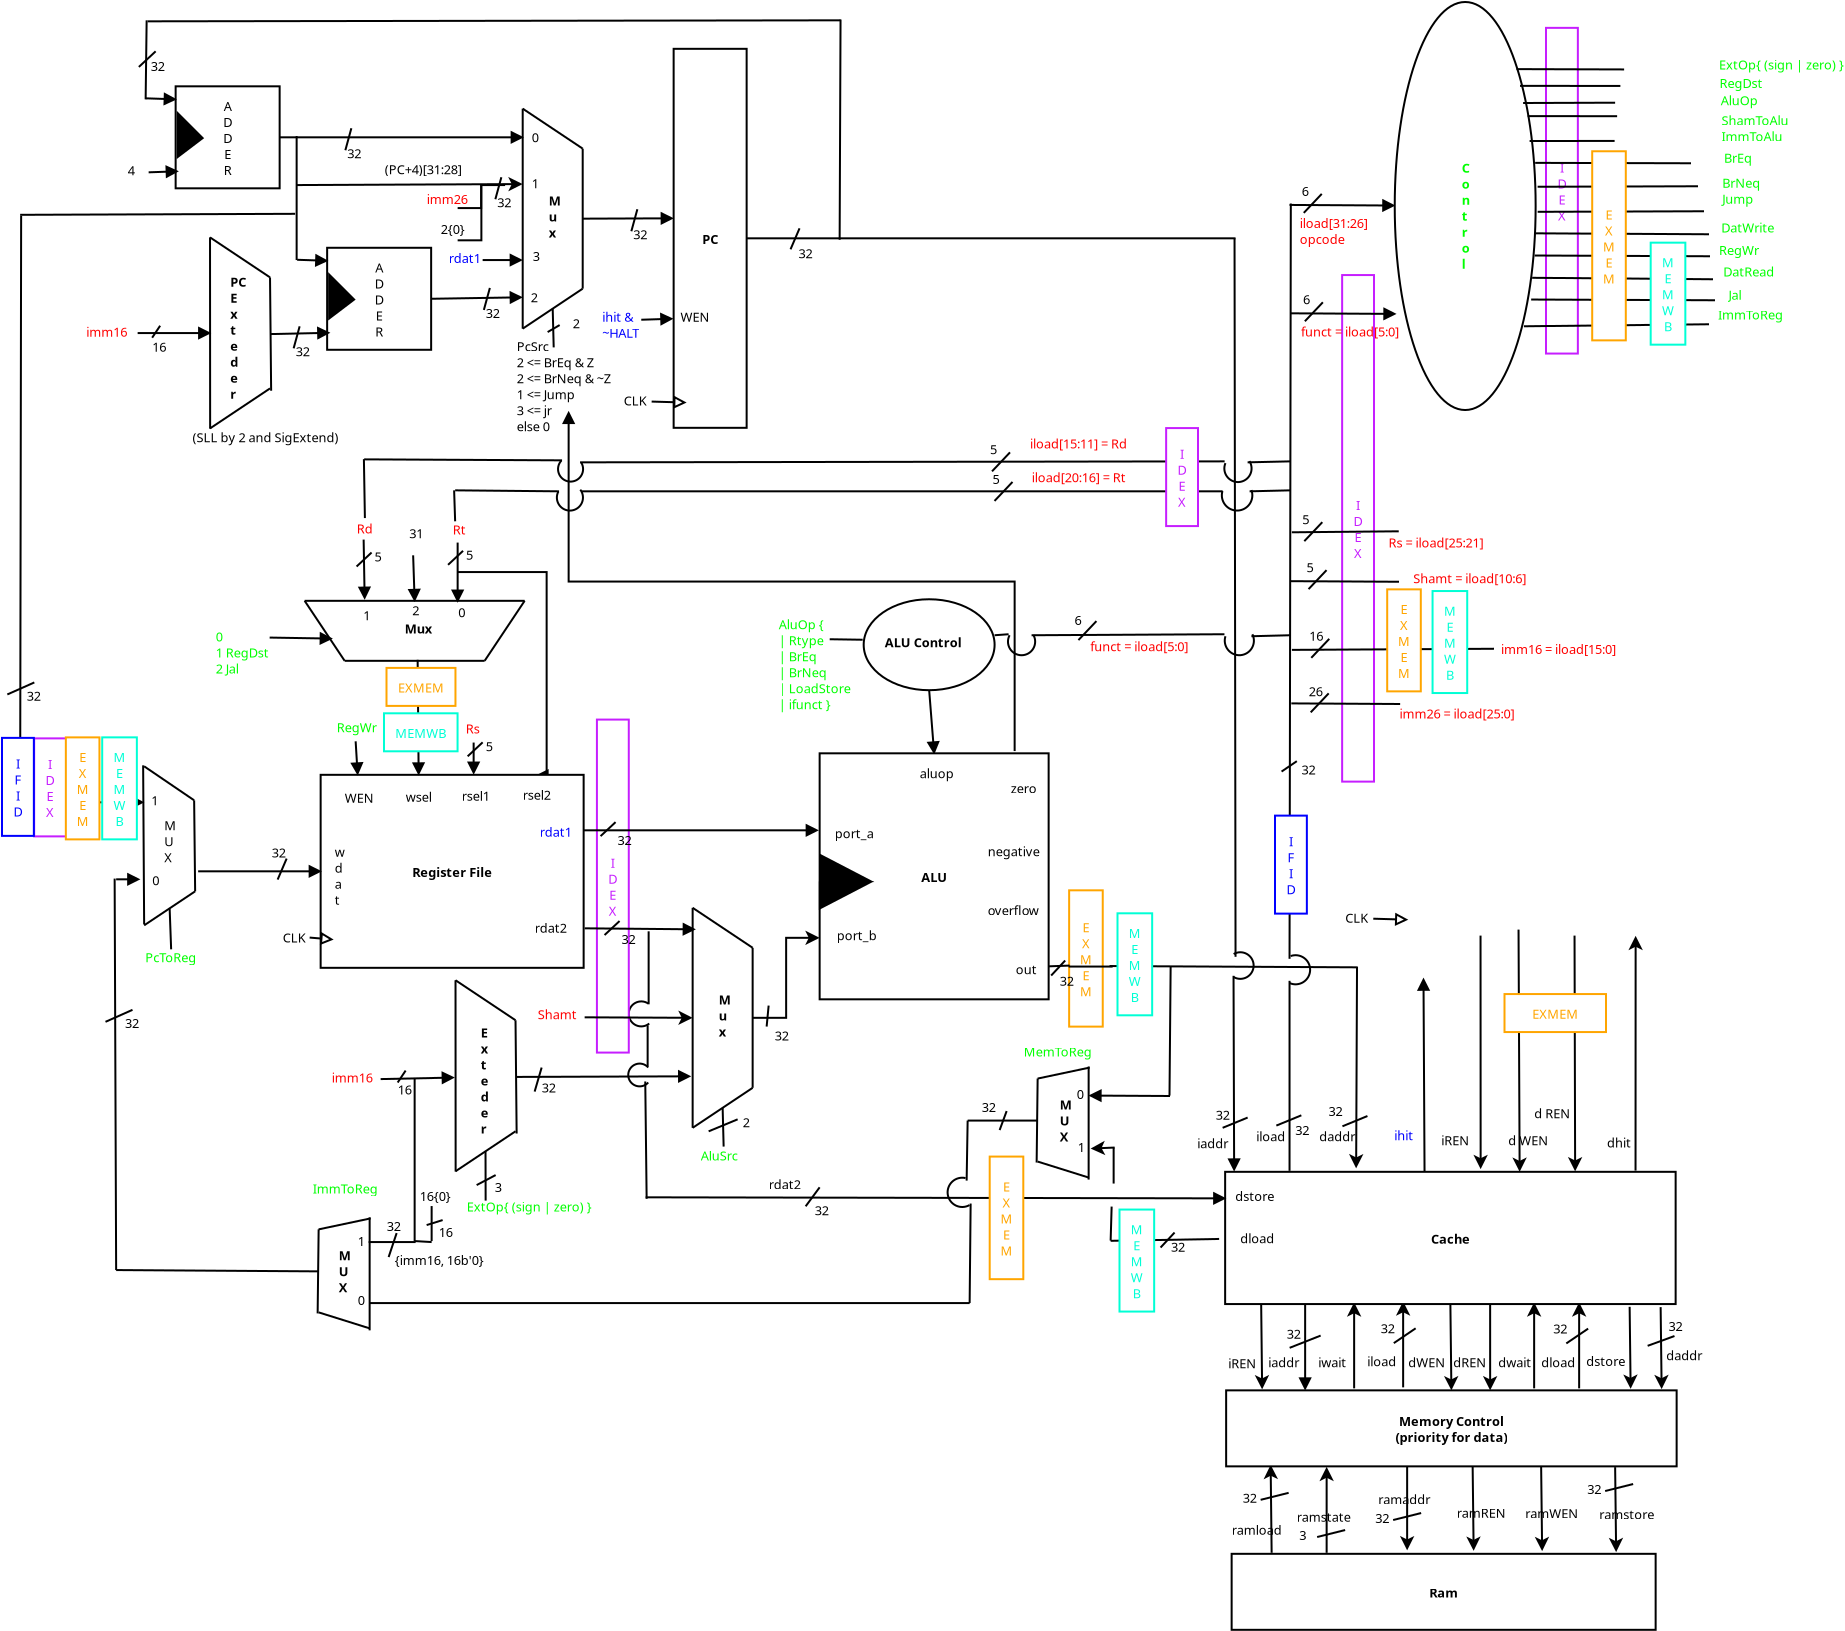 <?xml version="1.0" encoding="UTF-8"?>
<dia:diagram xmlns:dia="http://www.lysator.liu.se/~alla/dia/">
  <dia:layer name="Background" visible="true" active="true">
    <dia:object type="Flowchart - Box" version="0" id="O0">
      <dia:attribute name="obj_pos">
        <dia:point val="65.74,7.475"/>
      </dia:attribute>
      <dia:attribute name="obj_bb">
        <dia:rectangle val="65.69,7.425;67.44,14.34"/>
      </dia:attribute>
      <dia:attribute name="elem_corner">
        <dia:point val="65.74,7.475"/>
      </dia:attribute>
      <dia:attribute name="elem_width">
        <dia:real val="1.65"/>
      </dia:attribute>
      <dia:attribute name="elem_height">
        <dia:real val="6.815"/>
      </dia:attribute>
      <dia:attribute name="border_width">
        <dia:real val="0.1"/>
      </dia:attribute>
      <dia:attribute name="border_color">
        <dia:color val="#ffa500"/>
      </dia:attribute>
      <dia:attribute name="show_background">
        <dia:boolean val="true"/>
      </dia:attribute>
      <dia:attribute name="padding">
        <dia:real val="0.5"/>
      </dia:attribute>
      <dia:attribute name="text">
        <dia:composite type="text">
          <dia:attribute name="string">
            <dia:string>#E
X
M
E
M#</dia:string>
          </dia:attribute>
          <dia:attribute name="font">
            <dia:font family="sans" style="0" name="Helvetica"/>
          </dia:attribute>
          <dia:attribute name="height">
            <dia:real val="0.8"/>
          </dia:attribute>
          <dia:attribute name="pos">
            <dia:point val="66.565,9.477"/>
          </dia:attribute>
          <dia:attribute name="color">
            <dia:color val="#ffa500"/>
          </dia:attribute>
          <dia:attribute name="alignment">
            <dia:enum val="1"/>
          </dia:attribute>
        </dia:composite>
      </dia:attribute>
    </dia:object>
    <dia:object type="Flowchart - Box" version="0" id="O1">
      <dia:attribute name="obj_pos">
        <dia:point val="89.568,-35.648"/>
      </dia:attribute>
      <dia:attribute name="obj_bb">
        <dia:rectangle val="89.518,-35.697;91.21,-19.312"/>
      </dia:attribute>
      <dia:attribute name="elem_corner">
        <dia:point val="89.568,-35.648"/>
      </dia:attribute>
      <dia:attribute name="elem_width">
        <dia:real val="1.593"/>
      </dia:attribute>
      <dia:attribute name="elem_height">
        <dia:real val="16.285"/>
      </dia:attribute>
      <dia:attribute name="border_width">
        <dia:real val="0.1"/>
      </dia:attribute>
      <dia:attribute name="border_color">
        <dia:color val="#c61eff"/>
      </dia:attribute>
      <dia:attribute name="show_background">
        <dia:boolean val="true"/>
      </dia:attribute>
      <dia:attribute name="padding">
        <dia:real val="0.5"/>
      </dia:attribute>
      <dia:attribute name="text">
        <dia:composite type="text">
          <dia:attribute name="string">
            <dia:string>#I
D
E
X#</dia:string>
          </dia:attribute>
          <dia:attribute name="font">
            <dia:font family="sans" style="0" name="Helvetica"/>
          </dia:attribute>
          <dia:attribute name="height">
            <dia:real val="0.8"/>
          </dia:attribute>
          <dia:attribute name="pos">
            <dia:point val="90.364,-28.51"/>
          </dia:attribute>
          <dia:attribute name="color">
            <dia:color val="#c61eff"/>
          </dia:attribute>
          <dia:attribute name="alignment">
            <dia:enum val="1"/>
          </dia:attribute>
        </dia:composite>
      </dia:attribute>
    </dia:object>
    <dia:object type="Flowchart - Box" version="0" id="O2">
      <dia:attribute name="obj_pos">
        <dia:point val="79.375,-23.288"/>
      </dia:attribute>
      <dia:attribute name="obj_bb">
        <dia:rectangle val="79.325,-23.337;81.017,2.09"/>
      </dia:attribute>
      <dia:attribute name="elem_corner">
        <dia:point val="79.375,-23.288"/>
      </dia:attribute>
      <dia:attribute name="elem_width">
        <dia:real val="1.593"/>
      </dia:attribute>
      <dia:attribute name="elem_height">
        <dia:real val="25.328"/>
      </dia:attribute>
      <dia:attribute name="border_width">
        <dia:real val="0.1"/>
      </dia:attribute>
      <dia:attribute name="border_color">
        <dia:color val="#c61eff"/>
      </dia:attribute>
      <dia:attribute name="show_background">
        <dia:boolean val="true"/>
      </dia:attribute>
      <dia:attribute name="padding">
        <dia:real val="0.5"/>
      </dia:attribute>
      <dia:attribute name="text">
        <dia:composite type="text">
          <dia:attribute name="string">
            <dia:string>#I
D
E
X#</dia:string>
          </dia:attribute>
          <dia:attribute name="font">
            <dia:font family="sans" style="0" name="Helvetica"/>
          </dia:attribute>
          <dia:attribute name="height">
            <dia:real val="0.8"/>
          </dia:attribute>
          <dia:attribute name="pos">
            <dia:point val="80.171,-11.629"/>
          </dia:attribute>
          <dia:attribute name="color">
            <dia:color val="#c61eff"/>
          </dia:attribute>
          <dia:attribute name="alignment">
            <dia:enum val="1"/>
          </dia:attribute>
        </dia:composite>
      </dia:attribute>
    </dia:object>
    <dia:object type="Flowchart - Box" version="0" id="O3">
      <dia:attribute name="obj_pos">
        <dia:point val="73.85,40.65"/>
      </dia:attribute>
      <dia:attribute name="obj_bb">
        <dia:rectangle val="73.8,40.6;95.1,44.5"/>
      </dia:attribute>
      <dia:attribute name="elem_corner">
        <dia:point val="73.85,40.65"/>
      </dia:attribute>
      <dia:attribute name="elem_width">
        <dia:real val="21.2"/>
      </dia:attribute>
      <dia:attribute name="elem_height">
        <dia:real val="3.8"/>
      </dia:attribute>
      <dia:attribute name="border_width">
        <dia:real val="0.1"/>
      </dia:attribute>
      <dia:attribute name="show_background">
        <dia:boolean val="true"/>
      </dia:attribute>
      <dia:attribute name="padding">
        <dia:real val="0.5"/>
      </dia:attribute>
      <dia:attribute name="text">
        <dia:composite type="text">
          <dia:attribute name="string">
            <dia:string>#Ram#</dia:string>
          </dia:attribute>
          <dia:attribute name="font">
            <dia:font family="sans" style="80" name="Helvetica-Bold"/>
          </dia:attribute>
          <dia:attribute name="height">
            <dia:real val="0.8"/>
          </dia:attribute>
          <dia:attribute name="pos">
            <dia:point val="84.45,42.745"/>
          </dia:attribute>
          <dia:attribute name="color">
            <dia:color val="#000000"/>
          </dia:attribute>
          <dia:attribute name="alignment">
            <dia:enum val="1"/>
          </dia:attribute>
        </dia:composite>
      </dia:attribute>
    </dia:object>
    <dia:object type="Standard - Line" version="0" id="O4">
      <dia:attribute name="obj_pos">
        <dia:point val="75.85,40.6"/>
      </dia:attribute>
      <dia:attribute name="obj_bb">
        <dia:rectangle val="75.445,36.088;76.169,40.651"/>
      </dia:attribute>
      <dia:attribute name="conn_endpoints">
        <dia:point val="75.85,40.6"/>
        <dia:point val="75.8,36.2"/>
      </dia:attribute>
      <dia:attribute name="numcp">
        <dia:int val="1"/>
      </dia:attribute>
      <dia:attribute name="end_arrow">
        <dia:enum val="22"/>
      </dia:attribute>
      <dia:attribute name="end_arrow_length">
        <dia:real val="0.5"/>
      </dia:attribute>
      <dia:attribute name="end_arrow_width">
        <dia:real val="0.5"/>
      </dia:attribute>
    </dia:object>
    <dia:object type="Standard - Line" version="0" id="O5">
      <dia:attribute name="obj_pos">
        <dia:point val="78.6,40.6"/>
      </dia:attribute>
      <dia:attribute name="obj_bb">
        <dia:rectangle val="78.238,36.188;78.962,40.65"/>
      </dia:attribute>
      <dia:attribute name="conn_endpoints">
        <dia:point val="78.6,40.6"/>
        <dia:point val="78.6,36.3"/>
      </dia:attribute>
      <dia:attribute name="numcp">
        <dia:int val="1"/>
      </dia:attribute>
      <dia:attribute name="end_arrow">
        <dia:enum val="22"/>
      </dia:attribute>
      <dia:attribute name="end_arrow_length">
        <dia:real val="0.5"/>
      </dia:attribute>
      <dia:attribute name="end_arrow_width">
        <dia:real val="0.5"/>
      </dia:attribute>
    </dia:object>
    <dia:object type="Standard - Text" version="1" id="O6">
      <dia:attribute name="obj_pos">
        <dia:point val="73.85,39.7"/>
      </dia:attribute>
      <dia:attribute name="obj_bb">
        <dia:rectangle val="73.85,39.105;76.493,39.852"/>
      </dia:attribute>
      <dia:attribute name="text">
        <dia:composite type="text">
          <dia:attribute name="string">
            <dia:string>#ramload#</dia:string>
          </dia:attribute>
          <dia:attribute name="font">
            <dia:font family="sans" style="0" name="Helvetica"/>
          </dia:attribute>
          <dia:attribute name="height">
            <dia:real val="0.8"/>
          </dia:attribute>
          <dia:attribute name="pos">
            <dia:point val="73.85,39.7"/>
          </dia:attribute>
          <dia:attribute name="color">
            <dia:color val="#000000"/>
          </dia:attribute>
          <dia:attribute name="alignment">
            <dia:enum val="0"/>
          </dia:attribute>
        </dia:composite>
      </dia:attribute>
      <dia:attribute name="valign">
        <dia:enum val="3"/>
      </dia:attribute>
    </dia:object>
    <dia:object type="Standard - Text" version="1" id="O7">
      <dia:attribute name="obj_pos">
        <dia:point val="77.1,39.05"/>
      </dia:attribute>
      <dia:attribute name="obj_bb">
        <dia:rectangle val="77.1,38.455;80,39.203"/>
      </dia:attribute>
      <dia:attribute name="text">
        <dia:composite type="text">
          <dia:attribute name="string">
            <dia:string>#ramstate#</dia:string>
          </dia:attribute>
          <dia:attribute name="font">
            <dia:font family="sans" style="0" name="Helvetica"/>
          </dia:attribute>
          <dia:attribute name="height">
            <dia:real val="0.8"/>
          </dia:attribute>
          <dia:attribute name="pos">
            <dia:point val="77.1,39.05"/>
          </dia:attribute>
          <dia:attribute name="color">
            <dia:color val="#000000"/>
          </dia:attribute>
          <dia:attribute name="alignment">
            <dia:enum val="0"/>
          </dia:attribute>
        </dia:composite>
      </dia:attribute>
      <dia:attribute name="valign">
        <dia:enum val="3"/>
      </dia:attribute>
    </dia:object>
    <dia:object type="Standard - Line" version="0" id="O8">
      <dia:attribute name="obj_pos">
        <dia:point val="82.625,40.477"/>
      </dia:attribute>
      <dia:attribute name="obj_bb">
        <dia:rectangle val="82.263,36.127;82.987,40.527"/>
      </dia:attribute>
      <dia:attribute name="conn_endpoints">
        <dia:point val="82.625,40.477"/>
        <dia:point val="82.625,36.177"/>
      </dia:attribute>
      <dia:attribute name="numcp">
        <dia:int val="1"/>
      </dia:attribute>
      <dia:attribute name="start_arrow">
        <dia:enum val="22"/>
      </dia:attribute>
      <dia:attribute name="start_arrow_length">
        <dia:real val="0.5"/>
      </dia:attribute>
      <dia:attribute name="start_arrow_width">
        <dia:real val="0.5"/>
      </dia:attribute>
    </dia:object>
    <dia:object type="Standard - Text" version="1" id="O9">
      <dia:attribute name="obj_pos">
        <dia:point val="81.175,38.177"/>
      </dia:attribute>
      <dia:attribute name="obj_bb">
        <dia:rectangle val="81.175,37.582;83.92,38.329"/>
      </dia:attribute>
      <dia:attribute name="text">
        <dia:composite type="text">
          <dia:attribute name="string">
            <dia:string>#ramaddr#</dia:string>
          </dia:attribute>
          <dia:attribute name="font">
            <dia:font family="sans" style="0" name="Helvetica"/>
          </dia:attribute>
          <dia:attribute name="height">
            <dia:real val="0.8"/>
          </dia:attribute>
          <dia:attribute name="pos">
            <dia:point val="81.175,38.177"/>
          </dia:attribute>
          <dia:attribute name="color">
            <dia:color val="#000000"/>
          </dia:attribute>
          <dia:attribute name="alignment">
            <dia:enum val="0"/>
          </dia:attribute>
        </dia:composite>
      </dia:attribute>
      <dia:attribute name="valign">
        <dia:enum val="3"/>
      </dia:attribute>
    </dia:object>
    <dia:object type="Standard - Line" version="0" id="O10">
      <dia:attribute name="obj_pos">
        <dia:point val="85.9,36.25"/>
      </dia:attribute>
      <dia:attribute name="obj_bb">
        <dia:rectangle val="85.581,36.199;86.305,40.612"/>
      </dia:attribute>
      <dia:attribute name="conn_endpoints">
        <dia:point val="85.9,36.25"/>
        <dia:point val="85.95,40.5"/>
      </dia:attribute>
      <dia:attribute name="numcp">
        <dia:int val="1"/>
      </dia:attribute>
      <dia:attribute name="end_arrow">
        <dia:enum val="22"/>
      </dia:attribute>
      <dia:attribute name="end_arrow_length">
        <dia:real val="0.5"/>
      </dia:attribute>
      <dia:attribute name="end_arrow_width">
        <dia:real val="0.5"/>
      </dia:attribute>
    </dia:object>
    <dia:object type="Standard - Text" version="1" id="O11">
      <dia:attribute name="obj_pos">
        <dia:point val="85.1,38.85"/>
      </dia:attribute>
      <dia:attribute name="obj_bb">
        <dia:rectangle val="85.1,38.255;87.707,39.002"/>
      </dia:attribute>
      <dia:attribute name="text">
        <dia:composite type="text">
          <dia:attribute name="string">
            <dia:string>#ramREN#</dia:string>
          </dia:attribute>
          <dia:attribute name="font">
            <dia:font family="sans" style="0" name="Helvetica"/>
          </dia:attribute>
          <dia:attribute name="height">
            <dia:real val="0.8"/>
          </dia:attribute>
          <dia:attribute name="pos">
            <dia:point val="85.1,38.85"/>
          </dia:attribute>
          <dia:attribute name="color">
            <dia:color val="#000000"/>
          </dia:attribute>
          <dia:attribute name="alignment">
            <dia:enum val="0"/>
          </dia:attribute>
        </dia:composite>
      </dia:attribute>
      <dia:attribute name="valign">
        <dia:enum val="3"/>
      </dia:attribute>
    </dia:object>
    <dia:object type="Standard - Line" version="0" id="O12">
      <dia:attribute name="obj_pos">
        <dia:point val="89.325,36.266"/>
      </dia:attribute>
      <dia:attribute name="obj_bb">
        <dia:rectangle val="89.006,36.215;89.73,40.627"/>
      </dia:attribute>
      <dia:attribute name="conn_endpoints">
        <dia:point val="89.325,36.266"/>
        <dia:point val="89.375,40.516"/>
      </dia:attribute>
      <dia:attribute name="numcp">
        <dia:int val="1"/>
      </dia:attribute>
      <dia:attribute name="end_arrow">
        <dia:enum val="22"/>
      </dia:attribute>
      <dia:attribute name="end_arrow_length">
        <dia:real val="0.5"/>
      </dia:attribute>
      <dia:attribute name="end_arrow_width">
        <dia:real val="0.5"/>
      </dia:attribute>
    </dia:object>
    <dia:object type="Standard - Text" version="1" id="O13">
      <dia:attribute name="obj_pos">
        <dia:point val="88.525,38.866"/>
      </dia:attribute>
      <dia:attribute name="obj_bb">
        <dia:rectangle val="88.525,38.271;91.32,39.018"/>
      </dia:attribute>
      <dia:attribute name="text">
        <dia:composite type="text">
          <dia:attribute name="string">
            <dia:string>#ramWEN#</dia:string>
          </dia:attribute>
          <dia:attribute name="font">
            <dia:font family="sans" style="0" name="Helvetica"/>
          </dia:attribute>
          <dia:attribute name="height">
            <dia:real val="0.8"/>
          </dia:attribute>
          <dia:attribute name="pos">
            <dia:point val="88.525,38.866"/>
          </dia:attribute>
          <dia:attribute name="color">
            <dia:color val="#000000"/>
          </dia:attribute>
          <dia:attribute name="alignment">
            <dia:enum val="0"/>
          </dia:attribute>
        </dia:composite>
      </dia:attribute>
      <dia:attribute name="valign">
        <dia:enum val="3"/>
      </dia:attribute>
    </dia:object>
    <dia:object type="Standard - Line" version="0" id="O14">
      <dia:attribute name="obj_pos">
        <dia:point val="93.025,36.316"/>
      </dia:attribute>
      <dia:attribute name="obj_bb">
        <dia:rectangle val="92.706,36.265;93.43,40.677"/>
      </dia:attribute>
      <dia:attribute name="conn_endpoints">
        <dia:point val="93.025,36.316"/>
        <dia:point val="93.075,40.566"/>
      </dia:attribute>
      <dia:attribute name="numcp">
        <dia:int val="1"/>
      </dia:attribute>
      <dia:attribute name="end_arrow">
        <dia:enum val="22"/>
      </dia:attribute>
      <dia:attribute name="end_arrow_length">
        <dia:real val="0.5"/>
      </dia:attribute>
      <dia:attribute name="end_arrow_width">
        <dia:real val="0.5"/>
      </dia:attribute>
    </dia:object>
    <dia:object type="Standard - Text" version="1" id="O15">
      <dia:attribute name="obj_pos">
        <dia:point val="92.225,38.916"/>
      </dia:attribute>
      <dia:attribute name="obj_bb">
        <dia:rectangle val="92.225,38.321;95.125,39.068"/>
      </dia:attribute>
      <dia:attribute name="text">
        <dia:composite type="text">
          <dia:attribute name="string">
            <dia:string>#ramstore#</dia:string>
          </dia:attribute>
          <dia:attribute name="font">
            <dia:font family="sans" style="0" name="Helvetica"/>
          </dia:attribute>
          <dia:attribute name="height">
            <dia:real val="0.8"/>
          </dia:attribute>
          <dia:attribute name="pos">
            <dia:point val="92.225,38.916"/>
          </dia:attribute>
          <dia:attribute name="color">
            <dia:color val="#000000"/>
          </dia:attribute>
          <dia:attribute name="alignment">
            <dia:enum val="0"/>
          </dia:attribute>
        </dia:composite>
      </dia:attribute>
      <dia:attribute name="valign">
        <dia:enum val="3"/>
      </dia:attribute>
    </dia:object>
    <dia:object type="Flowchart - Box" version="0" id="O16">
      <dia:attribute name="obj_pos">
        <dia:point val="73.575,32.477"/>
      </dia:attribute>
      <dia:attribute name="obj_bb">
        <dia:rectangle val="73.525,32.427;96.15,36.327"/>
      </dia:attribute>
      <dia:attribute name="elem_corner">
        <dia:point val="73.575,32.477"/>
      </dia:attribute>
      <dia:attribute name="elem_width">
        <dia:real val="22.525"/>
      </dia:attribute>
      <dia:attribute name="elem_height">
        <dia:real val="3.8"/>
      </dia:attribute>
      <dia:attribute name="border_width">
        <dia:real val="0.1"/>
      </dia:attribute>
      <dia:attribute name="show_background">
        <dia:boolean val="true"/>
      </dia:attribute>
      <dia:attribute name="padding">
        <dia:real val="0.5"/>
      </dia:attribute>
      <dia:attribute name="text">
        <dia:composite type="text">
          <dia:attribute name="string">
            <dia:string>#Memory Control
(priority for data)#</dia:string>
          </dia:attribute>
          <dia:attribute name="font">
            <dia:font family="sans" style="80" name="Helvetica-Bold"/>
          </dia:attribute>
          <dia:attribute name="height">
            <dia:real val="0.8"/>
          </dia:attribute>
          <dia:attribute name="pos">
            <dia:point val="84.838,34.172"/>
          </dia:attribute>
          <dia:attribute name="color">
            <dia:color val="#000000"/>
          </dia:attribute>
          <dia:attribute name="alignment">
            <dia:enum val="1"/>
          </dia:attribute>
        </dia:composite>
      </dia:attribute>
    </dia:object>
    <dia:object type="Standard - Line" version="0" id="O17">
      <dia:attribute name="obj_pos">
        <dia:point val="75.375,32.427"/>
      </dia:attribute>
      <dia:attribute name="obj_bb">
        <dia:rectangle val="75.005,27.976;75.729,32.477"/>
      </dia:attribute>
      <dia:attribute name="conn_endpoints">
        <dia:point val="75.375,32.427"/>
        <dia:point val="75.325,28.027"/>
      </dia:attribute>
      <dia:attribute name="numcp">
        <dia:int val="1"/>
      </dia:attribute>
      <dia:attribute name="start_arrow">
        <dia:enum val="22"/>
      </dia:attribute>
      <dia:attribute name="start_arrow_length">
        <dia:real val="0.5"/>
      </dia:attribute>
      <dia:attribute name="start_arrow_width">
        <dia:real val="0.5"/>
      </dia:attribute>
    </dia:object>
    <dia:object type="Standard - Line" version="0" id="O18">
      <dia:attribute name="obj_pos">
        <dia:point val="77.525,32.427"/>
      </dia:attribute>
      <dia:attribute name="obj_bb">
        <dia:rectangle val="77.194,28.077;77.856,32.489"/>
      </dia:attribute>
      <dia:attribute name="conn_endpoints">
        <dia:point val="77.525,32.427"/>
        <dia:point val="77.525,28.127"/>
      </dia:attribute>
      <dia:attribute name="numcp">
        <dia:int val="1"/>
      </dia:attribute>
      <dia:attribute name="start_arrow">
        <dia:enum val="3"/>
      </dia:attribute>
      <dia:attribute name="start_arrow_length">
        <dia:real val="0.5"/>
      </dia:attribute>
      <dia:attribute name="start_arrow_width">
        <dia:real val="0.5"/>
      </dia:attribute>
    </dia:object>
    <dia:object type="Standard - Text" version="1" id="O19">
      <dia:attribute name="obj_pos">
        <dia:point val="73.675,31.377"/>
      </dia:attribute>
      <dia:attribute name="obj_bb">
        <dia:rectangle val="73.675,30.782;75.18,31.529"/>
      </dia:attribute>
      <dia:attribute name="text">
        <dia:composite type="text">
          <dia:attribute name="string">
            <dia:string>#iREN#</dia:string>
          </dia:attribute>
          <dia:attribute name="font">
            <dia:font family="sans" style="0" name="Helvetica"/>
          </dia:attribute>
          <dia:attribute name="height">
            <dia:real val="0.8"/>
          </dia:attribute>
          <dia:attribute name="pos">
            <dia:point val="73.675,31.377"/>
          </dia:attribute>
          <dia:attribute name="color">
            <dia:color val="#000000"/>
          </dia:attribute>
          <dia:attribute name="alignment">
            <dia:enum val="0"/>
          </dia:attribute>
        </dia:composite>
      </dia:attribute>
      <dia:attribute name="valign">
        <dia:enum val="3"/>
      </dia:attribute>
    </dia:object>
    <dia:object type="Standard - Text" version="1" id="O20">
      <dia:attribute name="obj_pos">
        <dia:point val="75.675,31.327"/>
      </dia:attribute>
      <dia:attribute name="obj_bb">
        <dia:rectangle val="75.675,30.732;77.317,31.479"/>
      </dia:attribute>
      <dia:attribute name="text">
        <dia:composite type="text">
          <dia:attribute name="string">
            <dia:string>#iaddr#</dia:string>
          </dia:attribute>
          <dia:attribute name="font">
            <dia:font family="sans" style="0" name="Helvetica"/>
          </dia:attribute>
          <dia:attribute name="height">
            <dia:real val="0.8"/>
          </dia:attribute>
          <dia:attribute name="pos">
            <dia:point val="75.675,31.327"/>
          </dia:attribute>
          <dia:attribute name="color">
            <dia:color val="#000000"/>
          </dia:attribute>
          <dia:attribute name="alignment">
            <dia:enum val="0"/>
          </dia:attribute>
        </dia:composite>
      </dia:attribute>
      <dia:attribute name="valign">
        <dia:enum val="3"/>
      </dia:attribute>
    </dia:object>
    <dia:object type="Standard - Line" version="0" id="O21">
      <dia:attribute name="obj_pos">
        <dia:point val="75.3,37.95"/>
      </dia:attribute>
      <dia:attribute name="obj_bb">
        <dia:rectangle val="75.239,37.539;76.761,38.011"/>
      </dia:attribute>
      <dia:attribute name="conn_endpoints">
        <dia:point val="75.3,37.95"/>
        <dia:point val="76.7,37.6"/>
      </dia:attribute>
      <dia:attribute name="numcp">
        <dia:int val="1"/>
      </dia:attribute>
    </dia:object>
    <dia:object type="Standard - Text" version="1" id="O22">
      <dia:attribute name="obj_pos">
        <dia:point val="74.4,38.1"/>
      </dia:attribute>
      <dia:attribute name="obj_bb">
        <dia:rectangle val="74.4,37.505;75.218,38.252"/>
      </dia:attribute>
      <dia:attribute name="text">
        <dia:composite type="text">
          <dia:attribute name="string">
            <dia:string>#32#</dia:string>
          </dia:attribute>
          <dia:attribute name="font">
            <dia:font family="sans" style="0" name="Helvetica"/>
          </dia:attribute>
          <dia:attribute name="height">
            <dia:real val="0.8"/>
          </dia:attribute>
          <dia:attribute name="pos">
            <dia:point val="74.4,38.1"/>
          </dia:attribute>
          <dia:attribute name="color">
            <dia:color val="#000000"/>
          </dia:attribute>
          <dia:attribute name="alignment">
            <dia:enum val="0"/>
          </dia:attribute>
        </dia:composite>
      </dia:attribute>
      <dia:attribute name="valign">
        <dia:enum val="3"/>
      </dia:attribute>
    </dia:object>
    <dia:object type="Standard - Line" version="0" id="O23">
      <dia:attribute name="obj_pos">
        <dia:point val="92.525,37.51"/>
      </dia:attribute>
      <dia:attribute name="obj_bb">
        <dia:rectangle val="92.464,37.099;93.986,37.571"/>
      </dia:attribute>
      <dia:attribute name="conn_endpoints">
        <dia:point val="92.525,37.51"/>
        <dia:point val="93.925,37.16"/>
      </dia:attribute>
      <dia:attribute name="numcp">
        <dia:int val="1"/>
      </dia:attribute>
    </dia:object>
    <dia:object type="Standard - Text" version="1" id="O24">
      <dia:attribute name="obj_pos">
        <dia:point val="91.625,37.66"/>
      </dia:attribute>
      <dia:attribute name="obj_bb">
        <dia:rectangle val="91.625,37.065;92.442,37.812"/>
      </dia:attribute>
      <dia:attribute name="text">
        <dia:composite type="text">
          <dia:attribute name="string">
            <dia:string>#32#</dia:string>
          </dia:attribute>
          <dia:attribute name="font">
            <dia:font family="sans" style="0" name="Helvetica"/>
          </dia:attribute>
          <dia:attribute name="height">
            <dia:real val="0.8"/>
          </dia:attribute>
          <dia:attribute name="pos">
            <dia:point val="91.625,37.66"/>
          </dia:attribute>
          <dia:attribute name="color">
            <dia:color val="#000000"/>
          </dia:attribute>
          <dia:attribute name="alignment">
            <dia:enum val="0"/>
          </dia:attribute>
        </dia:composite>
      </dia:attribute>
      <dia:attribute name="valign">
        <dia:enum val="3"/>
      </dia:attribute>
    </dia:object>
    <dia:object type="Standard - Line" version="0" id="O25">
      <dia:attribute name="obj_pos">
        <dia:point val="81.925,38.96"/>
      </dia:attribute>
      <dia:attribute name="obj_bb">
        <dia:rectangle val="81.864,38.549;83.386,39.021"/>
      </dia:attribute>
      <dia:attribute name="conn_endpoints">
        <dia:point val="81.925,38.96"/>
        <dia:point val="83.325,38.61"/>
      </dia:attribute>
      <dia:attribute name="numcp">
        <dia:int val="1"/>
      </dia:attribute>
    </dia:object>
    <dia:object type="Standard - Text" version="1" id="O26">
      <dia:attribute name="obj_pos">
        <dia:point val="81.025,39.11"/>
      </dia:attribute>
      <dia:attribute name="obj_bb">
        <dia:rectangle val="81.025,38.515;81.843,39.263"/>
      </dia:attribute>
      <dia:attribute name="text">
        <dia:composite type="text">
          <dia:attribute name="string">
            <dia:string>#32#</dia:string>
          </dia:attribute>
          <dia:attribute name="font">
            <dia:font family="sans" style="0" name="Helvetica"/>
          </dia:attribute>
          <dia:attribute name="height">
            <dia:real val="0.8"/>
          </dia:attribute>
          <dia:attribute name="pos">
            <dia:point val="81.025,39.11"/>
          </dia:attribute>
          <dia:attribute name="color">
            <dia:color val="#000000"/>
          </dia:attribute>
          <dia:attribute name="alignment">
            <dia:enum val="0"/>
          </dia:attribute>
        </dia:composite>
      </dia:attribute>
      <dia:attribute name="valign">
        <dia:enum val="3"/>
      </dia:attribute>
    </dia:object>
    <dia:object type="Standard - Line" version="0" id="O27">
      <dia:attribute name="obj_pos">
        <dia:point val="78.125,39.81"/>
      </dia:attribute>
      <dia:attribute name="obj_bb">
        <dia:rectangle val="78.064,39.399;79.586,39.871"/>
      </dia:attribute>
      <dia:attribute name="conn_endpoints">
        <dia:point val="78.125,39.81"/>
        <dia:point val="79.525,39.46"/>
      </dia:attribute>
      <dia:attribute name="numcp">
        <dia:int val="1"/>
      </dia:attribute>
    </dia:object>
    <dia:object type="Standard - Text" version="1" id="O28">
      <dia:attribute name="obj_pos">
        <dia:point val="77.225,39.96"/>
      </dia:attribute>
      <dia:attribute name="obj_bb">
        <dia:rectangle val="77.225,39.365;77.632,40.112"/>
      </dia:attribute>
      <dia:attribute name="text">
        <dia:composite type="text">
          <dia:attribute name="string">
            <dia:string>#3#</dia:string>
          </dia:attribute>
          <dia:attribute name="font">
            <dia:font family="sans" style="0" name="Helvetica"/>
          </dia:attribute>
          <dia:attribute name="height">
            <dia:real val="0.8"/>
          </dia:attribute>
          <dia:attribute name="pos">
            <dia:point val="77.225,39.96"/>
          </dia:attribute>
          <dia:attribute name="color">
            <dia:color val="#000000"/>
          </dia:attribute>
          <dia:attribute name="alignment">
            <dia:enum val="0"/>
          </dia:attribute>
        </dia:composite>
      </dia:attribute>
      <dia:attribute name="valign">
        <dia:enum val="3"/>
      </dia:attribute>
    </dia:object>
    <dia:object type="Standard - Line" version="0" id="O29">
      <dia:attribute name="obj_pos">
        <dia:point val="79.975,32.377"/>
      </dia:attribute>
      <dia:attribute name="obj_bb">
        <dia:rectangle val="79.613,27.965;80.337,32.427"/>
      </dia:attribute>
      <dia:attribute name="conn_endpoints">
        <dia:point val="79.975,32.377"/>
        <dia:point val="79.975,28.077"/>
      </dia:attribute>
      <dia:attribute name="numcp">
        <dia:int val="1"/>
      </dia:attribute>
      <dia:attribute name="end_arrow">
        <dia:enum val="22"/>
      </dia:attribute>
      <dia:attribute name="end_arrow_length">
        <dia:real val="0.5"/>
      </dia:attribute>
      <dia:attribute name="end_arrow_width">
        <dia:real val="0.5"/>
      </dia:attribute>
    </dia:object>
    <dia:object type="Standard - Text" version="1" id="O30">
      <dia:attribute name="obj_pos">
        <dia:point val="78.175,31.327"/>
      </dia:attribute>
      <dia:attribute name="obj_bb">
        <dia:rectangle val="78.175,30.732;79.692,31.479"/>
      </dia:attribute>
      <dia:attribute name="text">
        <dia:composite type="text">
          <dia:attribute name="string">
            <dia:string>#iwait#</dia:string>
          </dia:attribute>
          <dia:attribute name="font">
            <dia:font family="sans" style="0" name="Helvetica"/>
          </dia:attribute>
          <dia:attribute name="height">
            <dia:real val="0.8"/>
          </dia:attribute>
          <dia:attribute name="pos">
            <dia:point val="78.175,31.327"/>
          </dia:attribute>
          <dia:attribute name="color">
            <dia:color val="#000000"/>
          </dia:attribute>
          <dia:attribute name="alignment">
            <dia:enum val="0"/>
          </dia:attribute>
        </dia:composite>
      </dia:attribute>
      <dia:attribute name="valign">
        <dia:enum val="3"/>
      </dia:attribute>
    </dia:object>
    <dia:object type="Standard - Line" version="0" id="O31">
      <dia:attribute name="obj_pos">
        <dia:point val="88.975,32.377"/>
      </dia:attribute>
      <dia:attribute name="obj_bb">
        <dia:rectangle val="88.613,27.965;89.337,32.427"/>
      </dia:attribute>
      <dia:attribute name="conn_endpoints">
        <dia:point val="88.975,32.377"/>
        <dia:point val="88.975,28.077"/>
      </dia:attribute>
      <dia:attribute name="numcp">
        <dia:int val="1"/>
      </dia:attribute>
      <dia:attribute name="end_arrow">
        <dia:enum val="22"/>
      </dia:attribute>
      <dia:attribute name="end_arrow_length">
        <dia:real val="0.5"/>
      </dia:attribute>
      <dia:attribute name="end_arrow_width">
        <dia:real val="0.5"/>
      </dia:attribute>
    </dia:object>
    <dia:object type="Standard - Text" version="1" id="O32">
      <dia:attribute name="obj_pos">
        <dia:point val="87.175,31.327"/>
      </dia:attribute>
      <dia:attribute name="obj_bb">
        <dia:rectangle val="87.175,30.732;88.92,31.479"/>
      </dia:attribute>
      <dia:attribute name="text">
        <dia:composite type="text">
          <dia:attribute name="string">
            <dia:string>#dwait#</dia:string>
          </dia:attribute>
          <dia:attribute name="font">
            <dia:font family="sans" style="0" name="Helvetica"/>
          </dia:attribute>
          <dia:attribute name="height">
            <dia:real val="0.8"/>
          </dia:attribute>
          <dia:attribute name="pos">
            <dia:point val="87.175,31.327"/>
          </dia:attribute>
          <dia:attribute name="color">
            <dia:color val="#000000"/>
          </dia:attribute>
          <dia:attribute name="alignment">
            <dia:enum val="0"/>
          </dia:attribute>
        </dia:composite>
      </dia:attribute>
      <dia:attribute name="valign">
        <dia:enum val="3"/>
      </dia:attribute>
    </dia:object>
    <dia:object type="Standard - Line" version="0" id="O33">
      <dia:attribute name="obj_pos">
        <dia:point val="82.425,32.327"/>
      </dia:attribute>
      <dia:attribute name="obj_bb">
        <dia:rectangle val="82.063,27.915;82.787,32.377"/>
      </dia:attribute>
      <dia:attribute name="conn_endpoints">
        <dia:point val="82.425,32.327"/>
        <dia:point val="82.425,28.027"/>
      </dia:attribute>
      <dia:attribute name="numcp">
        <dia:int val="1"/>
      </dia:attribute>
      <dia:attribute name="end_arrow">
        <dia:enum val="22"/>
      </dia:attribute>
      <dia:attribute name="end_arrow_length">
        <dia:real val="0.5"/>
      </dia:attribute>
      <dia:attribute name="end_arrow_width">
        <dia:real val="0.5"/>
      </dia:attribute>
    </dia:object>
    <dia:object type="Standard - Text" version="1" id="O34">
      <dia:attribute name="obj_pos">
        <dia:point val="80.625,31.277"/>
      </dia:attribute>
      <dia:attribute name="obj_bb">
        <dia:rectangle val="80.625,30.682;82.165,31.429"/>
      </dia:attribute>
      <dia:attribute name="text">
        <dia:composite type="text">
          <dia:attribute name="string">
            <dia:string>#iload#</dia:string>
          </dia:attribute>
          <dia:attribute name="font">
            <dia:font family="sans" style="0" name="Helvetica"/>
          </dia:attribute>
          <dia:attribute name="height">
            <dia:real val="0.8"/>
          </dia:attribute>
          <dia:attribute name="pos">
            <dia:point val="80.625,31.277"/>
          </dia:attribute>
          <dia:attribute name="color">
            <dia:color val="#000000"/>
          </dia:attribute>
          <dia:attribute name="alignment">
            <dia:enum val="0"/>
          </dia:attribute>
        </dia:composite>
      </dia:attribute>
      <dia:attribute name="valign">
        <dia:enum val="3"/>
      </dia:attribute>
    </dia:object>
    <dia:object type="Standard - Line" version="0" id="O35">
      <dia:attribute name="obj_pos">
        <dia:point val="91.225,32.377"/>
      </dia:attribute>
      <dia:attribute name="obj_bb">
        <dia:rectangle val="90.863,27.965;91.587,32.427"/>
      </dia:attribute>
      <dia:attribute name="conn_endpoints">
        <dia:point val="91.225,32.377"/>
        <dia:point val="91.225,28.077"/>
      </dia:attribute>
      <dia:attribute name="numcp">
        <dia:int val="1"/>
      </dia:attribute>
      <dia:attribute name="end_arrow">
        <dia:enum val="22"/>
      </dia:attribute>
      <dia:attribute name="end_arrow_length">
        <dia:real val="0.5"/>
      </dia:attribute>
      <dia:attribute name="end_arrow_width">
        <dia:real val="0.5"/>
      </dia:attribute>
    </dia:object>
    <dia:object type="Standard - Text" version="1" id="O36">
      <dia:attribute name="obj_pos">
        <dia:point val="89.325,31.327"/>
      </dia:attribute>
      <dia:attribute name="obj_bb">
        <dia:rectangle val="89.325,30.732;91.093,31.479"/>
      </dia:attribute>
      <dia:attribute name="text">
        <dia:composite type="text">
          <dia:attribute name="string">
            <dia:string>#dload#</dia:string>
          </dia:attribute>
          <dia:attribute name="font">
            <dia:font family="sans" style="0" name="Helvetica"/>
          </dia:attribute>
          <dia:attribute name="height">
            <dia:real val="0.8"/>
          </dia:attribute>
          <dia:attribute name="pos">
            <dia:point val="89.325,31.327"/>
          </dia:attribute>
          <dia:attribute name="color">
            <dia:color val="#000000"/>
          </dia:attribute>
          <dia:attribute name="alignment">
            <dia:enum val="0"/>
          </dia:attribute>
        </dia:composite>
      </dia:attribute>
      <dia:attribute name="valign">
        <dia:enum val="3"/>
      </dia:attribute>
    </dia:object>
    <dia:object type="Standard - Line" version="0" id="O37">
      <dia:attribute name="obj_pos">
        <dia:point val="86.775,32.477"/>
      </dia:attribute>
      <dia:attribute name="obj_bb">
        <dia:rectangle val="86.413,28.127;87.137,32.527"/>
      </dia:attribute>
      <dia:attribute name="conn_endpoints">
        <dia:point val="86.775,32.477"/>
        <dia:point val="86.775,28.177"/>
      </dia:attribute>
      <dia:attribute name="numcp">
        <dia:int val="1"/>
      </dia:attribute>
      <dia:attribute name="start_arrow">
        <dia:enum val="22"/>
      </dia:attribute>
      <dia:attribute name="start_arrow_length">
        <dia:real val="0.5"/>
      </dia:attribute>
      <dia:attribute name="start_arrow_width">
        <dia:real val="0.5"/>
      </dia:attribute>
    </dia:object>
    <dia:object type="Standard - Text" version="1" id="O38">
      <dia:attribute name="obj_pos">
        <dia:point val="84.925,31.327"/>
      </dia:attribute>
      <dia:attribute name="obj_bb">
        <dia:rectangle val="84.925,30.732;86.657,31.479"/>
      </dia:attribute>
      <dia:attribute name="text">
        <dia:composite type="text">
          <dia:attribute name="string">
            <dia:string>#dREN#</dia:string>
          </dia:attribute>
          <dia:attribute name="font">
            <dia:font family="sans" style="0" name="Helvetica"/>
          </dia:attribute>
          <dia:attribute name="height">
            <dia:real val="0.8"/>
          </dia:attribute>
          <dia:attribute name="pos">
            <dia:point val="84.925,31.327"/>
          </dia:attribute>
          <dia:attribute name="color">
            <dia:color val="#000000"/>
          </dia:attribute>
          <dia:attribute name="alignment">
            <dia:enum val="0"/>
          </dia:attribute>
        </dia:composite>
      </dia:attribute>
      <dia:attribute name="valign">
        <dia:enum val="3"/>
      </dia:attribute>
    </dia:object>
    <dia:object type="Standard - Line" version="0" id="O39">
      <dia:attribute name="obj_pos">
        <dia:point val="84.838,32.477"/>
      </dia:attribute>
      <dia:attribute name="obj_bb">
        <dia:rectangle val="84.467,28.112;85.191,32.527"/>
      </dia:attribute>
      <dia:attribute name="conn_endpoints">
        <dia:point val="84.838,32.477"/>
        <dia:point val="84.787,28.163"/>
      </dia:attribute>
      <dia:attribute name="numcp">
        <dia:int val="1"/>
      </dia:attribute>
      <dia:attribute name="start_arrow">
        <dia:enum val="22"/>
      </dia:attribute>
      <dia:attribute name="start_arrow_length">
        <dia:real val="0.5"/>
      </dia:attribute>
      <dia:attribute name="start_arrow_width">
        <dia:real val="0.5"/>
      </dia:attribute>
      <dia:connections>
        <dia:connection handle="0" to="O16" connection="2"/>
        <dia:connection handle="1" to="O49" connection="13"/>
      </dia:connections>
    </dia:object>
    <dia:object type="Standard - Text" version="1" id="O40">
      <dia:attribute name="obj_pos">
        <dia:point val="82.675,31.327"/>
      </dia:attribute>
      <dia:attribute name="obj_bb">
        <dia:rectangle val="82.675,30.732;84.595,31.479"/>
      </dia:attribute>
      <dia:attribute name="text">
        <dia:composite type="text">
          <dia:attribute name="string">
            <dia:string>#dWEN#</dia:string>
          </dia:attribute>
          <dia:attribute name="font">
            <dia:font family="sans" style="0" name="Helvetica"/>
          </dia:attribute>
          <dia:attribute name="height">
            <dia:real val="0.8"/>
          </dia:attribute>
          <dia:attribute name="pos">
            <dia:point val="82.675,31.327"/>
          </dia:attribute>
          <dia:attribute name="color">
            <dia:color val="#000000"/>
          </dia:attribute>
          <dia:attribute name="alignment">
            <dia:enum val="0"/>
          </dia:attribute>
        </dia:composite>
      </dia:attribute>
      <dia:attribute name="valign">
        <dia:enum val="3"/>
      </dia:attribute>
    </dia:object>
    <dia:object type="Standard - Line" version="0" id="O41">
      <dia:attribute name="obj_pos">
        <dia:point val="93.8,32.4"/>
      </dia:attribute>
      <dia:attribute name="obj_bb">
        <dia:rectangle val="93.429,28.249;94.153,32.451"/>
      </dia:attribute>
      <dia:attribute name="conn_endpoints">
        <dia:point val="93.8,32.4"/>
        <dia:point val="93.75,28.3"/>
      </dia:attribute>
      <dia:attribute name="numcp">
        <dia:int val="1"/>
      </dia:attribute>
      <dia:attribute name="start_arrow">
        <dia:enum val="22"/>
      </dia:attribute>
      <dia:attribute name="start_arrow_length">
        <dia:real val="0.5"/>
      </dia:attribute>
      <dia:attribute name="start_arrow_width">
        <dia:real val="0.5"/>
      </dia:attribute>
    </dia:object>
    <dia:object type="Standard - Text" version="1" id="O42">
      <dia:attribute name="obj_pos">
        <dia:point val="91.575,31.26"/>
      </dia:attribute>
      <dia:attribute name="obj_bb">
        <dia:rectangle val="91.575,30.665;93.6,31.413"/>
      </dia:attribute>
      <dia:attribute name="text">
        <dia:composite type="text">
          <dia:attribute name="string">
            <dia:string>#dstore#</dia:string>
          </dia:attribute>
          <dia:attribute name="font">
            <dia:font family="sans" style="0" name="Helvetica"/>
          </dia:attribute>
          <dia:attribute name="height">
            <dia:real val="0.8"/>
          </dia:attribute>
          <dia:attribute name="pos">
            <dia:point val="91.575,31.26"/>
          </dia:attribute>
          <dia:attribute name="color">
            <dia:color val="#000000"/>
          </dia:attribute>
          <dia:attribute name="alignment">
            <dia:enum val="0"/>
          </dia:attribute>
        </dia:composite>
      </dia:attribute>
      <dia:attribute name="valign">
        <dia:enum val="3"/>
      </dia:attribute>
    </dia:object>
    <dia:object type="Standard - Line" version="0" id="O43">
      <dia:attribute name="obj_pos">
        <dia:point val="76.75,30.35"/>
      </dia:attribute>
      <dia:attribute name="obj_bb">
        <dia:rectangle val="76.685,29.673;78.365,30.415"/>
      </dia:attribute>
      <dia:attribute name="conn_endpoints">
        <dia:point val="76.75,30.35"/>
        <dia:point val="78.3,29.738"/>
      </dia:attribute>
      <dia:attribute name="numcp">
        <dia:int val="1"/>
      </dia:attribute>
    </dia:object>
    <dia:object type="Standard - Text" version="1" id="O44">
      <dia:attribute name="obj_pos">
        <dia:point val="76.6,29.9"/>
      </dia:attribute>
      <dia:attribute name="obj_bb">
        <dia:rectangle val="76.6,29.305;77.418,30.052"/>
      </dia:attribute>
      <dia:attribute name="text">
        <dia:composite type="text">
          <dia:attribute name="string">
            <dia:string>#32#</dia:string>
          </dia:attribute>
          <dia:attribute name="font">
            <dia:font family="sans" style="0" name="Helvetica"/>
          </dia:attribute>
          <dia:attribute name="height">
            <dia:real val="0.8"/>
          </dia:attribute>
          <dia:attribute name="pos">
            <dia:point val="76.6,29.9"/>
          </dia:attribute>
          <dia:attribute name="color">
            <dia:color val="#000000"/>
          </dia:attribute>
          <dia:attribute name="alignment">
            <dia:enum val="0"/>
          </dia:attribute>
        </dia:composite>
      </dia:attribute>
      <dia:attribute name="valign">
        <dia:enum val="3"/>
      </dia:attribute>
    </dia:object>
    <dia:object type="Standard - Line" version="0" id="O45">
      <dia:attribute name="obj_pos">
        <dia:point val="94.65,30.25"/>
      </dia:attribute>
      <dia:attribute name="obj_bb">
        <dia:rectangle val="94.586,29.696;96.056,30.314"/>
      </dia:attribute>
      <dia:attribute name="conn_endpoints">
        <dia:point val="94.65,30.25"/>
        <dia:point val="95.992,29.76"/>
      </dia:attribute>
      <dia:attribute name="numcp">
        <dia:int val="1"/>
      </dia:attribute>
    </dia:object>
    <dia:object type="Standard - Text" version="1" id="O46">
      <dia:attribute name="obj_pos">
        <dia:point val="95.692,29.51"/>
      </dia:attribute>
      <dia:attribute name="obj_bb">
        <dia:rectangle val="95.692,28.915;96.509,29.663"/>
      </dia:attribute>
      <dia:attribute name="text">
        <dia:composite type="text">
          <dia:attribute name="string">
            <dia:string>#32#</dia:string>
          </dia:attribute>
          <dia:attribute name="font">
            <dia:font family="sans" style="0" name="Helvetica"/>
          </dia:attribute>
          <dia:attribute name="height">
            <dia:real val="0.8"/>
          </dia:attribute>
          <dia:attribute name="pos">
            <dia:point val="95.692,29.51"/>
          </dia:attribute>
          <dia:attribute name="color">
            <dia:color val="#000000"/>
          </dia:attribute>
          <dia:attribute name="alignment">
            <dia:enum val="0"/>
          </dia:attribute>
        </dia:composite>
      </dia:attribute>
      <dia:attribute name="valign">
        <dia:enum val="3"/>
      </dia:attribute>
    </dia:object>
    <dia:object type="Standard - Line" version="0" id="O47">
      <dia:attribute name="obj_pos">
        <dia:point val="95.35,32.416"/>
      </dia:attribute>
      <dia:attribute name="obj_bb">
        <dia:rectangle val="94.979,28.265;95.703,32.466"/>
      </dia:attribute>
      <dia:attribute name="conn_endpoints">
        <dia:point val="95.35,32.416"/>
        <dia:point val="95.3,28.316"/>
      </dia:attribute>
      <dia:attribute name="numcp">
        <dia:int val="1"/>
      </dia:attribute>
      <dia:attribute name="start_arrow">
        <dia:enum val="22"/>
      </dia:attribute>
      <dia:attribute name="start_arrow_length">
        <dia:real val="0.5"/>
      </dia:attribute>
      <dia:attribute name="start_arrow_width">
        <dia:real val="0.5"/>
      </dia:attribute>
    </dia:object>
    <dia:object type="Standard - Text" version="1" id="O48">
      <dia:attribute name="obj_pos">
        <dia:point val="95.575,30.966"/>
      </dia:attribute>
      <dia:attribute name="obj_bb">
        <dia:rectangle val="95.575,30.371;97.445,31.118"/>
      </dia:attribute>
      <dia:attribute name="text">
        <dia:composite type="text">
          <dia:attribute name="string">
            <dia:string>#daddr#</dia:string>
          </dia:attribute>
          <dia:attribute name="font">
            <dia:font family="sans" style="0" name="Helvetica"/>
          </dia:attribute>
          <dia:attribute name="height">
            <dia:real val="0.8"/>
          </dia:attribute>
          <dia:attribute name="pos">
            <dia:point val="95.575,30.966"/>
          </dia:attribute>
          <dia:attribute name="color">
            <dia:color val="#000000"/>
          </dia:attribute>
          <dia:attribute name="alignment">
            <dia:enum val="0"/>
          </dia:attribute>
        </dia:composite>
      </dia:attribute>
      <dia:attribute name="valign">
        <dia:enum val="3"/>
      </dia:attribute>
    </dia:object>
    <dia:object type="Flowchart - Box" version="0" id="O49">
      <dia:attribute name="obj_pos">
        <dia:point val="73.525,21.55"/>
      </dia:attribute>
      <dia:attribute name="obj_bb">
        <dia:rectangle val="73.475,21.5;96.1,28.212"/>
      </dia:attribute>
      <dia:attribute name="elem_corner">
        <dia:point val="73.525,21.55"/>
      </dia:attribute>
      <dia:attribute name="elem_width">
        <dia:real val="22.525"/>
      </dia:attribute>
      <dia:attribute name="elem_height">
        <dia:real val="6.612"/>
      </dia:attribute>
      <dia:attribute name="border_width">
        <dia:real val="0.1"/>
      </dia:attribute>
      <dia:attribute name="show_background">
        <dia:boolean val="true"/>
      </dia:attribute>
      <dia:attribute name="padding">
        <dia:real val="0.5"/>
      </dia:attribute>
      <dia:attribute name="text">
        <dia:composite type="text">
          <dia:attribute name="string">
            <dia:string>#Cache#</dia:string>
          </dia:attribute>
          <dia:attribute name="font">
            <dia:font family="sans" style="80" name="Helvetica-Bold"/>
          </dia:attribute>
          <dia:attribute name="height">
            <dia:real val="0.8"/>
          </dia:attribute>
          <dia:attribute name="pos">
            <dia:point val="84.787,25.051"/>
          </dia:attribute>
          <dia:attribute name="color">
            <dia:color val="#000000"/>
          </dia:attribute>
          <dia:attribute name="alignment">
            <dia:enum val="1"/>
          </dia:attribute>
        </dia:composite>
      </dia:attribute>
    </dia:object>
    <dia:object type="Standard - Line" version="0" id="O50">
      <dia:attribute name="obj_pos">
        <dia:point val="80.075,21.377"/>
      </dia:attribute>
      <dia:attribute name="obj_bb">
        <dia:rectangle val="79.716,11.235;80.44,21.427"/>
      </dia:attribute>
      <dia:attribute name="conn_endpoints">
        <dia:point val="80.075,21.377"/>
        <dia:point val="80.119,11.285"/>
      </dia:attribute>
      <dia:attribute name="numcp">
        <dia:int val="1"/>
      </dia:attribute>
      <dia:attribute name="start_arrow">
        <dia:enum val="22"/>
      </dia:attribute>
      <dia:attribute name="start_arrow_length">
        <dia:real val="0.5"/>
      </dia:attribute>
      <dia:attribute name="start_arrow_width">
        <dia:real val="0.5"/>
      </dia:attribute>
    </dia:object>
    <dia:object type="Standard - Line" version="0" id="O51">
      <dia:attribute name="obj_pos">
        <dia:point val="73.975,21.477"/>
      </dia:attribute>
      <dia:attribute name="obj_bb">
        <dia:rectangle val="73.642,11.7;74.304,21.539"/>
      </dia:attribute>
      <dia:attribute name="conn_endpoints">
        <dia:point val="73.975,21.477"/>
        <dia:point val="73.945,11.75"/>
      </dia:attribute>
      <dia:attribute name="numcp">
        <dia:int val="1"/>
      </dia:attribute>
      <dia:attribute name="start_arrow">
        <dia:enum val="3"/>
      </dia:attribute>
      <dia:attribute name="start_arrow_length">
        <dia:real val="0.5"/>
      </dia:attribute>
      <dia:attribute name="start_arrow_width">
        <dia:real val="0.5"/>
      </dia:attribute>
    </dia:object>
    <dia:object type="Standard - Text" version="1" id="O52">
      <dia:attribute name="obj_pos">
        <dia:point val="84.325,20.227"/>
      </dia:attribute>
      <dia:attribute name="obj_bb">
        <dia:rectangle val="84.325,19.632;85.83,20.379"/>
      </dia:attribute>
      <dia:attribute name="text">
        <dia:composite type="text">
          <dia:attribute name="string">
            <dia:string>#iREN#</dia:string>
          </dia:attribute>
          <dia:attribute name="font">
            <dia:font family="sans" style="0" name="Helvetica"/>
          </dia:attribute>
          <dia:attribute name="height">
            <dia:real val="0.8"/>
          </dia:attribute>
          <dia:attribute name="pos">
            <dia:point val="84.325,20.227"/>
          </dia:attribute>
          <dia:attribute name="color">
            <dia:color val="#000000"/>
          </dia:attribute>
          <dia:attribute name="alignment">
            <dia:enum val="0"/>
          </dia:attribute>
        </dia:composite>
      </dia:attribute>
      <dia:attribute name="valign">
        <dia:enum val="3"/>
      </dia:attribute>
    </dia:object>
    <dia:object type="Standard - Text" version="1" id="O53">
      <dia:attribute name="obj_pos">
        <dia:point val="72.125,20.377"/>
      </dia:attribute>
      <dia:attribute name="obj_bb">
        <dia:rectangle val="72.125,19.782;73.767,20.529"/>
      </dia:attribute>
      <dia:attribute name="text">
        <dia:composite type="text">
          <dia:attribute name="string">
            <dia:string>#iaddr#</dia:string>
          </dia:attribute>
          <dia:attribute name="font">
            <dia:font family="sans" style="0" name="Helvetica"/>
          </dia:attribute>
          <dia:attribute name="height">
            <dia:real val="0.8"/>
          </dia:attribute>
          <dia:attribute name="pos">
            <dia:point val="72.125,20.377"/>
          </dia:attribute>
          <dia:attribute name="color">
            <dia:color val="#000000"/>
          </dia:attribute>
          <dia:attribute name="alignment">
            <dia:enum val="0"/>
          </dia:attribute>
        </dia:composite>
      </dia:attribute>
      <dia:attribute name="valign">
        <dia:enum val="3"/>
      </dia:attribute>
    </dia:object>
    <dia:object type="Standard - Text" version="1" id="O54">
      <dia:attribute name="obj_pos">
        <dia:point val="81.975,19.977"/>
      </dia:attribute>
      <dia:attribute name="obj_bb">
        <dia:rectangle val="81.975,19.382;82.985,20.129"/>
      </dia:attribute>
      <dia:attribute name="text">
        <dia:composite type="text">
          <dia:attribute name="string">
            <dia:string>#ihit#</dia:string>
          </dia:attribute>
          <dia:attribute name="font">
            <dia:font family="sans" style="0" name="Helvetica"/>
          </dia:attribute>
          <dia:attribute name="height">
            <dia:real val="0.8"/>
          </dia:attribute>
          <dia:attribute name="pos">
            <dia:point val="81.975,19.977"/>
          </dia:attribute>
          <dia:attribute name="color">
            <dia:color val="#0000ff"/>
          </dia:attribute>
          <dia:attribute name="alignment">
            <dia:enum val="0"/>
          </dia:attribute>
        </dia:composite>
      </dia:attribute>
      <dia:attribute name="valign">
        <dia:enum val="3"/>
      </dia:attribute>
    </dia:object>
    <dia:object type="Standard - Line" version="0" id="O55">
      <dia:attribute name="obj_pos">
        <dia:point val="94.045,21.488"/>
      </dia:attribute>
      <dia:attribute name="obj_bb">
        <dia:rectangle val="93.688,9.638;94.412,21.538"/>
      </dia:attribute>
      <dia:attribute name="conn_endpoints">
        <dia:point val="94.045,21.488"/>
        <dia:point val="94.05,9.75"/>
      </dia:attribute>
      <dia:attribute name="numcp">
        <dia:int val="1"/>
      </dia:attribute>
      <dia:attribute name="end_arrow">
        <dia:enum val="22"/>
      </dia:attribute>
      <dia:attribute name="end_arrow_length">
        <dia:real val="0.5"/>
      </dia:attribute>
      <dia:attribute name="end_arrow_width">
        <dia:real val="0.5"/>
      </dia:attribute>
    </dia:object>
    <dia:object type="Standard - Text" version="1" id="O56">
      <dia:attribute name="obj_pos">
        <dia:point val="92.612,20.337"/>
      </dia:attribute>
      <dia:attribute name="obj_bb">
        <dia:rectangle val="92.612,19.742;93.849,20.49"/>
      </dia:attribute>
      <dia:attribute name="text">
        <dia:composite type="text">
          <dia:attribute name="string">
            <dia:string>#dhit#</dia:string>
          </dia:attribute>
          <dia:attribute name="font">
            <dia:font family="sans" style="0" name="Helvetica"/>
          </dia:attribute>
          <dia:attribute name="height">
            <dia:real val="0.8"/>
          </dia:attribute>
          <dia:attribute name="pos">
            <dia:point val="92.612,20.337"/>
          </dia:attribute>
          <dia:attribute name="color">
            <dia:color val="#000000"/>
          </dia:attribute>
          <dia:attribute name="alignment">
            <dia:enum val="0"/>
          </dia:attribute>
        </dia:composite>
      </dia:attribute>
      <dia:attribute name="valign">
        <dia:enum val="3"/>
      </dia:attribute>
    </dia:object>
    <dia:object type="Standard - Text" version="1" id="O57">
      <dia:attribute name="obj_pos">
        <dia:point val="75.075,20.027"/>
      </dia:attribute>
      <dia:attribute name="obj_bb">
        <dia:rectangle val="75.075,19.432;76.615,20.179"/>
      </dia:attribute>
      <dia:attribute name="text">
        <dia:composite type="text">
          <dia:attribute name="string">
            <dia:string>#iload#</dia:string>
          </dia:attribute>
          <dia:attribute name="font">
            <dia:font family="sans" style="0" name="Helvetica"/>
          </dia:attribute>
          <dia:attribute name="height">
            <dia:real val="0.8"/>
          </dia:attribute>
          <dia:attribute name="pos">
            <dia:point val="75.075,20.027"/>
          </dia:attribute>
          <dia:attribute name="color">
            <dia:color val="#000000"/>
          </dia:attribute>
          <dia:attribute name="alignment">
            <dia:enum val="0"/>
          </dia:attribute>
        </dia:composite>
      </dia:attribute>
      <dia:attribute name="valign">
        <dia:enum val="3"/>
      </dia:attribute>
    </dia:object>
    <dia:object type="Standard - Text" version="1" id="O58">
      <dia:attribute name="obj_pos">
        <dia:point val="74.275,25.127"/>
      </dia:attribute>
      <dia:attribute name="obj_bb">
        <dia:rectangle val="74.275,24.532;76.043,25.279"/>
      </dia:attribute>
      <dia:attribute name="text">
        <dia:composite type="text">
          <dia:attribute name="string">
            <dia:string>#dload#</dia:string>
          </dia:attribute>
          <dia:attribute name="font">
            <dia:font family="sans" style="0" name="Helvetica"/>
          </dia:attribute>
          <dia:attribute name="height">
            <dia:real val="0.8"/>
          </dia:attribute>
          <dia:attribute name="pos">
            <dia:point val="74.275,25.127"/>
          </dia:attribute>
          <dia:attribute name="color">
            <dia:color val="#000000"/>
          </dia:attribute>
          <dia:attribute name="alignment">
            <dia:enum val="0"/>
          </dia:attribute>
        </dia:composite>
      </dia:attribute>
      <dia:attribute name="valign">
        <dia:enum val="3"/>
      </dia:attribute>
    </dia:object>
    <dia:object type="Standard - Line" version="0" id="O59">
      <dia:attribute name="obj_pos">
        <dia:point val="91.025,21.527"/>
      </dia:attribute>
      <dia:attribute name="obj_bb">
        <dia:rectangle val="90.661,9.687;91.385,21.577"/>
      </dia:attribute>
      <dia:attribute name="conn_endpoints">
        <dia:point val="91.025,21.527"/>
        <dia:point val="90.995,9.738"/>
      </dia:attribute>
      <dia:attribute name="numcp">
        <dia:int val="1"/>
      </dia:attribute>
      <dia:attribute name="start_arrow">
        <dia:enum val="22"/>
      </dia:attribute>
      <dia:attribute name="start_arrow_length">
        <dia:real val="0.5"/>
      </dia:attribute>
      <dia:attribute name="start_arrow_width">
        <dia:real val="0.5"/>
      </dia:attribute>
    </dia:object>
    <dia:object type="Standard - Text" version="1" id="O60">
      <dia:attribute name="obj_pos">
        <dia:point val="88.975,18.877"/>
      </dia:attribute>
      <dia:attribute name="obj_bb">
        <dia:rectangle val="88.975,18.282;90.91,19.029"/>
      </dia:attribute>
      <dia:attribute name="text">
        <dia:composite type="text">
          <dia:attribute name="string">
            <dia:string>#d REN#</dia:string>
          </dia:attribute>
          <dia:attribute name="font">
            <dia:font family="sans" style="0" name="Helvetica"/>
          </dia:attribute>
          <dia:attribute name="height">
            <dia:real val="0.8"/>
          </dia:attribute>
          <dia:attribute name="pos">
            <dia:point val="88.975,18.877"/>
          </dia:attribute>
          <dia:attribute name="color">
            <dia:color val="#000000"/>
          </dia:attribute>
          <dia:attribute name="alignment">
            <dia:enum val="0"/>
          </dia:attribute>
        </dia:composite>
      </dia:attribute>
      <dia:attribute name="valign">
        <dia:enum val="3"/>
      </dia:attribute>
    </dia:object>
    <dia:object type="Standard - Line" version="0" id="O61">
      <dia:attribute name="obj_pos">
        <dia:point val="88.25,21.55"/>
      </dia:attribute>
      <dia:attribute name="obj_bb">
        <dia:rectangle val="87.885,9.387;88.609,21.6"/>
      </dia:attribute>
      <dia:attribute name="conn_endpoints">
        <dia:point val="88.25,21.55"/>
        <dia:point val="88.195,9.438"/>
      </dia:attribute>
      <dia:attribute name="numcp">
        <dia:int val="1"/>
      </dia:attribute>
      <dia:attribute name="start_arrow">
        <dia:enum val="22"/>
      </dia:attribute>
      <dia:attribute name="start_arrow_length">
        <dia:real val="0.5"/>
      </dia:attribute>
      <dia:attribute name="start_arrow_width">
        <dia:real val="0.5"/>
      </dia:attribute>
    </dia:object>
    <dia:object type="Standard - Text" version="1" id="O62">
      <dia:attribute name="obj_pos">
        <dia:point val="87.675,20.227"/>
      </dia:attribute>
      <dia:attribute name="obj_bb">
        <dia:rectangle val="87.675,19.632;89.797,20.379"/>
      </dia:attribute>
      <dia:attribute name="text">
        <dia:composite type="text">
          <dia:attribute name="string">
            <dia:string>#d WEN#</dia:string>
          </dia:attribute>
          <dia:attribute name="font">
            <dia:font family="sans" style="0" name="Helvetica"/>
          </dia:attribute>
          <dia:attribute name="height">
            <dia:real val="0.8"/>
          </dia:attribute>
          <dia:attribute name="pos">
            <dia:point val="87.675,20.227"/>
          </dia:attribute>
          <dia:attribute name="color">
            <dia:color val="#000000"/>
          </dia:attribute>
          <dia:attribute name="alignment">
            <dia:enum val="0"/>
          </dia:attribute>
        </dia:composite>
      </dia:attribute>
      <dia:attribute name="valign">
        <dia:enum val="3"/>
      </dia:attribute>
    </dia:object>
    <dia:object type="Standard - Text" version="1" id="O63">
      <dia:attribute name="obj_pos">
        <dia:point val="74.025,23.01"/>
      </dia:attribute>
      <dia:attribute name="obj_bb">
        <dia:rectangle val="74.025,22.415;76.05,23.163"/>
      </dia:attribute>
      <dia:attribute name="text">
        <dia:composite type="text">
          <dia:attribute name="string">
            <dia:string>#dstore#</dia:string>
          </dia:attribute>
          <dia:attribute name="font">
            <dia:font family="sans" style="0" name="Helvetica"/>
          </dia:attribute>
          <dia:attribute name="height">
            <dia:real val="0.8"/>
          </dia:attribute>
          <dia:attribute name="pos">
            <dia:point val="74.025,23.01"/>
          </dia:attribute>
          <dia:attribute name="color">
            <dia:color val="#000000"/>
          </dia:attribute>
          <dia:attribute name="alignment">
            <dia:enum val="0"/>
          </dia:attribute>
        </dia:composite>
      </dia:attribute>
      <dia:attribute name="valign">
        <dia:enum val="3"/>
      </dia:attribute>
    </dia:object>
    <dia:object type="Standard - Line" version="0" id="O64">
      <dia:attribute name="obj_pos">
        <dia:point val="73.4,19.35"/>
      </dia:attribute>
      <dia:attribute name="obj_bb">
        <dia:rectangle val="73.335,18.772;74.715,19.415"/>
      </dia:attribute>
      <dia:attribute name="conn_endpoints">
        <dia:point val="73.4,19.35"/>
        <dia:point val="74.65,18.837"/>
      </dia:attribute>
      <dia:attribute name="numcp">
        <dia:int val="1"/>
      </dia:attribute>
    </dia:object>
    <dia:object type="Standard - Text" version="1" id="O65">
      <dia:attribute name="obj_pos">
        <dia:point val="73.05,18.95"/>
      </dia:attribute>
      <dia:attribute name="obj_bb">
        <dia:rectangle val="73.05,18.355;73.868,19.102"/>
      </dia:attribute>
      <dia:attribute name="text">
        <dia:composite type="text">
          <dia:attribute name="string">
            <dia:string>#32#</dia:string>
          </dia:attribute>
          <dia:attribute name="font">
            <dia:font family="sans" style="0" name="Helvetica"/>
          </dia:attribute>
          <dia:attribute name="height">
            <dia:real val="0.8"/>
          </dia:attribute>
          <dia:attribute name="pos">
            <dia:point val="73.05,18.95"/>
          </dia:attribute>
          <dia:attribute name="color">
            <dia:color val="#000000"/>
          </dia:attribute>
          <dia:attribute name="alignment">
            <dia:enum val="0"/>
          </dia:attribute>
        </dia:composite>
      </dia:attribute>
      <dia:attribute name="valign">
        <dia:enum val="3"/>
      </dia:attribute>
    </dia:object>
    <dia:object type="Standard - Text" version="1" id="O66">
      <dia:attribute name="obj_pos">
        <dia:point val="78.692,18.76"/>
      </dia:attribute>
      <dia:attribute name="obj_bb">
        <dia:rectangle val="78.692,18.165;79.509,18.913"/>
      </dia:attribute>
      <dia:attribute name="text">
        <dia:composite type="text">
          <dia:attribute name="string">
            <dia:string>#32#</dia:string>
          </dia:attribute>
          <dia:attribute name="font">
            <dia:font family="sans" style="0" name="Helvetica"/>
          </dia:attribute>
          <dia:attribute name="height">
            <dia:real val="0.8"/>
          </dia:attribute>
          <dia:attribute name="pos">
            <dia:point val="78.692,18.76"/>
          </dia:attribute>
          <dia:attribute name="color">
            <dia:color val="#000000"/>
          </dia:attribute>
          <dia:attribute name="alignment">
            <dia:enum val="0"/>
          </dia:attribute>
        </dia:composite>
      </dia:attribute>
      <dia:attribute name="valign">
        <dia:enum val="3"/>
      </dia:attribute>
    </dia:object>
    <dia:object type="Standard - Line" version="0" id="O67">
      <dia:attribute name="obj_pos">
        <dia:point val="86.3,21.416"/>
      </dia:attribute>
      <dia:attribute name="obj_bb">
        <dia:rectangle val="85.938,9.687;86.662,21.466"/>
      </dia:attribute>
      <dia:attribute name="conn_endpoints">
        <dia:point val="86.3,21.416"/>
        <dia:point val="86.295,9.738"/>
      </dia:attribute>
      <dia:attribute name="numcp">
        <dia:int val="1"/>
      </dia:attribute>
      <dia:attribute name="start_arrow">
        <dia:enum val="22"/>
      </dia:attribute>
      <dia:attribute name="start_arrow_length">
        <dia:real val="0.5"/>
      </dia:attribute>
      <dia:attribute name="start_arrow_width">
        <dia:real val="0.5"/>
      </dia:attribute>
    </dia:object>
    <dia:object type="Standard - Text" version="1" id="O68">
      <dia:attribute name="obj_pos">
        <dia:point val="78.225,20.016"/>
      </dia:attribute>
      <dia:attribute name="obj_bb">
        <dia:rectangle val="78.225,19.421;80.095,20.168"/>
      </dia:attribute>
      <dia:attribute name="text">
        <dia:composite type="text">
          <dia:attribute name="string">
            <dia:string>#daddr#</dia:string>
          </dia:attribute>
          <dia:attribute name="font">
            <dia:font family="sans" style="0" name="Helvetica"/>
          </dia:attribute>
          <dia:attribute name="height">
            <dia:real val="0.8"/>
          </dia:attribute>
          <dia:attribute name="pos">
            <dia:point val="78.225,20.016"/>
          </dia:attribute>
          <dia:attribute name="color">
            <dia:color val="#000000"/>
          </dia:attribute>
          <dia:attribute name="alignment">
            <dia:enum val="0"/>
          </dia:attribute>
        </dia:composite>
      </dia:attribute>
      <dia:attribute name="valign">
        <dia:enum val="3"/>
      </dia:attribute>
    </dia:object>
    <dia:object type="Standard - Text" version="1" id="O69">
      <dia:attribute name="obj_pos">
        <dia:point val="77.025,19.71"/>
      </dia:attribute>
      <dia:attribute name="obj_bb">
        <dia:rectangle val="77.025,19.115;77.843,19.863"/>
      </dia:attribute>
      <dia:attribute name="text">
        <dia:composite type="text">
          <dia:attribute name="string">
            <dia:string>#32#</dia:string>
          </dia:attribute>
          <dia:attribute name="font">
            <dia:font family="sans" style="0" name="Helvetica"/>
          </dia:attribute>
          <dia:attribute name="height">
            <dia:real val="0.8"/>
          </dia:attribute>
          <dia:attribute name="pos">
            <dia:point val="77.025,19.71"/>
          </dia:attribute>
          <dia:attribute name="color">
            <dia:color val="#000000"/>
          </dia:attribute>
          <dia:attribute name="alignment">
            <dia:enum val="0"/>
          </dia:attribute>
        </dia:composite>
      </dia:attribute>
      <dia:attribute name="valign">
        <dia:enum val="3"/>
      </dia:attribute>
    </dia:object>
    <dia:object type="Standard - Line" version="0" id="O70">
      <dia:attribute name="obj_pos">
        <dia:point val="81.958,30.115"/>
      </dia:attribute>
      <dia:attribute name="obj_bb">
        <dia:rectangle val="81.889,29.306;83.119,30.184"/>
      </dia:attribute>
      <dia:attribute name="conn_endpoints">
        <dia:point val="81.958,30.115"/>
        <dia:point val="83.05,29.375"/>
      </dia:attribute>
      <dia:attribute name="numcp">
        <dia:int val="1"/>
      </dia:attribute>
    </dia:object>
    <dia:object type="Standard - Text" version="1" id="O71">
      <dia:attribute name="obj_pos">
        <dia:point val="81.3,29.625"/>
      </dia:attribute>
      <dia:attribute name="obj_bb">
        <dia:rectangle val="81.3,29.03;82.118,29.777"/>
      </dia:attribute>
      <dia:attribute name="text">
        <dia:composite type="text">
          <dia:attribute name="string">
            <dia:string>#32#</dia:string>
          </dia:attribute>
          <dia:attribute name="font">
            <dia:font family="sans" style="0" name="Helvetica"/>
          </dia:attribute>
          <dia:attribute name="height">
            <dia:real val="0.8"/>
          </dia:attribute>
          <dia:attribute name="pos">
            <dia:point val="81.3,29.625"/>
          </dia:attribute>
          <dia:attribute name="color">
            <dia:color val="#000000"/>
          </dia:attribute>
          <dia:attribute name="alignment">
            <dia:enum val="0"/>
          </dia:attribute>
        </dia:composite>
      </dia:attribute>
      <dia:attribute name="valign">
        <dia:enum val="3"/>
      </dia:attribute>
    </dia:object>
    <dia:object type="Standard - Line" version="0" id="O72">
      <dia:attribute name="obj_pos">
        <dia:point val="90.583,30.13"/>
      </dia:attribute>
      <dia:attribute name="obj_bb">
        <dia:rectangle val="90.514,29.321;91.744,30.199"/>
      </dia:attribute>
      <dia:attribute name="conn_endpoints">
        <dia:point val="90.583,30.13"/>
        <dia:point val="91.675,29.39"/>
      </dia:attribute>
      <dia:attribute name="numcp">
        <dia:int val="1"/>
      </dia:attribute>
    </dia:object>
    <dia:object type="Standard - Text" version="1" id="O73">
      <dia:attribute name="obj_pos">
        <dia:point val="89.925,29.64"/>
      </dia:attribute>
      <dia:attribute name="obj_bb">
        <dia:rectangle val="89.925,29.045;90.743,29.793"/>
      </dia:attribute>
      <dia:attribute name="text">
        <dia:composite type="text">
          <dia:attribute name="string">
            <dia:string>#32#</dia:string>
          </dia:attribute>
          <dia:attribute name="font">
            <dia:font family="sans" style="0" name="Helvetica"/>
          </dia:attribute>
          <dia:attribute name="height">
            <dia:real val="0.8"/>
          </dia:attribute>
          <dia:attribute name="pos">
            <dia:point val="89.925,29.64"/>
          </dia:attribute>
          <dia:attribute name="color">
            <dia:color val="#000000"/>
          </dia:attribute>
          <dia:attribute name="alignment">
            <dia:enum val="0"/>
          </dia:attribute>
        </dia:composite>
      </dia:attribute>
      <dia:attribute name="valign">
        <dia:enum val="3"/>
      </dia:attribute>
    </dia:object>
    <dia:object type="Standard - Line" version="0" id="O74">
      <dia:attribute name="obj_pos">
        <dia:point val="30.45,-10.062"/>
      </dia:attribute>
      <dia:attribute name="obj_bb">
        <dia:rectangle val="30.16,-10.113;30.822,-7.001"/>
      </dia:attribute>
      <dia:attribute name="conn_endpoints">
        <dia:point val="30.45,-10.062"/>
        <dia:point val="30.5,-7.112"/>
      </dia:attribute>
      <dia:attribute name="numcp">
        <dia:int val="1"/>
      </dia:attribute>
      <dia:attribute name="end_arrow">
        <dia:enum val="3"/>
      </dia:attribute>
      <dia:attribute name="end_arrow_length">
        <dia:real val="0.5"/>
      </dia:attribute>
      <dia:attribute name="end_arrow_width">
        <dia:real val="0.5"/>
      </dia:attribute>
    </dia:object>
    <dia:object type="Standard - Text" version="1" id="O75">
      <dia:attribute name="obj_pos">
        <dia:point val="30.1,-10.363"/>
      </dia:attribute>
      <dia:attribute name="obj_bb">
        <dia:rectangle val="30.1,-10.957;30.95,-10.21"/>
      </dia:attribute>
      <dia:attribute name="text">
        <dia:composite type="text">
          <dia:attribute name="string">
            <dia:string>#Rd#</dia:string>
          </dia:attribute>
          <dia:attribute name="font">
            <dia:font family="sans" style="0" name="Helvetica"/>
          </dia:attribute>
          <dia:attribute name="height">
            <dia:real val="0.8"/>
          </dia:attribute>
          <dia:attribute name="pos">
            <dia:point val="30.1,-10.363"/>
          </dia:attribute>
          <dia:attribute name="color">
            <dia:color val="#ff0000"/>
          </dia:attribute>
          <dia:attribute name="alignment">
            <dia:enum val="0"/>
          </dia:attribute>
        </dia:composite>
      </dia:attribute>
      <dia:attribute name="valign">
        <dia:enum val="3"/>
      </dia:attribute>
    </dia:object>
    <dia:group>
      <dia:object type="Standard - Line" version="0" id="O76">
        <dia:attribute name="obj_pos">
          <dia:point val="27.5,-7"/>
        </dia:attribute>
        <dia:attribute name="obj_bb">
          <dia:rectangle val="27.431,-7.069;29.569,-3.931"/>
        </dia:attribute>
        <dia:attribute name="conn_endpoints">
          <dia:point val="27.5,-7"/>
          <dia:point val="29.5,-4"/>
        </dia:attribute>
        <dia:attribute name="numcp">
          <dia:int val="1"/>
        </dia:attribute>
      </dia:object>
      <dia:object type="Standard - Line" version="0" id="O77">
        <dia:attribute name="obj_pos">
          <dia:point val="27.5,-7"/>
        </dia:attribute>
        <dia:attribute name="obj_bb">
          <dia:rectangle val="27.45,-7.05;38.55,-6.95"/>
        </dia:attribute>
        <dia:attribute name="conn_endpoints">
          <dia:point val="27.5,-7"/>
          <dia:point val="38.5,-7"/>
        </dia:attribute>
        <dia:attribute name="numcp">
          <dia:int val="1"/>
        </dia:attribute>
      </dia:object>
      <dia:object type="Standard - Line" version="0" id="O78">
        <dia:attribute name="obj_pos">
          <dia:point val="38.5,-7"/>
        </dia:attribute>
        <dia:attribute name="obj_bb">
          <dia:rectangle val="36.431,-7.069;38.569,-3.931"/>
        </dia:attribute>
        <dia:attribute name="conn_endpoints">
          <dia:point val="38.5,-7"/>
          <dia:point val="36.5,-4"/>
        </dia:attribute>
        <dia:attribute name="numcp">
          <dia:int val="1"/>
        </dia:attribute>
      </dia:object>
      <dia:object type="Standard - Line" version="0" id="O79">
        <dia:attribute name="obj_pos">
          <dia:point val="29.5,-4"/>
        </dia:attribute>
        <dia:attribute name="obj_bb">
          <dia:rectangle val="29.45,-4.05;36.55,-3.95"/>
        </dia:attribute>
        <dia:attribute name="conn_endpoints">
          <dia:point val="29.5,-4"/>
          <dia:point val="36.5,-4"/>
        </dia:attribute>
        <dia:attribute name="numcp">
          <dia:int val="1"/>
        </dia:attribute>
      </dia:object>
    </dia:group>
    <dia:object type="Standard - Line" version="0" id="O80">
      <dia:attribute name="obj_pos">
        <dia:point val="35.15,-9.912"/>
      </dia:attribute>
      <dia:attribute name="obj_bb">
        <dia:rectangle val="34.819,-9.963;35.481,-6.851"/>
      </dia:attribute>
      <dia:attribute name="conn_endpoints">
        <dia:point val="35.15,-9.912"/>
        <dia:point val="35.15,-6.963"/>
      </dia:attribute>
      <dia:attribute name="numcp">
        <dia:int val="1"/>
      </dia:attribute>
      <dia:attribute name="end_arrow">
        <dia:enum val="3"/>
      </dia:attribute>
      <dia:attribute name="end_arrow_length">
        <dia:real val="0.5"/>
      </dia:attribute>
      <dia:attribute name="end_arrow_width">
        <dia:real val="0.5"/>
      </dia:attribute>
    </dia:object>
    <dia:object type="Standard - Text" version="1" id="O81">
      <dia:attribute name="obj_pos">
        <dia:point val="34.9,-10.312"/>
      </dia:attribute>
      <dia:attribute name="obj_bb">
        <dia:rectangle val="34.9,-10.908;35.595,-10.16"/>
      </dia:attribute>
      <dia:attribute name="text">
        <dia:composite type="text">
          <dia:attribute name="string">
            <dia:string>#Rt#</dia:string>
          </dia:attribute>
          <dia:attribute name="font">
            <dia:font family="sans" style="0" name="Helvetica"/>
          </dia:attribute>
          <dia:attribute name="height">
            <dia:real val="0.8"/>
          </dia:attribute>
          <dia:attribute name="pos">
            <dia:point val="34.9,-10.312"/>
          </dia:attribute>
          <dia:attribute name="color">
            <dia:color val="#ff0000"/>
          </dia:attribute>
          <dia:attribute name="alignment">
            <dia:enum val="0"/>
          </dia:attribute>
        </dia:composite>
      </dia:attribute>
      <dia:attribute name="valign">
        <dia:enum val="3"/>
      </dia:attribute>
    </dia:object>
    <dia:object type="Standard - Text" version="1" id="O82">
      <dia:attribute name="obj_pos">
        <dia:point val="32.5,-5.362"/>
      </dia:attribute>
      <dia:attribute name="obj_bb">
        <dia:rectangle val="32.5,-5.957;34.008,-5.21"/>
      </dia:attribute>
      <dia:attribute name="text">
        <dia:composite type="text">
          <dia:attribute name="string">
            <dia:string>#Mux#</dia:string>
          </dia:attribute>
          <dia:attribute name="font">
            <dia:font family="sans" style="80" name="Helvetica-Bold"/>
          </dia:attribute>
          <dia:attribute name="height">
            <dia:real val="0.8"/>
          </dia:attribute>
          <dia:attribute name="pos">
            <dia:point val="32.5,-5.362"/>
          </dia:attribute>
          <dia:attribute name="color">
            <dia:color val="#000000"/>
          </dia:attribute>
          <dia:attribute name="alignment">
            <dia:enum val="0"/>
          </dia:attribute>
        </dia:composite>
      </dia:attribute>
      <dia:attribute name="valign">
        <dia:enum val="3"/>
      </dia:attribute>
    </dia:object>
    <dia:object type="Standard - Line" version="0" id="O83">
      <dia:attribute name="obj_pos">
        <dia:point val="25.75,-5.162"/>
      </dia:attribute>
      <dia:attribute name="obj_bb">
        <dia:rectangle val="25.699,-5.452;28.962,-4.791"/>
      </dia:attribute>
      <dia:attribute name="conn_endpoints">
        <dia:point val="25.75,-5.162"/>
        <dia:point val="28.85,-5.112"/>
      </dia:attribute>
      <dia:attribute name="numcp">
        <dia:int val="1"/>
      </dia:attribute>
      <dia:attribute name="end_arrow">
        <dia:enum val="3"/>
      </dia:attribute>
      <dia:attribute name="end_arrow_length">
        <dia:real val="0.5"/>
      </dia:attribute>
      <dia:attribute name="end_arrow_width">
        <dia:real val="0.5"/>
      </dia:attribute>
    </dia:object>
    <dia:object type="Standard - Text" version="1" id="O84">
      <dia:attribute name="obj_pos">
        <dia:point val="23.05,-4.963"/>
      </dia:attribute>
      <dia:attribute name="obj_bb">
        <dia:rectangle val="23.05,-5.558;25.957,-3.21"/>
      </dia:attribute>
      <dia:attribute name="text">
        <dia:composite type="text">
          <dia:attribute name="string">
            <dia:string>#0
1 RegDst
2 Jal#</dia:string>
          </dia:attribute>
          <dia:attribute name="font">
            <dia:font family="sans" style="0" name="Helvetica"/>
          </dia:attribute>
          <dia:attribute name="height">
            <dia:real val="0.8"/>
          </dia:attribute>
          <dia:attribute name="pos">
            <dia:point val="23.05,-4.963"/>
          </dia:attribute>
          <dia:attribute name="color">
            <dia:color val="#00ff00"/>
          </dia:attribute>
          <dia:attribute name="alignment">
            <dia:enum val="0"/>
          </dia:attribute>
        </dia:composite>
      </dia:attribute>
      <dia:attribute name="valign">
        <dia:enum val="3"/>
      </dia:attribute>
    </dia:object>
    <dia:object type="Standard - ZigZagLine" version="1" id="O85">
      <dia:attribute name="obj_pos">
        <dia:point val="35.15,-8.438"/>
      </dia:attribute>
      <dia:attribute name="obj_bb">
        <dia:rectangle val="35.1,-8.488;39.667,2.068"/>
      </dia:attribute>
      <dia:attribute name="orth_points">
        <dia:point val="35.15,-8.438"/>
        <dia:point val="39.6,-8.438"/>
        <dia:point val="39.6,1.738"/>
        <dia:point val="39.1,1.738"/>
      </dia:attribute>
      <dia:attribute name="orth_orient">
        <dia:enum val="0"/>
        <dia:enum val="1"/>
        <dia:enum val="0"/>
      </dia:attribute>
      <dia:attribute name="autorouting">
        <dia:boolean val="false"/>
      </dia:attribute>
      <dia:attribute name="end_arrow">
        <dia:enum val="3"/>
      </dia:attribute>
      <dia:attribute name="end_arrow_length">
        <dia:real val="0.5"/>
      </dia:attribute>
      <dia:attribute name="end_arrow_width">
        <dia:real val="0.5"/>
      </dia:attribute>
      <dia:connections>
        <dia:connection handle="0" to="O80" connection="0"/>
      </dia:connections>
    </dia:object>
    <dia:object type="Standard - Line" version="0" id="O86">
      <dia:attribute name="obj_pos">
        <dia:point val="58.719,-2.625"/>
      </dia:attribute>
      <dia:attribute name="obj_bb">
        <dia:rectangle val="58.602,-2.679;59.262,0.736"/>
      </dia:attribute>
      <dia:attribute name="conn_endpoints">
        <dia:point val="58.719,-2.625"/>
        <dia:point val="58.975,0.625"/>
      </dia:attribute>
      <dia:attribute name="numcp">
        <dia:int val="1"/>
      </dia:attribute>
      <dia:attribute name="end_arrow">
        <dia:enum val="3"/>
      </dia:attribute>
      <dia:attribute name="end_arrow_length">
        <dia:real val="0.5"/>
      </dia:attribute>
      <dia:attribute name="end_arrow_width">
        <dia:real val="0.5"/>
      </dia:attribute>
      <dia:connections>
        <dia:connection handle="1" to="O357" connection="2"/>
      </dia:connections>
    </dia:object>
    <dia:object type="Standard - Line" version="0" id="O87">
      <dia:attribute name="obj_pos">
        <dia:point val="30.846,-9.415"/>
      </dia:attribute>
      <dia:attribute name="obj_bb">
        <dia:rectangle val="30.025,-9.486;30.916,-8.644"/>
      </dia:attribute>
      <dia:attribute name="conn_endpoints">
        <dia:point val="30.846,-9.415"/>
        <dia:point val="30.096,-8.715"/>
      </dia:attribute>
      <dia:attribute name="numcp">
        <dia:int val="1"/>
      </dia:attribute>
    </dia:object>
    <dia:object type="Standard - Text" version="1" id="O88">
      <dia:attribute name="obj_pos">
        <dia:point val="30.996,-8.965"/>
      </dia:attribute>
      <dia:attribute name="obj_bb">
        <dia:rectangle val="30.996,-9.56;31.403,-8.812"/>
      </dia:attribute>
      <dia:attribute name="text">
        <dia:composite type="text">
          <dia:attribute name="string">
            <dia:string>#5#</dia:string>
          </dia:attribute>
          <dia:attribute name="font">
            <dia:font family="sans" style="0" name="Helvetica"/>
          </dia:attribute>
          <dia:attribute name="height">
            <dia:real val="0.8"/>
          </dia:attribute>
          <dia:attribute name="pos">
            <dia:point val="30.996,-8.965"/>
          </dia:attribute>
          <dia:attribute name="color">
            <dia:color val="#000000"/>
          </dia:attribute>
          <dia:attribute name="alignment">
            <dia:enum val="0"/>
          </dia:attribute>
        </dia:composite>
      </dia:attribute>
      <dia:attribute name="valign">
        <dia:enum val="3"/>
      </dia:attribute>
    </dia:object>
    <dia:object type="Standard - Line" version="0" id="O89">
      <dia:attribute name="obj_pos">
        <dia:point val="35.421,-9.5"/>
      </dia:attribute>
      <dia:attribute name="obj_bb">
        <dia:rectangle val="34.6,-9.571;35.491,-8.729"/>
      </dia:attribute>
      <dia:attribute name="conn_endpoints">
        <dia:point val="35.421,-9.5"/>
        <dia:point val="34.671,-8.8"/>
      </dia:attribute>
      <dia:attribute name="numcp">
        <dia:int val="1"/>
      </dia:attribute>
    </dia:object>
    <dia:object type="Standard - Text" version="1" id="O90">
      <dia:attribute name="obj_pos">
        <dia:point val="35.571,-9.05"/>
      </dia:attribute>
      <dia:attribute name="obj_bb">
        <dia:rectangle val="35.571,-9.645;35.978,-8.898"/>
      </dia:attribute>
      <dia:attribute name="text">
        <dia:composite type="text">
          <dia:attribute name="string">
            <dia:string>#5#</dia:string>
          </dia:attribute>
          <dia:attribute name="font">
            <dia:font family="sans" style="0" name="Helvetica"/>
          </dia:attribute>
          <dia:attribute name="height">
            <dia:real val="0.8"/>
          </dia:attribute>
          <dia:attribute name="pos">
            <dia:point val="35.571,-9.05"/>
          </dia:attribute>
          <dia:attribute name="color">
            <dia:color val="#000000"/>
          </dia:attribute>
          <dia:attribute name="alignment">
            <dia:enum val="0"/>
          </dia:attribute>
        </dia:composite>
      </dia:attribute>
      <dia:attribute name="valign">
        <dia:enum val="3"/>
      </dia:attribute>
    </dia:object>
    <dia:object type="Standard - Line" version="0" id="O91">
      <dia:attribute name="obj_pos">
        <dia:point val="46.9,8.35"/>
      </dia:attribute>
      <dia:attribute name="obj_bb">
        <dia:rectangle val="46.85,8.3;46.95,19.4"/>
      </dia:attribute>
      <dia:attribute name="conn_endpoints">
        <dia:point val="46.9,8.35"/>
        <dia:point val="46.9,19.35"/>
      </dia:attribute>
      <dia:attribute name="numcp">
        <dia:int val="1"/>
      </dia:attribute>
    </dia:object>
    <dia:object type="Standard - Line" version="0" id="O92">
      <dia:attribute name="obj_pos">
        <dia:point val="46.9,8.35"/>
      </dia:attribute>
      <dia:attribute name="obj_bb">
        <dia:rectangle val="46.831,8.281;49.969,10.419"/>
      </dia:attribute>
      <dia:attribute name="conn_endpoints">
        <dia:point val="46.9,8.35"/>
        <dia:point val="49.9,10.35"/>
      </dia:attribute>
      <dia:attribute name="numcp">
        <dia:int val="1"/>
      </dia:attribute>
    </dia:object>
    <dia:object type="Standard - Line" version="0" id="O93">
      <dia:attribute name="obj_pos">
        <dia:point val="49.9,10.35"/>
      </dia:attribute>
      <dia:attribute name="obj_bb">
        <dia:rectangle val="49.85,10.3;49.95,17.4"/>
      </dia:attribute>
      <dia:attribute name="conn_endpoints">
        <dia:point val="49.9,10.35"/>
        <dia:point val="49.9,17.35"/>
      </dia:attribute>
      <dia:attribute name="numcp">
        <dia:int val="1"/>
      </dia:attribute>
    </dia:object>
    <dia:object type="Standard - Line" version="0" id="O94">
      <dia:attribute name="obj_pos">
        <dia:point val="46.9,19.35"/>
      </dia:attribute>
      <dia:attribute name="obj_bb">
        <dia:rectangle val="46.831,17.281;49.969,19.419"/>
      </dia:attribute>
      <dia:attribute name="conn_endpoints">
        <dia:point val="46.9,19.35"/>
        <dia:point val="49.9,17.35"/>
      </dia:attribute>
      <dia:attribute name="numcp">
        <dia:int val="1"/>
      </dia:attribute>
    </dia:object>
    <dia:object type="Standard - ZigZagLine" version="1" id="O95">
      <dia:attribute name="obj_pos">
        <dia:point val="49.9,13.85"/>
      </dia:attribute>
      <dia:attribute name="obj_bb">
        <dia:rectangle val="49.85,9.488;53.362,13.9"/>
      </dia:attribute>
      <dia:attribute name="orth_points">
        <dia:point val="49.9,13.85"/>
        <dia:point val="51.575,13.85"/>
        <dia:point val="51.575,9.85"/>
        <dia:point val="53.25,9.85"/>
      </dia:attribute>
      <dia:attribute name="orth_orient">
        <dia:enum val="0"/>
        <dia:enum val="1"/>
        <dia:enum val="0"/>
      </dia:attribute>
      <dia:attribute name="autorouting">
        <dia:boolean val="true"/>
      </dia:attribute>
      <dia:attribute name="end_arrow">
        <dia:enum val="22"/>
      </dia:attribute>
      <dia:attribute name="end_arrow_length">
        <dia:real val="0.5"/>
      </dia:attribute>
      <dia:attribute name="end_arrow_width">
        <dia:real val="0.5"/>
      </dia:attribute>
      <dia:connections>
        <dia:connection handle="0" to="O93" connection="0"/>
        <dia:connection handle="1" to="O357" connection="9"/>
      </dia:connections>
    </dia:object>
    <dia:object type="Standard - Line" version="0" id="O96">
      <dia:attribute name="obj_pos">
        <dia:point val="35.044,11.972"/>
      </dia:attribute>
      <dia:attribute name="obj_bb">
        <dia:rectangle val="34.994,11.922;35.1,21.587"/>
      </dia:attribute>
      <dia:attribute name="conn_endpoints">
        <dia:point val="35.044,11.972"/>
        <dia:point val="35.05,21.538"/>
      </dia:attribute>
      <dia:attribute name="numcp">
        <dia:int val="1"/>
      </dia:attribute>
    </dia:object>
    <dia:object type="Standard - Line" version="0" id="O97">
      <dia:attribute name="obj_pos">
        <dia:point val="35.044,11.972"/>
      </dia:attribute>
      <dia:attribute name="obj_bb">
        <dia:rectangle val="34.975,11.902;38.114,14.041"/>
      </dia:attribute>
      <dia:attribute name="conn_endpoints">
        <dia:point val="35.044,11.972"/>
        <dia:point val="38.044,13.972"/>
      </dia:attribute>
      <dia:attribute name="numcp">
        <dia:int val="1"/>
      </dia:attribute>
    </dia:object>
    <dia:object type="Standard - Line" version="0" id="O98">
      <dia:attribute name="obj_pos">
        <dia:point val="38.044,13.972"/>
      </dia:attribute>
      <dia:attribute name="obj_bb">
        <dia:rectangle val="37.994,13.921;38.151,19.688"/>
      </dia:attribute>
      <dia:attribute name="conn_endpoints">
        <dia:point val="38.044,13.972"/>
        <dia:point val="38.1,19.637"/>
      </dia:attribute>
      <dia:attribute name="numcp">
        <dia:int val="1"/>
      </dia:attribute>
    </dia:object>
    <dia:object type="Standard - Line" version="0" id="O99">
      <dia:attribute name="obj_pos">
        <dia:point val="35.044,21.522"/>
      </dia:attribute>
      <dia:attribute name="obj_bb">
        <dia:rectangle val="34.975,19.453;38.114,21.591"/>
      </dia:attribute>
      <dia:attribute name="conn_endpoints">
        <dia:point val="35.044,21.522"/>
        <dia:point val="38.044,19.522"/>
      </dia:attribute>
      <dia:attribute name="numcp">
        <dia:int val="1"/>
      </dia:attribute>
    </dia:object>
    <dia:object type="Standard - Text" version="1" id="O100">
      <dia:attribute name="obj_pos">
        <dia:point val="36.3,14.838"/>
      </dia:attribute>
      <dia:attribute name="obj_bb">
        <dia:rectangle val="36.3,14.242;36.758,19.79"/>
      </dia:attribute>
      <dia:attribute name="text">
        <dia:composite type="text">
          <dia:attribute name="string">
            <dia:string>#E
x
t
e
d
e
r#</dia:string>
          </dia:attribute>
          <dia:attribute name="font">
            <dia:font family="sans" style="80" name="Helvetica-Bold"/>
          </dia:attribute>
          <dia:attribute name="height">
            <dia:real val="0.8"/>
          </dia:attribute>
          <dia:attribute name="pos">
            <dia:point val="36.3,14.838"/>
          </dia:attribute>
          <dia:attribute name="color">
            <dia:color val="#000000"/>
          </dia:attribute>
          <dia:attribute name="alignment">
            <dia:enum val="0"/>
          </dia:attribute>
        </dia:composite>
      </dia:attribute>
      <dia:attribute name="valign">
        <dia:enum val="3"/>
      </dia:attribute>
    </dia:object>
    <dia:object type="Standard - Text" version="1" id="O101">
      <dia:attribute name="obj_pos">
        <dia:point val="35.6,23.538"/>
      </dia:attribute>
      <dia:attribute name="obj_bb">
        <dia:rectangle val="35.6,22.942;42.572,23.69"/>
      </dia:attribute>
      <dia:attribute name="text">
        <dia:composite type="text">
          <dia:attribute name="string">
            <dia:string>#ExtOp{ (sign | zero) }#</dia:string>
          </dia:attribute>
          <dia:attribute name="font">
            <dia:font family="sans" style="0" name="Helvetica"/>
          </dia:attribute>
          <dia:attribute name="height">
            <dia:real val="0.8"/>
          </dia:attribute>
          <dia:attribute name="pos">
            <dia:point val="35.6,23.538"/>
          </dia:attribute>
          <dia:attribute name="color">
            <dia:color val="#00ff00"/>
          </dia:attribute>
          <dia:attribute name="alignment">
            <dia:enum val="0"/>
          </dia:attribute>
        </dia:composite>
      </dia:attribute>
      <dia:attribute name="valign">
        <dia:enum val="3"/>
      </dia:attribute>
    </dia:object>
    <dia:object type="Standard - Line" version="0" id="O102">
      <dia:attribute name="obj_pos">
        <dia:point val="31.3,16.913"/>
      </dia:attribute>
      <dia:attribute name="obj_bb">
        <dia:rectangle val="31.249,16.518;35.062,17.18"/>
      </dia:attribute>
      <dia:attribute name="conn_endpoints">
        <dia:point val="31.3,16.913"/>
        <dia:point val="34.95,16.837"/>
      </dia:attribute>
      <dia:attribute name="numcp">
        <dia:int val="1"/>
      </dia:attribute>
      <dia:attribute name="end_arrow">
        <dia:enum val="3"/>
      </dia:attribute>
      <dia:attribute name="end_arrow_length">
        <dia:real val="0.5"/>
      </dia:attribute>
      <dia:attribute name="end_arrow_width">
        <dia:real val="0.5"/>
      </dia:attribute>
    </dia:object>
    <dia:object type="Standard - Text" version="1" id="O103">
      <dia:attribute name="obj_pos">
        <dia:point val="28.85,17.087"/>
      </dia:attribute>
      <dia:attribute name="obj_bb">
        <dia:rectangle val="28.85,16.492;31.095,17.24"/>
      </dia:attribute>
      <dia:attribute name="text">
        <dia:composite type="text">
          <dia:attribute name="string">
            <dia:string>#imm16#</dia:string>
          </dia:attribute>
          <dia:attribute name="font">
            <dia:font family="sans" style="0" name="Helvetica"/>
          </dia:attribute>
          <dia:attribute name="height">
            <dia:real val="0.8"/>
          </dia:attribute>
          <dia:attribute name="pos">
            <dia:point val="28.85,17.087"/>
          </dia:attribute>
          <dia:attribute name="color">
            <dia:color val="#ff0000"/>
          </dia:attribute>
          <dia:attribute name="alignment">
            <dia:enum val="0"/>
          </dia:attribute>
        </dia:composite>
      </dia:attribute>
      <dia:attribute name="valign">
        <dia:enum val="3"/>
      </dia:attribute>
    </dia:object>
    <dia:object type="Standard - Text" version="1" id="O104">
      <dia:attribute name="obj_pos">
        <dia:point val="48.2,13.188"/>
      </dia:attribute>
      <dia:attribute name="obj_bb">
        <dia:rectangle val="48.2,12.592;48.837,14.94"/>
      </dia:attribute>
      <dia:attribute name="text">
        <dia:composite type="text">
          <dia:attribute name="string">
            <dia:string>#M
u
x#</dia:string>
          </dia:attribute>
          <dia:attribute name="font">
            <dia:font family="sans" style="80" name="Helvetica-Bold"/>
          </dia:attribute>
          <dia:attribute name="height">
            <dia:real val="0.8"/>
          </dia:attribute>
          <dia:attribute name="pos">
            <dia:point val="48.2,13.188"/>
          </dia:attribute>
          <dia:attribute name="color">
            <dia:color val="#000000"/>
          </dia:attribute>
          <dia:attribute name="alignment">
            <dia:enum val="0"/>
          </dia:attribute>
        </dia:composite>
      </dia:attribute>
      <dia:attribute name="valign">
        <dia:enum val="3"/>
      </dia:attribute>
    </dia:object>
    <dia:object type="Standard - Text" version="1" id="O105">
      <dia:attribute name="obj_pos">
        <dia:point val="47.3,20.988"/>
      </dia:attribute>
      <dia:attribute name="obj_bb">
        <dia:rectangle val="47.3,20.392;49.328,21.14"/>
      </dia:attribute>
      <dia:attribute name="text">
        <dia:composite type="text">
          <dia:attribute name="string">
            <dia:string>#AluSrc#</dia:string>
          </dia:attribute>
          <dia:attribute name="font">
            <dia:font family="sans" style="0" name="Helvetica"/>
          </dia:attribute>
          <dia:attribute name="height">
            <dia:real val="0.8"/>
          </dia:attribute>
          <dia:attribute name="pos">
            <dia:point val="47.3,20.988"/>
          </dia:attribute>
          <dia:attribute name="color">
            <dia:color val="#00ff00"/>
          </dia:attribute>
          <dia:attribute name="alignment">
            <dia:enum val="0"/>
          </dia:attribute>
        </dia:composite>
      </dia:attribute>
      <dia:attribute name="valign">
        <dia:enum val="3"/>
      </dia:attribute>
    </dia:object>
    <dia:object type="Standard - Line" version="0" id="O106">
      <dia:attribute name="obj_pos">
        <dia:point val="48.45,20.288"/>
      </dia:attribute>
      <dia:attribute name="obj_bb">
        <dia:rectangle val="48.349,18.299;48.501,20.339"/>
      </dia:attribute>
      <dia:attribute name="conn_endpoints">
        <dia:point val="48.45,20.288"/>
        <dia:point val="48.4,18.35"/>
      </dia:attribute>
      <dia:attribute name="numcp">
        <dia:int val="1"/>
      </dia:attribute>
      <dia:connections>
        <dia:connection handle="1" to="O94" connection="0"/>
      </dia:connections>
    </dia:object>
    <dia:object type="Standard - Line" version="0" id="O107">
      <dia:attribute name="obj_pos">
        <dia:point val="39.35,16.337"/>
      </dia:attribute>
      <dia:attribute name="obj_bb">
        <dia:rectangle val="38.938,16.276;39.412,17.599"/>
      </dia:attribute>
      <dia:attribute name="conn_endpoints">
        <dia:point val="39.35,16.337"/>
        <dia:point val="39,17.538"/>
      </dia:attribute>
      <dia:attribute name="numcp">
        <dia:int val="1"/>
      </dia:attribute>
    </dia:object>
    <dia:object type="Standard - Text" version="1" id="O108">
      <dia:attribute name="obj_pos">
        <dia:point val="39.35,17.587"/>
      </dia:attribute>
      <dia:attribute name="obj_bb">
        <dia:rectangle val="39.35,16.992;40.167,17.74"/>
      </dia:attribute>
      <dia:attribute name="text">
        <dia:composite type="text">
          <dia:attribute name="string">
            <dia:string>#32#</dia:string>
          </dia:attribute>
          <dia:attribute name="font">
            <dia:font family="sans" style="0" name="Helvetica"/>
          </dia:attribute>
          <dia:attribute name="height">
            <dia:real val="0.8"/>
          </dia:attribute>
          <dia:attribute name="pos">
            <dia:point val="39.35,17.587"/>
          </dia:attribute>
          <dia:attribute name="color">
            <dia:color val="#000000"/>
          </dia:attribute>
          <dia:attribute name="alignment">
            <dia:enum val="0"/>
          </dia:attribute>
        </dia:composite>
      </dia:attribute>
      <dia:attribute name="valign">
        <dia:enum val="3"/>
      </dia:attribute>
    </dia:object>
    <dia:object type="Standard - Line" version="0" id="O109">
      <dia:attribute name="obj_pos">
        <dia:point val="50.7,13.238"/>
      </dia:attribute>
      <dia:attribute name="obj_bb">
        <dia:rectangle val="50.545,13.183;50.755,14.342"/>
      </dia:attribute>
      <dia:attribute name="conn_endpoints">
        <dia:point val="50.7,13.238"/>
        <dia:point val="50.6,14.287"/>
      </dia:attribute>
      <dia:attribute name="numcp">
        <dia:int val="1"/>
      </dia:attribute>
    </dia:object>
    <dia:object type="Standard - Text" version="1" id="O110">
      <dia:attribute name="obj_pos">
        <dia:point val="51,14.988"/>
      </dia:attribute>
      <dia:attribute name="obj_bb">
        <dia:rectangle val="51,14.393;51.818,15.14"/>
      </dia:attribute>
      <dia:attribute name="text">
        <dia:composite type="text">
          <dia:attribute name="string">
            <dia:string>#32#</dia:string>
          </dia:attribute>
          <dia:attribute name="font">
            <dia:font family="sans" style="0" name="Helvetica"/>
          </dia:attribute>
          <dia:attribute name="height">
            <dia:real val="0.8"/>
          </dia:attribute>
          <dia:attribute name="pos">
            <dia:point val="51,14.988"/>
          </dia:attribute>
          <dia:attribute name="color">
            <dia:color val="#000000"/>
          </dia:attribute>
          <dia:attribute name="alignment">
            <dia:enum val="0"/>
          </dia:attribute>
        </dia:composite>
      </dia:attribute>
      <dia:attribute name="valign">
        <dia:enum val="3"/>
      </dia:attribute>
    </dia:object>
    <dia:object type="Standard - Line" version="0" id="O111">
      <dia:attribute name="obj_pos">
        <dia:point val="32.55,16.488"/>
      </dia:attribute>
      <dia:attribute name="obj_bb">
        <dia:rectangle val="32.081,16.418;32.619,17.157"/>
      </dia:attribute>
      <dia:attribute name="conn_endpoints">
        <dia:point val="32.55,16.488"/>
        <dia:point val="32.15,17.087"/>
      </dia:attribute>
      <dia:attribute name="numcp">
        <dia:int val="1"/>
      </dia:attribute>
    </dia:object>
    <dia:object type="Standard - Text" version="1" id="O112">
      <dia:attribute name="obj_pos">
        <dia:point val="32.15,17.688"/>
      </dia:attribute>
      <dia:attribute name="obj_bb">
        <dia:rectangle val="32.15,17.093;32.968,17.84"/>
      </dia:attribute>
      <dia:attribute name="text">
        <dia:composite type="text">
          <dia:attribute name="string">
            <dia:string>#16#</dia:string>
          </dia:attribute>
          <dia:attribute name="font">
            <dia:font family="sans" style="0" name="Helvetica"/>
          </dia:attribute>
          <dia:attribute name="height">
            <dia:real val="0.8"/>
          </dia:attribute>
          <dia:attribute name="pos">
            <dia:point val="32.15,17.688"/>
          </dia:attribute>
          <dia:attribute name="color">
            <dia:color val="#000000"/>
          </dia:attribute>
          <dia:attribute name="alignment">
            <dia:enum val="0"/>
          </dia:attribute>
        </dia:composite>
      </dia:attribute>
      <dia:attribute name="valign">
        <dia:enum val="3"/>
      </dia:attribute>
    </dia:object>
    <dia:object type="Standard - Text" version="1" id="O113">
      <dia:attribute name="obj_pos">
        <dia:point val="39.15,13.925"/>
      </dia:attribute>
      <dia:attribute name="obj_bb">
        <dia:rectangle val="39.15,13.33;41.225,14.078"/>
      </dia:attribute>
      <dia:attribute name="text">
        <dia:composite type="text">
          <dia:attribute name="string">
            <dia:string>#Shamt#</dia:string>
          </dia:attribute>
          <dia:attribute name="font">
            <dia:font family="sans" style="0" name="Helvetica"/>
          </dia:attribute>
          <dia:attribute name="height">
            <dia:real val="0.8"/>
          </dia:attribute>
          <dia:attribute name="pos">
            <dia:point val="39.15,13.925"/>
          </dia:attribute>
          <dia:attribute name="color">
            <dia:color val="#ff0000"/>
          </dia:attribute>
          <dia:attribute name="alignment">
            <dia:enum val="0"/>
          </dia:attribute>
        </dia:composite>
      </dia:attribute>
      <dia:attribute name="valign">
        <dia:enum val="3"/>
      </dia:attribute>
    </dia:object>
    <dia:object type="Standard - Line" version="0" id="O114">
      <dia:attribute name="obj_pos">
        <dia:point val="47.7,19.525"/>
      </dia:attribute>
      <dia:attribute name="obj_bb">
        <dia:rectangle val="47.635,18.86;49.215,19.59"/>
      </dia:attribute>
      <dia:attribute name="conn_endpoints">
        <dia:point val="47.7,19.525"/>
        <dia:point val="49.15,18.925"/>
      </dia:attribute>
      <dia:attribute name="numcp">
        <dia:int val="1"/>
      </dia:attribute>
    </dia:object>
    <dia:object type="Standard - Text" version="1" id="O115">
      <dia:attribute name="obj_pos">
        <dia:point val="49.4,19.325"/>
      </dia:attribute>
      <dia:attribute name="obj_bb">
        <dia:rectangle val="49.4,18.73;49.81,19.477"/>
      </dia:attribute>
      <dia:attribute name="text">
        <dia:composite type="text">
          <dia:attribute name="string">
            <dia:string>#2#</dia:string>
          </dia:attribute>
          <dia:attribute name="font">
            <dia:font family="sans" style="0" name="Helvetica"/>
          </dia:attribute>
          <dia:attribute name="height">
            <dia:real val="0.8"/>
          </dia:attribute>
          <dia:attribute name="pos">
            <dia:point val="49.4,19.325"/>
          </dia:attribute>
          <dia:attribute name="color">
            <dia:color val="#000000"/>
          </dia:attribute>
          <dia:attribute name="alignment">
            <dia:enum val="0"/>
          </dia:attribute>
        </dia:composite>
      </dia:attribute>
      <dia:attribute name="valign">
        <dia:enum val="3"/>
      </dia:attribute>
    </dia:object>
    <dia:object type="Standard - Line" version="0" id="O116">
      <dia:attribute name="obj_pos">
        <dia:point val="44.7,9.525"/>
      </dia:attribute>
      <dia:attribute name="obj_bb">
        <dia:rectangle val="44.65,9.475;44.75,13.225"/>
      </dia:attribute>
      <dia:attribute name="conn_endpoints">
        <dia:point val="44.7,9.525"/>
        <dia:point val="44.7,13.175"/>
      </dia:attribute>
      <dia:attribute name="numcp">
        <dia:int val="1"/>
      </dia:attribute>
    </dia:object>
    <dia:object type="Standard - Line" version="0" id="O117">
      <dia:attribute name="obj_pos">
        <dia:point val="44.65,14.225"/>
      </dia:attribute>
      <dia:attribute name="obj_bb">
        <dia:rectangle val="44.6,14.175;44.7,16.325"/>
      </dia:attribute>
      <dia:attribute name="conn_endpoints">
        <dia:point val="44.65,14.225"/>
        <dia:point val="44.65,16.275"/>
      </dia:attribute>
      <dia:attribute name="numcp">
        <dia:int val="1"/>
      </dia:attribute>
    </dia:object>
    <dia:object type="Standard - Line" version="0" id="O118">
      <dia:attribute name="obj_pos">
        <dia:point val="44.531,17.033"/>
      </dia:attribute>
      <dia:attribute name="obj_bb">
        <dia:rectangle val="44.48,16.983;44.651,22.951"/>
      </dia:attribute>
      <dia:attribute name="conn_endpoints">
        <dia:point val="44.531,17.033"/>
        <dia:point val="44.6,22.9"/>
      </dia:attribute>
      <dia:attribute name="numcp">
        <dia:int val="1"/>
      </dia:attribute>
    </dia:object>
    <dia:object type="Standard - Line" version="0" id="O119">
      <dia:attribute name="obj_pos">
        <dia:point val="44.55,22.825"/>
      </dia:attribute>
      <dia:attribute name="obj_bb">
        <dia:rectangle val="44.5,22.545;73.635,23.207"/>
      </dia:attribute>
      <dia:attribute name="conn_endpoints">
        <dia:point val="44.55,22.825"/>
        <dia:point val="73.524,22.877"/>
      </dia:attribute>
      <dia:attribute name="numcp">
        <dia:int val="1"/>
      </dia:attribute>
      <dia:attribute name="end_arrow">
        <dia:enum val="3"/>
      </dia:attribute>
      <dia:attribute name="end_arrow_length">
        <dia:real val="0.5"/>
      </dia:attribute>
      <dia:attribute name="end_arrow_width">
        <dia:real val="0.5"/>
      </dia:attribute>
    </dia:object>
    <dia:object type="Standard - Text" version="1" id="O120">
      <dia:attribute name="obj_pos">
        <dia:point val="50.7,22.425"/>
      </dia:attribute>
      <dia:attribute name="obj_bb">
        <dia:rectangle val="50.7,21.83;52.41,22.578"/>
      </dia:attribute>
      <dia:attribute name="text">
        <dia:composite type="text">
          <dia:attribute name="string">
            <dia:string>#rdat2#</dia:string>
          </dia:attribute>
          <dia:attribute name="font">
            <dia:font family="sans" style="0" name="Helvetica"/>
          </dia:attribute>
          <dia:attribute name="height">
            <dia:real val="0.8"/>
          </dia:attribute>
          <dia:attribute name="pos">
            <dia:point val="50.7,22.425"/>
          </dia:attribute>
          <dia:attribute name="color">
            <dia:color val="#000000"/>
          </dia:attribute>
          <dia:attribute name="alignment">
            <dia:enum val="0"/>
          </dia:attribute>
        </dia:composite>
      </dia:attribute>
      <dia:attribute name="valign">
        <dia:enum val="3"/>
      </dia:attribute>
    </dia:object>
    <dia:object type="Standard - Line" version="0" id="O121">
      <dia:attribute name="obj_pos">
        <dia:point val="53.25,22.325"/>
      </dia:attribute>
      <dia:attribute name="obj_bb">
        <dia:rectangle val="52.48,22.255;53.32,23.345"/>
      </dia:attribute>
      <dia:attribute name="conn_endpoints">
        <dia:point val="53.25,22.325"/>
        <dia:point val="52.55,23.275"/>
      </dia:attribute>
      <dia:attribute name="numcp">
        <dia:int val="1"/>
      </dia:attribute>
    </dia:object>
    <dia:object type="Standard - Text" version="1" id="O122">
      <dia:attribute name="obj_pos">
        <dia:point val="53,23.725"/>
      </dia:attribute>
      <dia:attribute name="obj_bb">
        <dia:rectangle val="53,23.13;53.818,23.878"/>
      </dia:attribute>
      <dia:attribute name="text">
        <dia:composite type="text">
          <dia:attribute name="string">
            <dia:string>#32#</dia:string>
          </dia:attribute>
          <dia:attribute name="font">
            <dia:font family="sans" style="0" name="Helvetica"/>
          </dia:attribute>
          <dia:attribute name="height">
            <dia:real val="0.8"/>
          </dia:attribute>
          <dia:attribute name="pos">
            <dia:point val="53,23.725"/>
          </dia:attribute>
          <dia:attribute name="color">
            <dia:color val="#000000"/>
          </dia:attribute>
          <dia:attribute name="alignment">
            <dia:enum val="0"/>
          </dia:attribute>
        </dia:composite>
      </dia:attribute>
      <dia:attribute name="valign">
        <dia:enum val="3"/>
      </dia:attribute>
    </dia:object>
    <dia:object type="Standard - Text" version="1" id="O123">
      <dia:attribute name="obj_pos">
        <dia:point val="65.251,12.246"/>
      </dia:attribute>
      <dia:attribute name="obj_bb">
        <dia:rectangle val="65.251,11.651;66.068,12.399"/>
      </dia:attribute>
      <dia:attribute name="text">
        <dia:composite type="text">
          <dia:attribute name="string">
            <dia:string>#32#</dia:string>
          </dia:attribute>
          <dia:attribute name="font">
            <dia:font family="sans" style="0" name="Helvetica"/>
          </dia:attribute>
          <dia:attribute name="height">
            <dia:real val="0.8"/>
          </dia:attribute>
          <dia:attribute name="pos">
            <dia:point val="65.251,12.246"/>
          </dia:attribute>
          <dia:attribute name="color">
            <dia:color val="#000000"/>
          </dia:attribute>
          <dia:attribute name="alignment">
            <dia:enum val="0"/>
          </dia:attribute>
        </dia:composite>
      </dia:attribute>
      <dia:attribute name="valign">
        <dia:enum val="3"/>
      </dia:attribute>
    </dia:object>
    <dia:object type="Standard - Line" version="0" id="O124">
      <dia:attribute name="obj_pos">
        <dia:point val="65.526,10.986"/>
      </dia:attribute>
      <dia:attribute name="obj_bb">
        <dia:rectangle val="64.755,10.915;65.597,11.806"/>
      </dia:attribute>
      <dia:attribute name="conn_endpoints">
        <dia:point val="65.526,10.986"/>
        <dia:point val="64.826,11.736"/>
      </dia:attribute>
      <dia:attribute name="numcp">
        <dia:int val="1"/>
      </dia:attribute>
    </dia:object>
    <dia:object type="Standard - Text" version="1" id="O125">
      <dia:attribute name="obj_pos">
        <dia:point val="70.821,25.546"/>
      </dia:attribute>
      <dia:attribute name="obj_bb">
        <dia:rectangle val="70.821,24.951;71.638,25.698"/>
      </dia:attribute>
      <dia:attribute name="text">
        <dia:composite type="text">
          <dia:attribute name="string">
            <dia:string>#32#</dia:string>
          </dia:attribute>
          <dia:attribute name="font">
            <dia:font family="sans" style="0" name="Helvetica"/>
          </dia:attribute>
          <dia:attribute name="height">
            <dia:real val="0.8"/>
          </dia:attribute>
          <dia:attribute name="pos">
            <dia:point val="70.821,25.546"/>
          </dia:attribute>
          <dia:attribute name="color">
            <dia:color val="#000000"/>
          </dia:attribute>
          <dia:attribute name="alignment">
            <dia:enum val="0"/>
          </dia:attribute>
        </dia:composite>
      </dia:attribute>
      <dia:attribute name="valign">
        <dia:enum val="3"/>
      </dia:attribute>
    </dia:object>
    <dia:object type="Standard - Line" version="0" id="O126">
      <dia:attribute name="obj_pos">
        <dia:point val="70.996,24.586"/>
      </dia:attribute>
      <dia:attribute name="obj_bb">
        <dia:rectangle val="70.225,24.515;71.066,25.406"/>
      </dia:attribute>
      <dia:attribute name="conn_endpoints">
        <dia:point val="70.996,24.586"/>
        <dia:point val="70.296,25.336"/>
      </dia:attribute>
      <dia:attribute name="numcp">
        <dia:int val="1"/>
      </dia:attribute>
    </dia:object>
    <dia:object type="Standard - Line" version="0" id="O127">
      <dia:attribute name="obj_pos">
        <dia:point val="64.4,11.287"/>
      </dia:attribute>
      <dia:attribute name="obj_bb">
        <dia:rectangle val="64.348,11.186;65.802,11.339"/>
      </dia:attribute>
      <dia:attribute name="conn_endpoints">
        <dia:point val="64.4,11.287"/>
        <dia:point val="65.75,11.238"/>
      </dia:attribute>
      <dia:attribute name="numcp">
        <dia:int val="1"/>
      </dia:attribute>
    </dia:object>
    <dia:object type="Standard - Line" version="0" id="O128">
      <dia:attribute name="obj_pos">
        <dia:point val="36.544,20.522"/>
      </dia:attribute>
      <dia:attribute name="obj_bb">
        <dia:rectangle val="36.494,20.472;36.6,23.038"/>
      </dia:attribute>
      <dia:attribute name="conn_endpoints">
        <dia:point val="36.544,20.522"/>
        <dia:point val="36.55,22.988"/>
      </dia:attribute>
      <dia:attribute name="numcp">
        <dia:int val="1"/>
      </dia:attribute>
      <dia:connections>
        <dia:connection handle="0" to="O99" connection="0"/>
      </dia:connections>
    </dia:object>
    <dia:object type="Standard - Line" version="0" id="O129">
      <dia:attribute name="obj_pos">
        <dia:point val="67.8,25"/>
      </dia:attribute>
      <dia:attribute name="obj_bb">
        <dia:rectangle val="67.749,24.855;73.276,25.051"/>
      </dia:attribute>
      <dia:attribute name="conn_endpoints">
        <dia:point val="67.8,25"/>
        <dia:point val="73.225,24.906"/>
      </dia:attribute>
      <dia:attribute name="numcp">
        <dia:int val="1"/>
      </dia:attribute>
    </dia:object>
    <dia:object type="Standard - Line" version="0" id="O130">
      <dia:attribute name="obj_pos">
        <dia:point val="66.7,16.288"/>
      </dia:attribute>
      <dia:attribute name="obj_bb">
        <dia:rectangle val="66.65,16.238;66.75,21.988"/>
      </dia:attribute>
      <dia:attribute name="conn_endpoints">
        <dia:point val="66.7,16.288"/>
        <dia:point val="66.7,21.938"/>
      </dia:attribute>
      <dia:attribute name="numcp">
        <dia:int val="1"/>
      </dia:attribute>
    </dia:object>
    <dia:object type="Standard - Line" version="0" id="O131">
      <dia:attribute name="obj_pos">
        <dia:point val="64.15,16.887"/>
      </dia:attribute>
      <dia:attribute name="obj_bb">
        <dia:rectangle val="64.091,16.278;66.809,16.947"/>
      </dia:attribute>
      <dia:attribute name="conn_endpoints">
        <dia:point val="64.15,16.887"/>
        <dia:point val="66.75,16.337"/>
      </dia:attribute>
      <dia:attribute name="numcp">
        <dia:int val="1"/>
      </dia:attribute>
    </dia:object>
    <dia:object type="Standard - Line" version="0" id="O132">
      <dia:attribute name="obj_pos">
        <dia:point val="66.7,21.837"/>
      </dia:attribute>
      <dia:attribute name="obj_bb">
        <dia:rectangle val="64.087,20.975;66.763,21.9"/>
      </dia:attribute>
      <dia:attribute name="conn_endpoints">
        <dia:point val="66.7,21.837"/>
        <dia:point val="64.15,21.038"/>
      </dia:attribute>
      <dia:attribute name="numcp">
        <dia:int val="1"/>
      </dia:attribute>
    </dia:object>
    <dia:object type="Standard - Line" version="0" id="O133">
      <dia:attribute name="obj_pos">
        <dia:point val="64.15,16.887"/>
      </dia:attribute>
      <dia:attribute name="obj_bb">
        <dia:rectangle val="64.049,16.837;64.201,21.138"/>
      </dia:attribute>
      <dia:attribute name="conn_endpoints">
        <dia:point val="64.15,16.887"/>
        <dia:point val="64.1,21.087"/>
      </dia:attribute>
      <dia:attribute name="numcp">
        <dia:int val="1"/>
      </dia:attribute>
    </dia:object>
    <dia:object type="Standard - Line" version="0" id="O134">
      <dia:attribute name="obj_pos">
        <dia:point val="65.7,11.287"/>
      </dia:attribute>
      <dia:attribute name="obj_bb">
        <dia:rectangle val="65.65,11.238;67.95,11.338"/>
      </dia:attribute>
      <dia:attribute name="conn_endpoints">
        <dia:point val="65.7,11.287"/>
        <dia:point val="67.9,11.287"/>
      </dia:attribute>
      <dia:attribute name="numcp">
        <dia:int val="1"/>
      </dia:attribute>
    </dia:object>
    <dia:object type="Standard - Line" version="0" id="O135">
      <dia:attribute name="obj_pos">
        <dia:point val="66.75,17.738"/>
      </dia:attribute>
      <dia:attribute name="obj_bb">
        <dia:rectangle val="66.688,17.41;70.818,18.072"/>
      </dia:attribute>
      <dia:attribute name="conn_endpoints">
        <dia:point val="66.75,17.738"/>
        <dia:point val="70.768,17.759"/>
      </dia:attribute>
      <dia:attribute name="numcp">
        <dia:int val="1"/>
      </dia:attribute>
      <dia:attribute name="start_arrow">
        <dia:enum val="3"/>
      </dia:attribute>
      <dia:attribute name="start_arrow_length">
        <dia:real val="0.5"/>
      </dia:attribute>
      <dia:attribute name="start_arrow_width">
        <dia:real val="0.5"/>
      </dia:attribute>
    </dia:object>
    <dia:object type="Standard - Line" version="0" id="O136">
      <dia:attribute name="obj_pos">
        <dia:point val="70.8,11.287"/>
      </dia:attribute>
      <dia:attribute name="obj_bb">
        <dia:rectangle val="70.693,11.237;70.85,17.788"/>
      </dia:attribute>
      <dia:attribute name="conn_endpoints">
        <dia:point val="70.8,11.287"/>
        <dia:point val="70.743,17.738"/>
      </dia:attribute>
      <dia:attribute name="numcp">
        <dia:int val="1"/>
      </dia:attribute>
    </dia:object>
    <dia:object type="Standard - Line" version="0" id="O137">
      <dia:attribute name="obj_pos">
        <dia:point val="66.8,20.387"/>
      </dia:attribute>
      <dia:attribute name="obj_bb">
        <dia:rectangle val="66.748,19.996;68.052,20.719"/>
      </dia:attribute>
      <dia:attribute name="conn_endpoints">
        <dia:point val="66.8,20.387"/>
        <dia:point val="68,20.337"/>
      </dia:attribute>
      <dia:attribute name="numcp">
        <dia:int val="1"/>
      </dia:attribute>
      <dia:attribute name="start_arrow">
        <dia:enum val="22"/>
      </dia:attribute>
      <dia:attribute name="start_arrow_length">
        <dia:real val="0.5"/>
      </dia:attribute>
      <dia:attribute name="start_arrow_width">
        <dia:real val="0.5"/>
      </dia:attribute>
    </dia:object>
    <dia:object type="Standard - Line" version="0" id="O138">
      <dia:attribute name="obj_pos">
        <dia:point val="67.95,20.337"/>
      </dia:attribute>
      <dia:attribute name="obj_bb">
        <dia:rectangle val="67.9,20.288;68,22.188"/>
      </dia:attribute>
      <dia:attribute name="conn_endpoints">
        <dia:point val="67.95,20.337"/>
        <dia:point val="67.95,22.137"/>
      </dia:attribute>
      <dia:attribute name="numcp">
        <dia:int val="1"/>
      </dia:attribute>
    </dia:object>
    <dia:object type="Standard - Line" version="0" id="O139">
      <dia:attribute name="obj_pos">
        <dia:point val="67.85,23.288"/>
      </dia:attribute>
      <dia:attribute name="obj_bb">
        <dia:rectangle val="67.749,23.236;67.901,25.039"/>
      </dia:attribute>
      <dia:attribute name="conn_endpoints">
        <dia:point val="67.85,23.288"/>
        <dia:point val="67.8,24.988"/>
      </dia:attribute>
      <dia:attribute name="numcp">
        <dia:int val="1"/>
      </dia:attribute>
    </dia:object>
    <dia:object type="Standard - Text" version="1" id="O140">
      <dia:attribute name="obj_pos">
        <dia:point val="63.45,15.787"/>
      </dia:attribute>
      <dia:attribute name="obj_bb">
        <dia:rectangle val="63.45,15.193;66.91,15.94"/>
      </dia:attribute>
      <dia:attribute name="text">
        <dia:composite type="text">
          <dia:attribute name="string">
            <dia:string>#MemToReg#</dia:string>
          </dia:attribute>
          <dia:attribute name="font">
            <dia:font family="sans" style="0" name="Helvetica"/>
          </dia:attribute>
          <dia:attribute name="height">
            <dia:real val="0.8"/>
          </dia:attribute>
          <dia:attribute name="pos">
            <dia:point val="63.45,15.787"/>
          </dia:attribute>
          <dia:attribute name="color">
            <dia:color val="#00ff00"/>
          </dia:attribute>
          <dia:attribute name="alignment">
            <dia:enum val="0"/>
          </dia:attribute>
        </dia:composite>
      </dia:attribute>
      <dia:attribute name="valign">
        <dia:enum val="3"/>
      </dia:attribute>
    </dia:object>
    <dia:object type="Standard - Text" version="1" id="O141">
      <dia:attribute name="obj_pos">
        <dia:point val="65.25,18.438"/>
      </dia:attribute>
      <dia:attribute name="obj_bb">
        <dia:rectangle val="65.25,17.843;65.888,20.19"/>
      </dia:attribute>
      <dia:attribute name="text">
        <dia:composite type="text">
          <dia:attribute name="string">
            <dia:string>#M
U
X#</dia:string>
          </dia:attribute>
          <dia:attribute name="font">
            <dia:font family="sans" style="80" name="Helvetica-Bold"/>
          </dia:attribute>
          <dia:attribute name="height">
            <dia:real val="0.8"/>
          </dia:attribute>
          <dia:attribute name="pos">
            <dia:point val="65.25,18.438"/>
          </dia:attribute>
          <dia:attribute name="color">
            <dia:color val="#000000"/>
          </dia:attribute>
          <dia:attribute name="alignment">
            <dia:enum val="0"/>
          </dia:attribute>
        </dia:composite>
      </dia:attribute>
      <dia:attribute name="valign">
        <dia:enum val="3"/>
      </dia:attribute>
    </dia:object>
    <dia:object type="Standard - Line" version="0" id="O142">
      <dia:attribute name="obj_pos">
        <dia:point val="64.125,18.988"/>
      </dia:attribute>
      <dia:attribute name="obj_bb">
        <dia:rectangle val="60.6,18.938;64.175,19.038"/>
      </dia:attribute>
      <dia:attribute name="conn_endpoints">
        <dia:point val="64.125,18.988"/>
        <dia:point val="60.65,18.988"/>
      </dia:attribute>
      <dia:attribute name="numcp">
        <dia:int val="1"/>
      </dia:attribute>
      <dia:connections>
        <dia:connection handle="0" to="O133" connection="0"/>
      </dia:connections>
    </dia:object>
    <dia:object type="Standard - Line" version="0" id="O143">
      <dia:attribute name="obj_pos">
        <dia:point val="60.65,18.988"/>
      </dia:attribute>
      <dia:attribute name="obj_bb">
        <dia:rectangle val="60.549,18.937;60.701,22.038"/>
      </dia:attribute>
      <dia:attribute name="conn_endpoints">
        <dia:point val="60.65,18.988"/>
        <dia:point val="60.6,21.988"/>
      </dia:attribute>
      <dia:attribute name="numcp">
        <dia:int val="1"/>
      </dia:attribute>
    </dia:object>
    <dia:object type="Standard - Line" version="0" id="O144">
      <dia:attribute name="obj_pos">
        <dia:point val="60.8,23.137"/>
      </dia:attribute>
      <dia:attribute name="obj_bb">
        <dia:rectangle val="60.7,23.087;60.85,28.163"/>
      </dia:attribute>
      <dia:attribute name="conn_endpoints">
        <dia:point val="60.8,23.137"/>
        <dia:point val="60.75,28.113"/>
      </dia:attribute>
      <dia:attribute name="numcp">
        <dia:int val="1"/>
      </dia:attribute>
    </dia:object>
    <dia:object type="Standard - Line" version="0" id="O145">
      <dia:attribute name="obj_pos">
        <dia:point val="30.75,28.113"/>
      </dia:attribute>
      <dia:attribute name="obj_bb">
        <dia:rectangle val="30.7,28.062;60.8,28.163"/>
      </dia:attribute>
      <dia:attribute name="conn_endpoints">
        <dia:point val="30.75,28.113"/>
        <dia:point val="60.75,28.113"/>
      </dia:attribute>
      <dia:attribute name="numcp">
        <dia:int val="1"/>
      </dia:attribute>
    </dia:object>
    <dia:object type="Standard - Line" version="0" id="O146">
      <dia:attribute name="obj_pos">
        <dia:point val="18.075,26.462"/>
      </dia:attribute>
      <dia:attribute name="obj_bb">
        <dia:rectangle val="17.95,6.837;18.125,26.512"/>
      </dia:attribute>
      <dia:attribute name="conn_endpoints">
        <dia:point val="18.075,26.462"/>
        <dia:point val="18,6.888"/>
      </dia:attribute>
      <dia:attribute name="numcp">
        <dia:int val="1"/>
      </dia:attribute>
    </dia:object>
    <dia:object type="Standard - Line" version="0" id="O147">
      <dia:attribute name="obj_pos">
        <dia:point val="32.8,-2.275"/>
      </dia:attribute>
      <dia:attribute name="obj_bb">
        <dia:rectangle val="32.729,-2.896;33.471,-2.204"/>
      </dia:attribute>
      <dia:attribute name="conn_endpoints">
        <dia:point val="32.8,-2.275"/>
        <dia:point val="33.4,-2.825"/>
      </dia:attribute>
      <dia:attribute name="numcp">
        <dia:int val="1"/>
      </dia:attribute>
    </dia:object>
    <dia:object type="Standard - Text" version="1" id="O148">
      <dia:attribute name="obj_pos">
        <dia:point val="33.45,-1.975"/>
      </dia:attribute>
      <dia:attribute name="obj_bb">
        <dia:rectangle val="33.45,-2.57;33.858,-1.823"/>
      </dia:attribute>
      <dia:attribute name="text">
        <dia:composite type="text">
          <dia:attribute name="string">
            <dia:string>#5#</dia:string>
          </dia:attribute>
          <dia:attribute name="font">
            <dia:font family="sans" style="0" name="Helvetica"/>
          </dia:attribute>
          <dia:attribute name="height">
            <dia:real val="0.8"/>
          </dia:attribute>
          <dia:attribute name="pos">
            <dia:point val="33.45,-1.975"/>
          </dia:attribute>
          <dia:attribute name="color">
            <dia:color val="#000000"/>
          </dia:attribute>
          <dia:attribute name="alignment">
            <dia:enum val="0"/>
          </dia:attribute>
        </dia:composite>
      </dia:attribute>
      <dia:attribute name="valign">
        <dia:enum val="3"/>
      </dia:attribute>
    </dia:object>
    <dia:object type="Standard - Line" version="0" id="O149">
      <dia:attribute name="obj_pos">
        <dia:point val="62.6,18.512"/>
      </dia:attribute>
      <dia:attribute name="obj_bb">
        <dia:rectangle val="62.186,18.448;62.664,19.527"/>
      </dia:attribute>
      <dia:attribute name="conn_endpoints">
        <dia:point val="62.6,18.512"/>
        <dia:point val="62.25,19.462"/>
      </dia:attribute>
      <dia:attribute name="numcp">
        <dia:int val="1"/>
      </dia:attribute>
    </dia:object>
    <dia:object type="Standard - Text" version="1" id="O150">
      <dia:attribute name="obj_pos">
        <dia:point val="61.35,18.562"/>
      </dia:attribute>
      <dia:attribute name="obj_bb">
        <dia:rectangle val="61.35,17.968;62.167,18.715"/>
      </dia:attribute>
      <dia:attribute name="text">
        <dia:composite type="text">
          <dia:attribute name="string">
            <dia:string>#32#</dia:string>
          </dia:attribute>
          <dia:attribute name="font">
            <dia:font family="sans" style="0" name="Helvetica"/>
          </dia:attribute>
          <dia:attribute name="height">
            <dia:real val="0.8"/>
          </dia:attribute>
          <dia:attribute name="pos">
            <dia:point val="61.35,18.562"/>
          </dia:attribute>
          <dia:attribute name="color">
            <dia:color val="#000000"/>
          </dia:attribute>
          <dia:attribute name="alignment">
            <dia:enum val="0"/>
          </dia:attribute>
        </dia:composite>
      </dia:attribute>
      <dia:attribute name="valign">
        <dia:enum val="3"/>
      </dia:attribute>
    </dia:object>
    <dia:object type="Standard - Text" version="1" id="O151">
      <dia:attribute name="obj_pos">
        <dia:point val="66.15,20.562"/>
      </dia:attribute>
      <dia:attribute name="obj_bb">
        <dia:rectangle val="66.15,19.968;66.56,20.715"/>
      </dia:attribute>
      <dia:attribute name="text">
        <dia:composite type="text">
          <dia:attribute name="string">
            <dia:string>#1#</dia:string>
          </dia:attribute>
          <dia:attribute name="font">
            <dia:font family="sans" style="0" name="Helvetica"/>
          </dia:attribute>
          <dia:attribute name="height">
            <dia:real val="0.8"/>
          </dia:attribute>
          <dia:attribute name="pos">
            <dia:point val="66.15,20.562"/>
          </dia:attribute>
          <dia:attribute name="color">
            <dia:color val="#000000"/>
          </dia:attribute>
          <dia:attribute name="alignment">
            <dia:enum val="0"/>
          </dia:attribute>
        </dia:composite>
      </dia:attribute>
      <dia:attribute name="valign">
        <dia:enum val="3"/>
      </dia:attribute>
    </dia:object>
    <dia:object type="Standard - Text" version="1" id="O152">
      <dia:attribute name="obj_pos">
        <dia:point val="66.1,17.913"/>
      </dia:attribute>
      <dia:attribute name="obj_bb">
        <dia:rectangle val="66.1,17.317;66.507,18.065"/>
      </dia:attribute>
      <dia:attribute name="text">
        <dia:composite type="text">
          <dia:attribute name="string">
            <dia:string>#0#</dia:string>
          </dia:attribute>
          <dia:attribute name="font">
            <dia:font family="sans" style="0" name="Helvetica"/>
          </dia:attribute>
          <dia:attribute name="height">
            <dia:real val="0.8"/>
          </dia:attribute>
          <dia:attribute name="pos">
            <dia:point val="66.1,17.913"/>
          </dia:attribute>
          <dia:attribute name="color">
            <dia:color val="#000000"/>
          </dia:attribute>
          <dia:attribute name="alignment">
            <dia:enum val="0"/>
          </dia:attribute>
        </dia:composite>
      </dia:attribute>
      <dia:attribute name="valign">
        <dia:enum val="3"/>
      </dia:attribute>
    </dia:object>
    <dia:object type="Standard - Line" version="0" id="O153">
      <dia:attribute name="obj_pos">
        <dia:point val="36.1,22.212"/>
      </dia:attribute>
      <dia:attribute name="obj_bb">
        <dia:rectangle val="36.032,21.645;37.117,22.28"/>
      </dia:attribute>
      <dia:attribute name="conn_endpoints">
        <dia:point val="36.1,22.212"/>
        <dia:point val="37.05,21.712"/>
      </dia:attribute>
      <dia:attribute name="numcp">
        <dia:int val="1"/>
      </dia:attribute>
    </dia:object>
    <dia:object type="Standard - Text" version="1" id="O154">
      <dia:attribute name="obj_pos">
        <dia:point val="37,22.562"/>
      </dia:attribute>
      <dia:attribute name="obj_bb">
        <dia:rectangle val="37,21.968;37.407,22.715"/>
      </dia:attribute>
      <dia:attribute name="text">
        <dia:composite type="text">
          <dia:attribute name="string">
            <dia:string>#3#</dia:string>
          </dia:attribute>
          <dia:attribute name="font">
            <dia:font family="sans" style="0" name="Helvetica"/>
          </dia:attribute>
          <dia:attribute name="height">
            <dia:real val="0.8"/>
          </dia:attribute>
          <dia:attribute name="pos">
            <dia:point val="37,22.562"/>
          </dia:attribute>
          <dia:attribute name="color">
            <dia:color val="#000000"/>
          </dia:attribute>
          <dia:attribute name="alignment">
            <dia:enum val="0"/>
          </dia:attribute>
        </dia:composite>
      </dia:attribute>
      <dia:attribute name="valign">
        <dia:enum val="3"/>
      </dia:attribute>
    </dia:object>
    <dia:object type="Standard - Line" version="0" id="O155">
      <dia:attribute name="obj_pos">
        <dia:point val="30.75,23.828"/>
      </dia:attribute>
      <dia:attribute name="obj_bb">
        <dia:rectangle val="30.7,23.777;30.8,29.527"/>
      </dia:attribute>
      <dia:attribute name="conn_endpoints">
        <dia:point val="30.75,23.828"/>
        <dia:point val="30.75,29.477"/>
      </dia:attribute>
      <dia:attribute name="numcp">
        <dia:int val="1"/>
      </dia:attribute>
    </dia:object>
    <dia:object type="Standard - Line" version="0" id="O156">
      <dia:attribute name="obj_pos">
        <dia:point val="28.2,24.427"/>
      </dia:attribute>
      <dia:attribute name="obj_bb">
        <dia:rectangle val="28.141,23.818;30.859,24.487"/>
      </dia:attribute>
      <dia:attribute name="conn_endpoints">
        <dia:point val="28.2,24.427"/>
        <dia:point val="30.8,23.878"/>
      </dia:attribute>
      <dia:attribute name="numcp">
        <dia:int val="1"/>
      </dia:attribute>
    </dia:object>
    <dia:object type="Standard - Line" version="0" id="O157">
      <dia:attribute name="obj_pos">
        <dia:point val="30.75,29.378"/>
      </dia:attribute>
      <dia:attribute name="obj_bb">
        <dia:rectangle val="28.137,28.515;30.813,29.44"/>
      </dia:attribute>
      <dia:attribute name="conn_endpoints">
        <dia:point val="30.75,29.378"/>
        <dia:point val="28.2,28.578"/>
      </dia:attribute>
      <dia:attribute name="numcp">
        <dia:int val="1"/>
      </dia:attribute>
    </dia:object>
    <dia:object type="Standard - Line" version="0" id="O158">
      <dia:attribute name="obj_pos">
        <dia:point val="28.2,24.427"/>
      </dia:attribute>
      <dia:attribute name="obj_bb">
        <dia:rectangle val="28.099,24.377;28.251,28.678"/>
      </dia:attribute>
      <dia:attribute name="conn_endpoints">
        <dia:point val="28.2,24.427"/>
        <dia:point val="28.15,28.628"/>
      </dia:attribute>
      <dia:attribute name="numcp">
        <dia:int val="1"/>
      </dia:attribute>
    </dia:object>
    <dia:object type="Standard - Text" version="1" id="O159">
      <dia:attribute name="obj_pos">
        <dia:point val="27.9,22.628"/>
      </dia:attribute>
      <dia:attribute name="obj_bb">
        <dia:rectangle val="27.9,22.032;31.227,22.78"/>
      </dia:attribute>
      <dia:attribute name="text">
        <dia:composite type="text">
          <dia:attribute name="string">
            <dia:string>#ImmToReg#</dia:string>
          </dia:attribute>
          <dia:attribute name="font">
            <dia:font family="sans" style="0" name="Helvetica"/>
          </dia:attribute>
          <dia:attribute name="height">
            <dia:real val="0.8"/>
          </dia:attribute>
          <dia:attribute name="pos">
            <dia:point val="27.9,22.628"/>
          </dia:attribute>
          <dia:attribute name="color">
            <dia:color val="#00ff00"/>
          </dia:attribute>
          <dia:attribute name="alignment">
            <dia:enum val="0"/>
          </dia:attribute>
        </dia:composite>
      </dia:attribute>
      <dia:attribute name="valign">
        <dia:enum val="3"/>
      </dia:attribute>
    </dia:object>
    <dia:object type="Standard - Text" version="1" id="O160">
      <dia:attribute name="obj_pos">
        <dia:point val="29.2,25.977"/>
      </dia:attribute>
      <dia:attribute name="obj_bb">
        <dia:rectangle val="29.2,25.383;29.837,27.73"/>
      </dia:attribute>
      <dia:attribute name="text">
        <dia:composite type="text">
          <dia:attribute name="string">
            <dia:string>#M
U
X#</dia:string>
          </dia:attribute>
          <dia:attribute name="font">
            <dia:font family="sans" style="80" name="Helvetica-Bold"/>
          </dia:attribute>
          <dia:attribute name="height">
            <dia:real val="0.8"/>
          </dia:attribute>
          <dia:attribute name="pos">
            <dia:point val="29.2,25.977"/>
          </dia:attribute>
          <dia:attribute name="color">
            <dia:color val="#000000"/>
          </dia:attribute>
          <dia:attribute name="alignment">
            <dia:enum val="0"/>
          </dia:attribute>
        </dia:composite>
      </dia:attribute>
      <dia:attribute name="valign">
        <dia:enum val="3"/>
      </dia:attribute>
    </dia:object>
    <dia:object type="Standard - Text" version="1" id="O161">
      <dia:attribute name="obj_pos">
        <dia:point val="30.15,25.253"/>
      </dia:attribute>
      <dia:attribute name="obj_bb">
        <dia:rectangle val="30.15,24.657;30.56,25.405"/>
      </dia:attribute>
      <dia:attribute name="text">
        <dia:composite type="text">
          <dia:attribute name="string">
            <dia:string>#1#</dia:string>
          </dia:attribute>
          <dia:attribute name="font">
            <dia:font family="sans" style="0" name="Helvetica"/>
          </dia:attribute>
          <dia:attribute name="height">
            <dia:real val="0.8"/>
          </dia:attribute>
          <dia:attribute name="pos">
            <dia:point val="30.15,25.253"/>
          </dia:attribute>
          <dia:attribute name="color">
            <dia:color val="#000000"/>
          </dia:attribute>
          <dia:attribute name="alignment">
            <dia:enum val="0"/>
          </dia:attribute>
        </dia:composite>
      </dia:attribute>
      <dia:attribute name="valign">
        <dia:enum val="3"/>
      </dia:attribute>
    </dia:object>
    <dia:object type="Standard - Text" version="1" id="O162">
      <dia:attribute name="obj_pos">
        <dia:point val="30.15,28.212"/>
      </dia:attribute>
      <dia:attribute name="obj_bb">
        <dia:rectangle val="30.15,27.617;30.558,28.365"/>
      </dia:attribute>
      <dia:attribute name="text">
        <dia:composite type="text">
          <dia:attribute name="string">
            <dia:string>#0#</dia:string>
          </dia:attribute>
          <dia:attribute name="font">
            <dia:font family="sans" style="0" name="Helvetica"/>
          </dia:attribute>
          <dia:attribute name="height">
            <dia:real val="0.8"/>
          </dia:attribute>
          <dia:attribute name="pos">
            <dia:point val="30.15,28.212"/>
          </dia:attribute>
          <dia:attribute name="color">
            <dia:color val="#000000"/>
          </dia:attribute>
          <dia:attribute name="alignment">
            <dia:enum val="0"/>
          </dia:attribute>
        </dia:composite>
      </dia:attribute>
      <dia:attribute name="valign">
        <dia:enum val="3"/>
      </dia:attribute>
    </dia:object>
    <dia:object type="Standard - Line" version="0" id="O163">
      <dia:attribute name="obj_pos">
        <dia:point val="28.175,26.527"/>
      </dia:attribute>
      <dia:attribute name="obj_bb">
        <dia:rectangle val="18.024,26.412;28.225,26.578"/>
      </dia:attribute>
      <dia:attribute name="conn_endpoints">
        <dia:point val="28.175,26.527"/>
        <dia:point val="18.075,26.462"/>
      </dia:attribute>
      <dia:attribute name="numcp">
        <dia:int val="1"/>
      </dia:attribute>
      <dia:connections>
        <dia:connection handle="0" to="O158" connection="0"/>
      </dia:connections>
    </dia:object>
    <dia:object type="Standard - Line" version="0" id="O164">
      <dia:attribute name="obj_pos">
        <dia:point val="33,16.863"/>
      </dia:attribute>
      <dia:attribute name="obj_bb">
        <dia:rectangle val="32.95,16.812;33.05,25.062"/>
      </dia:attribute>
      <dia:attribute name="conn_endpoints">
        <dia:point val="33,16.863"/>
        <dia:point val="33,25.012"/>
      </dia:attribute>
      <dia:attribute name="numcp">
        <dia:int val="1"/>
      </dia:attribute>
    </dia:object>
    <dia:object type="Standard - Line" version="0" id="O165">
      <dia:attribute name="obj_pos">
        <dia:point val="30.7,25.062"/>
      </dia:attribute>
      <dia:attribute name="obj_bb">
        <dia:rectangle val="30.65,25.012;33.1,25.113"/>
      </dia:attribute>
      <dia:attribute name="conn_endpoints">
        <dia:point val="30.7,25.062"/>
        <dia:point val="33.05,25.062"/>
      </dia:attribute>
      <dia:attribute name="numcp">
        <dia:int val="1"/>
      </dia:attribute>
    </dia:object>
    <dia:object type="Standard - Line" version="0" id="O166">
      <dia:attribute name="obj_pos">
        <dia:point val="32.1,24.613"/>
      </dia:attribute>
      <dia:attribute name="obj_bb">
        <dia:rectangle val="31.637,24.549;32.163,25.876"/>
      </dia:attribute>
      <dia:attribute name="conn_endpoints">
        <dia:point val="32.1,24.613"/>
        <dia:point val="31.7,25.812"/>
      </dia:attribute>
      <dia:attribute name="numcp">
        <dia:int val="1"/>
      </dia:attribute>
    </dia:object>
    <dia:object type="Standard - Text" version="1" id="O167">
      <dia:attribute name="obj_pos">
        <dia:point val="31.6,24.512"/>
      </dia:attribute>
      <dia:attribute name="obj_bb">
        <dia:rectangle val="31.6,23.918;32.417,24.665"/>
      </dia:attribute>
      <dia:attribute name="text">
        <dia:composite type="text">
          <dia:attribute name="string">
            <dia:string>#32#</dia:string>
          </dia:attribute>
          <dia:attribute name="font">
            <dia:font family="sans" style="0" name="Helvetica"/>
          </dia:attribute>
          <dia:attribute name="height">
            <dia:real val="0.8"/>
          </dia:attribute>
          <dia:attribute name="pos">
            <dia:point val="31.6,24.512"/>
          </dia:attribute>
          <dia:attribute name="color">
            <dia:color val="#000000"/>
          </dia:attribute>
          <dia:attribute name="alignment">
            <dia:enum val="0"/>
          </dia:attribute>
        </dia:composite>
      </dia:attribute>
      <dia:attribute name="valign">
        <dia:enum val="3"/>
      </dia:attribute>
    </dia:object>
    <dia:object type="Standard - Line" version="0" id="O168">
      <dia:attribute name="obj_pos">
        <dia:point val="33.85,23.262"/>
      </dia:attribute>
      <dia:attribute name="obj_bb">
        <dia:rectangle val="33.8,23.212;33.9,25.062"/>
      </dia:attribute>
      <dia:attribute name="conn_endpoints">
        <dia:point val="33.85,23.262"/>
        <dia:point val="33.85,25.012"/>
      </dia:attribute>
      <dia:attribute name="numcp">
        <dia:int val="1"/>
      </dia:attribute>
    </dia:object>
    <dia:object type="Standard - Line" version="0" id="O169">
      <dia:attribute name="obj_pos">
        <dia:point val="33,25.012"/>
      </dia:attribute>
      <dia:attribute name="obj_bb">
        <dia:rectangle val="32.947,24.96;33.903,25.115"/>
      </dia:attribute>
      <dia:attribute name="conn_endpoints">
        <dia:point val="33,25.012"/>
        <dia:point val="33.85,25.062"/>
      </dia:attribute>
      <dia:attribute name="numcp">
        <dia:int val="1"/>
      </dia:attribute>
    </dia:object>
    <dia:object type="Standard - Text" version="1" id="O170">
      <dia:attribute name="obj_pos">
        <dia:point val="33.25,23.012"/>
      </dia:attribute>
      <dia:attribute name="obj_bb">
        <dia:rectangle val="33.25,22.418;35.29,23.165"/>
      </dia:attribute>
      <dia:attribute name="text">
        <dia:composite type="text">
          <dia:attribute name="string">
            <dia:string>#16{0}#</dia:string>
          </dia:attribute>
          <dia:attribute name="font">
            <dia:font family="sans" style="0" name="Helvetica"/>
          </dia:attribute>
          <dia:attribute name="height">
            <dia:real val="0.8"/>
          </dia:attribute>
          <dia:attribute name="pos">
            <dia:point val="33.25,23.012"/>
          </dia:attribute>
          <dia:attribute name="color">
            <dia:color val="#000000"/>
          </dia:attribute>
          <dia:attribute name="alignment">
            <dia:enum val="0"/>
          </dia:attribute>
        </dia:composite>
      </dia:attribute>
      <dia:attribute name="valign">
        <dia:enum val="3"/>
      </dia:attribute>
    </dia:object>
    <dia:object type="Standard - Line" version="0" id="O171">
      <dia:attribute name="obj_pos">
        <dia:point val="33.6,24.212"/>
      </dia:attribute>
      <dia:attribute name="obj_bb">
        <dia:rectangle val="33.537,23.9;34.463,24.275"/>
      </dia:attribute>
      <dia:attribute name="conn_endpoints">
        <dia:point val="33.6,24.212"/>
        <dia:point val="34.4,23.962"/>
      </dia:attribute>
      <dia:attribute name="numcp">
        <dia:int val="1"/>
      </dia:attribute>
    </dia:object>
    <dia:object type="Standard - Text" version="1" id="O172">
      <dia:attribute name="obj_pos">
        <dia:point val="34.2,24.812"/>
      </dia:attribute>
      <dia:attribute name="obj_bb">
        <dia:rectangle val="34.2,24.218;35.017,24.965"/>
      </dia:attribute>
      <dia:attribute name="text">
        <dia:composite type="text">
          <dia:attribute name="string">
            <dia:string>#16#</dia:string>
          </dia:attribute>
          <dia:attribute name="font">
            <dia:font family="sans" style="0" name="Helvetica"/>
          </dia:attribute>
          <dia:attribute name="height">
            <dia:real val="0.8"/>
          </dia:attribute>
          <dia:attribute name="pos">
            <dia:point val="34.2,24.812"/>
          </dia:attribute>
          <dia:attribute name="color">
            <dia:color val="#000000"/>
          </dia:attribute>
          <dia:attribute name="alignment">
            <dia:enum val="0"/>
          </dia:attribute>
        </dia:composite>
      </dia:attribute>
      <dia:attribute name="valign">
        <dia:enum val="3"/>
      </dia:attribute>
    </dia:object>
    <dia:object type="Standard - Text" version="1" id="O173">
      <dia:attribute name="obj_pos">
        <dia:point val="32,26.212"/>
      </dia:attribute>
      <dia:attribute name="obj_bb">
        <dia:rectangle val="32,25.617;37.273,26.365"/>
      </dia:attribute>
      <dia:attribute name="text">
        <dia:composite type="text">
          <dia:attribute name="string">
            <dia:string>#{imm16, 16b'0}#</dia:string>
          </dia:attribute>
          <dia:attribute name="font">
            <dia:font family="sans" style="0" name="Helvetica"/>
          </dia:attribute>
          <dia:attribute name="height">
            <dia:real val="0.8"/>
          </dia:attribute>
          <dia:attribute name="pos">
            <dia:point val="32,26.212"/>
          </dia:attribute>
          <dia:attribute name="color">
            <dia:color val="#000000"/>
          </dia:attribute>
          <dia:attribute name="alignment">
            <dia:enum val="0"/>
          </dia:attribute>
        </dia:composite>
      </dia:attribute>
      <dia:attribute name="valign">
        <dia:enum val="3"/>
      </dia:attribute>
    </dia:object>
    <dia:object type="Standard - Line" version="0" id="O174">
      <dia:attribute name="obj_pos">
        <dia:point val="67.745,11.262"/>
      </dia:attribute>
      <dia:attribute name="obj_bb">
        <dia:rectangle val="67.695,11.212;80.145,11.375"/>
      </dia:attribute>
      <dia:attribute name="conn_endpoints">
        <dia:point val="67.745,11.262"/>
        <dia:point val="80.095,11.325"/>
      </dia:attribute>
      <dia:attribute name="numcp">
        <dia:int val="1"/>
      </dia:attribute>
    </dia:object>
    <dia:object type="Standard - Line" version="0" id="O175">
      <dia:attribute name="obj_pos">
        <dia:point val="76.745,10.9"/>
      </dia:attribute>
      <dia:attribute name="obj_bb">
        <dia:rectangle val="76.695,-26.915;76.859,10.95"/>
      </dia:attribute>
      <dia:attribute name="conn_endpoints">
        <dia:point val="76.745,10.9"/>
        <dia:point val="76.809,-26.865"/>
      </dia:attribute>
      <dia:attribute name="numcp">
        <dia:int val="1"/>
      </dia:attribute>
    </dia:object>
    <dia:object type="Flowchart - Box" version="0" id="O176">
      <dia:attribute name="obj_pos">
        <dia:point val="45.95,-34.6"/>
      </dia:attribute>
      <dia:attribute name="obj_bb">
        <dia:rectangle val="45.9,-34.65;49.65,-15.6"/>
      </dia:attribute>
      <dia:attribute name="elem_corner">
        <dia:point val="45.95,-34.6"/>
      </dia:attribute>
      <dia:attribute name="elem_width">
        <dia:real val="3.65"/>
      </dia:attribute>
      <dia:attribute name="elem_height">
        <dia:real val="18.95"/>
      </dia:attribute>
      <dia:attribute name="border_width">
        <dia:real val="0.1"/>
      </dia:attribute>
      <dia:attribute name="show_background">
        <dia:boolean val="true"/>
      </dia:attribute>
      <dia:attribute name="padding">
        <dia:real val="0.5"/>
      </dia:attribute>
      <dia:attribute name="text">
        <dia:composite type="text">
          <dia:attribute name="string">
            <dia:string>#PC#</dia:string>
          </dia:attribute>
          <dia:attribute name="font">
            <dia:font family="sans" style="80" name="Helvetica-Bold"/>
          </dia:attribute>
          <dia:attribute name="height">
            <dia:real val="0.8"/>
          </dia:attribute>
          <dia:attribute name="pos">
            <dia:point val="47.775,-24.93"/>
          </dia:attribute>
          <dia:attribute name="color">
            <dia:color val="#000000"/>
          </dia:attribute>
          <dia:attribute name="alignment">
            <dia:enum val="1"/>
          </dia:attribute>
        </dia:composite>
      </dia:attribute>
    </dia:object>
    <dia:object type="Standard - Line" version="0" id="O177">
      <dia:attribute name="obj_pos">
        <dia:point val="44.85,-16.962"/>
      </dia:attribute>
      <dia:attribute name="obj_bb">
        <dia:rectangle val="44.799,-17.259;46.712,-16.597"/>
      </dia:attribute>
      <dia:attribute name="conn_endpoints">
        <dia:point val="44.85,-16.962"/>
        <dia:point val="46.6,-16.913"/>
      </dia:attribute>
      <dia:attribute name="numcp">
        <dia:int val="1"/>
      </dia:attribute>
      <dia:attribute name="end_arrow">
        <dia:enum val="2"/>
      </dia:attribute>
      <dia:attribute name="end_arrow_length">
        <dia:real val="0.5"/>
      </dia:attribute>
      <dia:attribute name="end_arrow_width">
        <dia:real val="0.5"/>
      </dia:attribute>
    </dia:object>
    <dia:object type="Standard - Text" version="1" id="O178">
      <dia:attribute name="obj_pos">
        <dia:point val="43.45,-16.762"/>
      </dia:attribute>
      <dia:attribute name="obj_bb">
        <dia:rectangle val="43.45,-17.358;44.67,-16.61"/>
      </dia:attribute>
      <dia:attribute name="text">
        <dia:composite type="text">
          <dia:attribute name="string">
            <dia:string>#CLK#</dia:string>
          </dia:attribute>
          <dia:attribute name="font">
            <dia:font family="sans" style="0" name="Helvetica"/>
          </dia:attribute>
          <dia:attribute name="height">
            <dia:real val="0.8"/>
          </dia:attribute>
          <dia:attribute name="pos">
            <dia:point val="43.45,-16.762"/>
          </dia:attribute>
          <dia:attribute name="color">
            <dia:color val="#000000"/>
          </dia:attribute>
          <dia:attribute name="alignment">
            <dia:enum val="0"/>
          </dia:attribute>
        </dia:composite>
      </dia:attribute>
      <dia:attribute name="valign">
        <dia:enum val="3"/>
      </dia:attribute>
    </dia:object>
    <dia:object type="Standard - Line" version="0" id="O179">
      <dia:attribute name="obj_pos">
        <dia:point val="49.6,-25.125"/>
      </dia:attribute>
      <dia:attribute name="obj_bb">
        <dia:rectangle val="49.55,-25.175;74.095,-25.075"/>
      </dia:attribute>
      <dia:attribute name="conn_endpoints">
        <dia:point val="49.6,-25.125"/>
        <dia:point val="74.045,-25.125"/>
      </dia:attribute>
      <dia:attribute name="numcp">
        <dia:int val="1"/>
      </dia:attribute>
      <dia:connections>
        <dia:connection handle="0" to="O176" connection="8"/>
      </dia:connections>
    </dia:object>
    <dia:object type="Standard - Line" version="0" id="O180">
      <dia:attribute name="obj_pos">
        <dia:point val="54.25,-25.05"/>
      </dia:attribute>
      <dia:attribute name="obj_bb">
        <dia:rectangle val="54.2,-36.113;54.345,-25.0"/>
      </dia:attribute>
      <dia:attribute name="conn_endpoints">
        <dia:point val="54.25,-25.05"/>
        <dia:point val="54.295,-36.063"/>
      </dia:attribute>
      <dia:attribute name="numcp">
        <dia:int val="1"/>
      </dia:attribute>
    </dia:object>
    <dia:object type="Flowchart - Box" version="0" id="O181">
      <dia:attribute name="obj_pos">
        <dia:point val="21.05,-32.725"/>
      </dia:attribute>
      <dia:attribute name="obj_bb">
        <dia:rectangle val="21,-32.775;26.3,-27.575"/>
      </dia:attribute>
      <dia:attribute name="elem_corner">
        <dia:point val="21.05,-32.725"/>
      </dia:attribute>
      <dia:attribute name="elem_width">
        <dia:real val="5.2"/>
      </dia:attribute>
      <dia:attribute name="elem_height">
        <dia:real val="5.1"/>
      </dia:attribute>
      <dia:attribute name="show_background">
        <dia:boolean val="true"/>
      </dia:attribute>
      <dia:attribute name="padding">
        <dia:real val="0.5"/>
      </dia:attribute>
      <dia:attribute name="text">
        <dia:composite type="text">
          <dia:attribute name="string">
            <dia:string>#A
D
D
E
R#</dia:string>
          </dia:attribute>
          <dia:attribute name="font">
            <dia:font family="sans" style="0" name="Helvetica"/>
          </dia:attribute>
          <dia:attribute name="height">
            <dia:real val="0.8"/>
          </dia:attribute>
          <dia:attribute name="pos">
            <dia:point val="23.65,-31.58"/>
          </dia:attribute>
          <dia:attribute name="color">
            <dia:color val="#000000"/>
          </dia:attribute>
          <dia:attribute name="alignment">
            <dia:enum val="1"/>
          </dia:attribute>
        </dia:composite>
      </dia:attribute>
    </dia:object>
    <dia:object type="Standard - Polygon" version="0" id="O182">
      <dia:attribute name="obj_pos">
        <dia:point val="21.15,-29.188"/>
      </dia:attribute>
      <dia:attribute name="obj_bb">
        <dia:rectangle val="21.1,-31.508;22.476,-29.087"/>
      </dia:attribute>
      <dia:attribute name="poly_points">
        <dia:point val="21.15,-29.188"/>
        <dia:point val="22.4,-30.137"/>
        <dia:point val="21.15,-31.387"/>
      </dia:attribute>
      <dia:attribute name="line_width">
        <dia:real val="0.1"/>
      </dia:attribute>
      <dia:attribute name="inner_color">
        <dia:color val="#000000"/>
      </dia:attribute>
      <dia:attribute name="show_background">
        <dia:boolean val="true"/>
      </dia:attribute>
    </dia:object>
    <dia:object type="Standard - Text" version="1" id="O183">
      <dia:attribute name="obj_pos">
        <dia:point val="18.65,-28.275"/>
      </dia:attribute>
      <dia:attribute name="obj_bb">
        <dia:rectangle val="18.65,-28.87;19.055,-28.122"/>
      </dia:attribute>
      <dia:attribute name="text">
        <dia:composite type="text">
          <dia:attribute name="string">
            <dia:string>#4#</dia:string>
          </dia:attribute>
          <dia:attribute name="font">
            <dia:font family="sans" style="0" name="Helvetica"/>
          </dia:attribute>
          <dia:attribute name="height">
            <dia:real val="0.8"/>
          </dia:attribute>
          <dia:attribute name="pos">
            <dia:point val="18.65,-28.275"/>
          </dia:attribute>
          <dia:attribute name="color">
            <dia:color val="#000000"/>
          </dia:attribute>
          <dia:attribute name="alignment">
            <dia:enum val="0"/>
          </dia:attribute>
        </dia:composite>
      </dia:attribute>
      <dia:attribute name="valign">
        <dia:enum val="3"/>
      </dia:attribute>
    </dia:object>
    <dia:object type="Standard - Line" version="0" id="O184">
      <dia:attribute name="obj_pos">
        <dia:point val="19.7,-28.425"/>
      </dia:attribute>
      <dia:attribute name="obj_bb">
        <dia:rectangle val="19.648,-28.787;21.262,-28.125"/>
      </dia:attribute>
      <dia:attribute name="conn_endpoints">
        <dia:point val="19.7,-28.425"/>
        <dia:point val="21.15,-28.475"/>
      </dia:attribute>
      <dia:attribute name="numcp">
        <dia:int val="1"/>
      </dia:attribute>
      <dia:attribute name="end_arrow">
        <dia:enum val="3"/>
      </dia:attribute>
      <dia:attribute name="end_arrow_length">
        <dia:real val="0.5"/>
      </dia:attribute>
      <dia:attribute name="end_arrow_width">
        <dia:real val="0.5"/>
      </dia:attribute>
    </dia:object>
    <dia:object type="Standard - Line" version="0" id="O185">
      <dia:attribute name="obj_pos">
        <dia:point val="19.55,-32.125"/>
      </dia:attribute>
      <dia:attribute name="obj_bb">
        <dia:rectangle val="19.498,-32.424;21.162,-31.763"/>
      </dia:attribute>
      <dia:attribute name="conn_endpoints">
        <dia:point val="19.55,-32.125"/>
        <dia:point val="21.05,-32.075"/>
      </dia:attribute>
      <dia:attribute name="numcp">
        <dia:int val="1"/>
      </dia:attribute>
      <dia:attribute name="end_arrow">
        <dia:enum val="3"/>
      </dia:attribute>
      <dia:attribute name="end_arrow_length">
        <dia:real val="0.5"/>
      </dia:attribute>
      <dia:attribute name="end_arrow_width">
        <dia:real val="0.5"/>
      </dia:attribute>
    </dia:object>
    <dia:object type="Standard - Line" version="0" id="O186">
      <dia:attribute name="obj_pos">
        <dia:point val="54.3,-36.025"/>
      </dia:attribute>
      <dia:attribute name="obj_bb">
        <dia:rectangle val="19.6,-36.075;54.35,-35.925"/>
      </dia:attribute>
      <dia:attribute name="conn_endpoints">
        <dia:point val="54.3,-36.025"/>
        <dia:point val="19.65,-35.975"/>
      </dia:attribute>
      <dia:attribute name="numcp">
        <dia:int val="1"/>
      </dia:attribute>
    </dia:object>
    <dia:object type="Standard - Line" version="0" id="O187">
      <dia:attribute name="obj_pos">
        <dia:point val="19.55,-32.075"/>
      </dia:attribute>
      <dia:attribute name="obj_bb">
        <dia:rectangle val="19.499,-36.076;19.651,-32.024"/>
      </dia:attribute>
      <dia:attribute name="conn_endpoints">
        <dia:point val="19.55,-32.075"/>
        <dia:point val="19.6,-36.025"/>
      </dia:attribute>
      <dia:attribute name="numcp">
        <dia:int val="1"/>
      </dia:attribute>
    </dia:object>
    <dia:object type="Standard - Line" version="0" id="O188">
      <dia:attribute name="obj_pos">
        <dia:point val="22.769,-25.171"/>
      </dia:attribute>
      <dia:attribute name="obj_bb">
        <dia:rectangle val="22.719,-25.221;22.825,-15.555"/>
      </dia:attribute>
      <dia:attribute name="conn_endpoints">
        <dia:point val="22.769,-25.171"/>
        <dia:point val="22.775,-15.605"/>
      </dia:attribute>
      <dia:attribute name="numcp">
        <dia:int val="1"/>
      </dia:attribute>
    </dia:object>
    <dia:object type="Standard - Line" version="0" id="O189">
      <dia:attribute name="obj_pos">
        <dia:point val="22.769,-25.171"/>
      </dia:attribute>
      <dia:attribute name="obj_bb">
        <dia:rectangle val="22.7,-25.24;25.839,-23.101"/>
      </dia:attribute>
      <dia:attribute name="conn_endpoints">
        <dia:point val="22.769,-25.171"/>
        <dia:point val="25.769,-23.171"/>
      </dia:attribute>
      <dia:attribute name="numcp">
        <dia:int val="1"/>
      </dia:attribute>
    </dia:object>
    <dia:object type="Standard - Line" version="0" id="O190">
      <dia:attribute name="obj_pos">
        <dia:point val="25.769,-23.171"/>
      </dia:attribute>
      <dia:attribute name="obj_bb">
        <dia:rectangle val="25.719,-23.221;25.875,-17.454"/>
      </dia:attribute>
      <dia:attribute name="conn_endpoints">
        <dia:point val="25.769,-23.171"/>
        <dia:point val="25.825,-17.505"/>
      </dia:attribute>
      <dia:attribute name="numcp">
        <dia:int val="1"/>
      </dia:attribute>
    </dia:object>
    <dia:object type="Standard - Line" version="0" id="O191">
      <dia:attribute name="obj_pos">
        <dia:point val="22.769,-15.621"/>
      </dia:attribute>
      <dia:attribute name="obj_bb">
        <dia:rectangle val="22.7,-17.69;25.839,-15.551"/>
      </dia:attribute>
      <dia:attribute name="conn_endpoints">
        <dia:point val="22.769,-15.621"/>
        <dia:point val="25.769,-17.621"/>
      </dia:attribute>
      <dia:attribute name="numcp">
        <dia:int val="1"/>
      </dia:attribute>
    </dia:object>
    <dia:object type="Standard - Text" version="1" id="O192">
      <dia:attribute name="obj_pos">
        <dia:point val="23.775,-22.705"/>
      </dia:attribute>
      <dia:attribute name="obj_bb">
        <dia:rectangle val="23.775,-23.3;24.715,-16.953"/>
      </dia:attribute>
      <dia:attribute name="text">
        <dia:composite type="text">
          <dia:attribute name="string">
            <dia:string>#PC
E
x
t
e
d
e
r#</dia:string>
          </dia:attribute>
          <dia:attribute name="font">
            <dia:font family="sans" style="80" name="Helvetica-Bold"/>
          </dia:attribute>
          <dia:attribute name="height">
            <dia:real val="0.8"/>
          </dia:attribute>
          <dia:attribute name="pos">
            <dia:point val="23.775,-22.705"/>
          </dia:attribute>
          <dia:attribute name="color">
            <dia:color val="#000000"/>
          </dia:attribute>
          <dia:attribute name="alignment">
            <dia:enum val="0"/>
          </dia:attribute>
        </dia:composite>
      </dia:attribute>
      <dia:attribute name="valign">
        <dia:enum val="3"/>
      </dia:attribute>
    </dia:object>
    <dia:object type="Standard - Line" version="0" id="O193">
      <dia:attribute name="obj_pos">
        <dia:point val="19.15,-20.387"/>
      </dia:attribute>
      <dia:attribute name="obj_bb">
        <dia:rectangle val="19.1,-20.719;22.884,-20.057"/>
      </dia:attribute>
      <dia:attribute name="conn_endpoints">
        <dia:point val="19.15,-20.387"/>
        <dia:point val="22.772,-20.388"/>
      </dia:attribute>
      <dia:attribute name="numcp">
        <dia:int val="1"/>
      </dia:attribute>
      <dia:attribute name="end_arrow">
        <dia:enum val="3"/>
      </dia:attribute>
      <dia:attribute name="end_arrow_length">
        <dia:real val="0.5"/>
      </dia:attribute>
      <dia:attribute name="end_arrow_width">
        <dia:real val="0.5"/>
      </dia:attribute>
      <dia:connections>
        <dia:connection handle="1" to="O188" connection="0"/>
      </dia:connections>
    </dia:object>
    <dia:object type="Standard - Text" version="1" id="O194">
      <dia:attribute name="obj_pos">
        <dia:point val="16.575,-20.205"/>
      </dia:attribute>
      <dia:attribute name="obj_bb">
        <dia:rectangle val="16.575,-20.8;18.82,-20.052"/>
      </dia:attribute>
      <dia:attribute name="text">
        <dia:composite type="text">
          <dia:attribute name="string">
            <dia:string>#imm16#</dia:string>
          </dia:attribute>
          <dia:attribute name="font">
            <dia:font family="sans" style="0" name="Helvetica"/>
          </dia:attribute>
          <dia:attribute name="height">
            <dia:real val="0.8"/>
          </dia:attribute>
          <dia:attribute name="pos">
            <dia:point val="16.575,-20.205"/>
          </dia:attribute>
          <dia:attribute name="color">
            <dia:color val="#ff0000"/>
          </dia:attribute>
          <dia:attribute name="alignment">
            <dia:enum val="0"/>
          </dia:attribute>
        </dia:composite>
      </dia:attribute>
      <dia:attribute name="valign">
        <dia:enum val="3"/>
      </dia:attribute>
    </dia:object>
    <dia:object type="Standard - Line" version="0" id="O195">
      <dia:attribute name="obj_pos">
        <dia:point val="20.275,-20.755"/>
      </dia:attribute>
      <dia:attribute name="obj_bb">
        <dia:rectangle val="19.806,-20.824;20.344,-20.086"/>
      </dia:attribute>
      <dia:attribute name="conn_endpoints">
        <dia:point val="20.275,-20.755"/>
        <dia:point val="19.875,-20.155"/>
      </dia:attribute>
      <dia:attribute name="numcp">
        <dia:int val="1"/>
      </dia:attribute>
    </dia:object>
    <dia:object type="Standard - Text" version="1" id="O196">
      <dia:attribute name="obj_pos">
        <dia:point val="19.875,-19.455"/>
      </dia:attribute>
      <dia:attribute name="obj_bb">
        <dia:rectangle val="19.875,-20.05;20.692,-19.302"/>
      </dia:attribute>
      <dia:attribute name="text">
        <dia:composite type="text">
          <dia:attribute name="string">
            <dia:string>#16#</dia:string>
          </dia:attribute>
          <dia:attribute name="font">
            <dia:font family="sans" style="0" name="Helvetica"/>
          </dia:attribute>
          <dia:attribute name="height">
            <dia:real val="0.8"/>
          </dia:attribute>
          <dia:attribute name="pos">
            <dia:point val="19.875,-19.455"/>
          </dia:attribute>
          <dia:attribute name="color">
            <dia:color val="#000000"/>
          </dia:attribute>
          <dia:attribute name="alignment">
            <dia:enum val="0"/>
          </dia:attribute>
        </dia:composite>
      </dia:attribute>
      <dia:attribute name="valign">
        <dia:enum val="3"/>
      </dia:attribute>
    </dia:object>
    <dia:object type="Flowchart - Box" version="0" id="O197">
      <dia:attribute name="obj_pos">
        <dia:point val="28.625,-24.652"/>
      </dia:attribute>
      <dia:attribute name="obj_bb">
        <dia:rectangle val="28.575,-24.703;33.875,-19.503"/>
      </dia:attribute>
      <dia:attribute name="elem_corner">
        <dia:point val="28.625,-24.652"/>
      </dia:attribute>
      <dia:attribute name="elem_width">
        <dia:real val="5.2"/>
      </dia:attribute>
      <dia:attribute name="elem_height">
        <dia:real val="5.1"/>
      </dia:attribute>
      <dia:attribute name="show_background">
        <dia:boolean val="true"/>
      </dia:attribute>
      <dia:attribute name="padding">
        <dia:real val="0.5"/>
      </dia:attribute>
      <dia:attribute name="text">
        <dia:composite type="text">
          <dia:attribute name="string">
            <dia:string>#A
D
D
E
R#</dia:string>
          </dia:attribute>
          <dia:attribute name="font">
            <dia:font family="sans" style="0" name="Helvetica"/>
          </dia:attribute>
          <dia:attribute name="height">
            <dia:real val="0.8"/>
          </dia:attribute>
          <dia:attribute name="pos">
            <dia:point val="31.225,-23.508"/>
          </dia:attribute>
          <dia:attribute name="color">
            <dia:color val="#000000"/>
          </dia:attribute>
          <dia:attribute name="alignment">
            <dia:enum val="1"/>
          </dia:attribute>
        </dia:composite>
      </dia:attribute>
    </dia:object>
    <dia:object type="Standard - Polygon" version="0" id="O198">
      <dia:attribute name="obj_pos">
        <dia:point val="28.725,-21.115"/>
      </dia:attribute>
      <dia:attribute name="obj_bb">
        <dia:rectangle val="28.675,-23.436;30.051,-21.014"/>
      </dia:attribute>
      <dia:attribute name="poly_points">
        <dia:point val="28.725,-21.115"/>
        <dia:point val="29.975,-22.065"/>
        <dia:point val="28.725,-23.315"/>
      </dia:attribute>
      <dia:attribute name="line_width">
        <dia:real val="0.1"/>
      </dia:attribute>
      <dia:attribute name="inner_color">
        <dia:color val="#000000"/>
      </dia:attribute>
      <dia:attribute name="show_background">
        <dia:boolean val="true"/>
      </dia:attribute>
    </dia:object>
    <dia:object type="Standard - Line" version="0" id="O199">
      <dia:attribute name="obj_pos">
        <dia:point val="25.797,-20.338"/>
      </dia:attribute>
      <dia:attribute name="obj_bb">
        <dia:rectangle val="25.746,-20.721;28.837,-20.059"/>
      </dia:attribute>
      <dia:attribute name="conn_endpoints">
        <dia:point val="25.797,-20.338"/>
        <dia:point val="28.725,-20.402"/>
      </dia:attribute>
      <dia:attribute name="numcp">
        <dia:int val="1"/>
      </dia:attribute>
      <dia:attribute name="end_arrow">
        <dia:enum val="3"/>
      </dia:attribute>
      <dia:attribute name="end_arrow_length">
        <dia:real val="0.5"/>
      </dia:attribute>
      <dia:attribute name="end_arrow_width">
        <dia:real val="0.5"/>
      </dia:attribute>
      <dia:connections>
        <dia:connection handle="0" to="O190" connection="0"/>
      </dia:connections>
    </dia:object>
    <dia:object type="Standard - Line" version="0" id="O200">
      <dia:attribute name="obj_pos">
        <dia:point val="27.125,-24.052"/>
      </dia:attribute>
      <dia:attribute name="obj_bb">
        <dia:rectangle val="27.073,-24.352;28.737,-23.69"/>
      </dia:attribute>
      <dia:attribute name="conn_endpoints">
        <dia:point val="27.125,-24.052"/>
        <dia:point val="28.625,-24.003"/>
      </dia:attribute>
      <dia:attribute name="numcp">
        <dia:int val="1"/>
      </dia:attribute>
      <dia:attribute name="end_arrow">
        <dia:enum val="3"/>
      </dia:attribute>
      <dia:attribute name="end_arrow_length">
        <dia:real val="0.5"/>
      </dia:attribute>
      <dia:attribute name="end_arrow_width">
        <dia:real val="0.5"/>
      </dia:attribute>
    </dia:object>
    <dia:object type="Standard - Line" version="0" id="O201">
      <dia:attribute name="obj_pos">
        <dia:point val="27.1,-24.038"/>
      </dia:attribute>
      <dia:attribute name="obj_bb">
        <dia:rectangle val="27.05,-30.288;27.15,-23.988"/>
      </dia:attribute>
      <dia:attribute name="conn_endpoints">
        <dia:point val="27.1,-24.038"/>
        <dia:point val="27.1,-30.238"/>
      </dia:attribute>
      <dia:attribute name="numcp">
        <dia:int val="1"/>
      </dia:attribute>
    </dia:object>
    <dia:object type="Standard - Line" version="0" id="O202">
      <dia:attribute name="obj_pos">
        <dia:point val="26.25,-30.175"/>
      </dia:attribute>
      <dia:attribute name="obj_bb">
        <dia:rectangle val="26.2,-30.506;38.512,-29.844"/>
      </dia:attribute>
      <dia:attribute name="conn_endpoints">
        <dia:point val="26.25,-30.175"/>
        <dia:point val="38.4,-30.175"/>
      </dia:attribute>
      <dia:attribute name="numcp">
        <dia:int val="1"/>
      </dia:attribute>
      <dia:attribute name="end_arrow">
        <dia:enum val="3"/>
      </dia:attribute>
      <dia:attribute name="end_arrow_length">
        <dia:real val="0.5"/>
      </dia:attribute>
      <dia:attribute name="end_arrow_width">
        <dia:real val="0.5"/>
      </dia:attribute>
      <dia:connections>
        <dia:connection handle="0" to="O181" connection="8"/>
      </dia:connections>
    </dia:object>
    <dia:object type="Standard - Line" version="0" id="O203">
      <dia:attribute name="obj_pos">
        <dia:point val="38.403,-31.608"/>
      </dia:attribute>
      <dia:attribute name="obj_bb">
        <dia:rectangle val="38.353,-31.658;38.453,-20.558"/>
      </dia:attribute>
      <dia:attribute name="conn_endpoints">
        <dia:point val="38.403,-31.608"/>
        <dia:point val="38.403,-20.608"/>
      </dia:attribute>
      <dia:attribute name="numcp">
        <dia:int val="1"/>
      </dia:attribute>
    </dia:object>
    <dia:object type="Standard - Line" version="0" id="O204">
      <dia:attribute name="obj_pos">
        <dia:point val="38.403,-31.608"/>
      </dia:attribute>
      <dia:attribute name="obj_bb">
        <dia:rectangle val="38.334,-31.677;41.472,-29.539"/>
      </dia:attribute>
      <dia:attribute name="conn_endpoints">
        <dia:point val="38.403,-31.608"/>
        <dia:point val="41.403,-29.608"/>
      </dia:attribute>
      <dia:attribute name="numcp">
        <dia:int val="1"/>
      </dia:attribute>
    </dia:object>
    <dia:object type="Standard - Line" version="0" id="O205">
      <dia:attribute name="obj_pos">
        <dia:point val="41.403,-29.608"/>
      </dia:attribute>
      <dia:attribute name="obj_bb">
        <dia:rectangle val="41.353,-29.658;41.453,-22.558"/>
      </dia:attribute>
      <dia:attribute name="conn_endpoints">
        <dia:point val="41.403,-29.608"/>
        <dia:point val="41.403,-22.608"/>
      </dia:attribute>
      <dia:attribute name="numcp">
        <dia:int val="1"/>
      </dia:attribute>
    </dia:object>
    <dia:object type="Standard - Line" version="0" id="O206">
      <dia:attribute name="obj_pos">
        <dia:point val="38.403,-20.608"/>
      </dia:attribute>
      <dia:attribute name="obj_bb">
        <dia:rectangle val="38.334,-22.677;41.472,-20.539"/>
      </dia:attribute>
      <dia:attribute name="conn_endpoints">
        <dia:point val="38.403,-20.608"/>
        <dia:point val="41.403,-22.608"/>
      </dia:attribute>
      <dia:attribute name="numcp">
        <dia:int val="1"/>
      </dia:attribute>
    </dia:object>
    <dia:object type="Standard - Text" version="1" id="O207">
      <dia:attribute name="obj_pos">
        <dia:point val="39.703,-26.771"/>
      </dia:attribute>
      <dia:attribute name="obj_bb">
        <dia:rectangle val="39.703,-27.366;40.34,-25.018"/>
      </dia:attribute>
      <dia:attribute name="text">
        <dia:composite type="text">
          <dia:attribute name="string">
            <dia:string>#M
u
x#</dia:string>
          </dia:attribute>
          <dia:attribute name="font">
            <dia:font family="sans" style="80" name="Helvetica-Bold"/>
          </dia:attribute>
          <dia:attribute name="height">
            <dia:real val="0.8"/>
          </dia:attribute>
          <dia:attribute name="pos">
            <dia:point val="39.703,-26.771"/>
          </dia:attribute>
          <dia:attribute name="color">
            <dia:color val="#000000"/>
          </dia:attribute>
          <dia:attribute name="alignment">
            <dia:enum val="0"/>
          </dia:attribute>
        </dia:composite>
      </dia:attribute>
      <dia:attribute name="valign">
        <dia:enum val="3"/>
      </dia:attribute>
    </dia:object>
    <dia:object type="Standard - Text" version="1" id="O208">
      <dia:attribute name="obj_pos">
        <dia:point val="38.1,-19.475"/>
      </dia:attribute>
      <dia:attribute name="obj_bb">
        <dia:rectangle val="38.1,-20.07;43.85,-15.322"/>
      </dia:attribute>
      <dia:attribute name="text">
        <dia:composite type="text">
          <dia:attribute name="string">
            <dia:string>#PcSrc
2 &lt;= BrEq &amp; Z
2 &lt;= BrNeq &amp; ~Z
1 &lt;= Jump
3 &lt;= jr
else 0#</dia:string>
          </dia:attribute>
          <dia:attribute name="font">
            <dia:font family="sans" style="0" name="Helvetica"/>
          </dia:attribute>
          <dia:attribute name="height">
            <dia:real val="0.8"/>
          </dia:attribute>
          <dia:attribute name="pos">
            <dia:point val="38.1,-19.475"/>
          </dia:attribute>
          <dia:attribute name="color">
            <dia:color val="#000000"/>
          </dia:attribute>
          <dia:attribute name="alignment">
            <dia:enum val="0"/>
          </dia:attribute>
        </dia:composite>
      </dia:attribute>
      <dia:attribute name="valign">
        <dia:enum val="3"/>
      </dia:attribute>
    </dia:object>
    <dia:object type="Standard - Line" version="0" id="O209">
      <dia:attribute name="obj_pos">
        <dia:point val="39.953,-19.671"/>
      </dia:attribute>
      <dia:attribute name="obj_bb">
        <dia:rectangle val="39.852,-21.66;40.004,-19.619"/>
      </dia:attribute>
      <dia:attribute name="conn_endpoints">
        <dia:point val="39.953,-19.671"/>
        <dia:point val="39.903,-21.608"/>
      </dia:attribute>
      <dia:attribute name="numcp">
        <dia:int val="1"/>
      </dia:attribute>
      <dia:connections>
        <dia:connection handle="1" to="O206" connection="0"/>
      </dia:connections>
    </dia:object>
    <dia:object type="Standard - Line" version="0" id="O210">
      <dia:attribute name="obj_pos">
        <dia:point val="27.1,-27.788"/>
      </dia:attribute>
      <dia:attribute name="obj_bb">
        <dia:rectangle val="27.05,-28.197;38.512,-27.473"/>
      </dia:attribute>
      <dia:attribute name="conn_endpoints">
        <dia:point val="27.1,-27.788"/>
        <dia:point val="38.4,-27.837"/>
      </dia:attribute>
      <dia:attribute name="numcp">
        <dia:int val="1"/>
      </dia:attribute>
      <dia:attribute name="end_arrow">
        <dia:enum val="22"/>
      </dia:attribute>
      <dia:attribute name="end_arrow_length">
        <dia:real val="0.5"/>
      </dia:attribute>
      <dia:attribute name="end_arrow_width">
        <dia:real val="0.5"/>
      </dia:attribute>
      <dia:connections>
        <dia:connection handle="0" to="O201" connection="0"/>
      </dia:connections>
    </dia:object>
    <dia:object type="Standard - Text" version="1" id="O211">
      <dia:attribute name="obj_pos">
        <dia:point val="40.903,-20.633"/>
      </dia:attribute>
      <dia:attribute name="obj_bb">
        <dia:rectangle val="40.903,-21.228;41.313,-20.481"/>
      </dia:attribute>
      <dia:attribute name="text">
        <dia:composite type="text">
          <dia:attribute name="string">
            <dia:string>#2#</dia:string>
          </dia:attribute>
          <dia:attribute name="font">
            <dia:font family="sans" style="0" name="Helvetica"/>
          </dia:attribute>
          <dia:attribute name="height">
            <dia:real val="0.8"/>
          </dia:attribute>
          <dia:attribute name="pos">
            <dia:point val="40.903,-20.633"/>
          </dia:attribute>
          <dia:attribute name="color">
            <dia:color val="#000000"/>
          </dia:attribute>
          <dia:attribute name="alignment">
            <dia:enum val="0"/>
          </dia:attribute>
        </dia:composite>
      </dia:attribute>
      <dia:attribute name="valign">
        <dia:enum val="3"/>
      </dia:attribute>
    </dia:object>
    <dia:object type="Standard - ZigZagLine" version="1" id="O212">
      <dia:attribute name="obj_pos">
        <dia:point val="35.15,-26.637"/>
      </dia:attribute>
      <dia:attribute name="obj_bb">
        <dia:rectangle val="35.1,-27.837;37.55,-26.587"/>
      </dia:attribute>
      <dia:attribute name="orth_points">
        <dia:point val="35.15,-26.637"/>
        <dia:point val="36.325,-26.637"/>
        <dia:point val="36.325,-27.788"/>
        <dia:point val="37.5,-27.788"/>
      </dia:attribute>
      <dia:attribute name="orth_orient">
        <dia:enum val="0"/>
        <dia:enum val="1"/>
        <dia:enum val="0"/>
      </dia:attribute>
      <dia:attribute name="autorouting">
        <dia:boolean val="true"/>
      </dia:attribute>
    </dia:object>
    <dia:object type="Standard - Text" version="1" id="O213">
      <dia:attribute name="obj_pos">
        <dia:point val="33.9,-25.875"/>
      </dia:attribute>
      <dia:attribute name="obj_bb">
        <dia:rectangle val="33.9,-26.47;33.9,-25.723"/>
      </dia:attribute>
      <dia:attribute name="text">
        <dia:composite type="text">
          <dia:attribute name="string">
            <dia:string>##</dia:string>
          </dia:attribute>
          <dia:attribute name="font">
            <dia:font family="sans" style="0" name="Helvetica"/>
          </dia:attribute>
          <dia:attribute name="height">
            <dia:real val="0.8"/>
          </dia:attribute>
          <dia:attribute name="pos">
            <dia:point val="33.9,-25.875"/>
          </dia:attribute>
          <dia:attribute name="color">
            <dia:color val="#000000"/>
          </dia:attribute>
          <dia:attribute name="alignment">
            <dia:enum val="0"/>
          </dia:attribute>
        </dia:composite>
      </dia:attribute>
      <dia:attribute name="valign">
        <dia:enum val="3"/>
      </dia:attribute>
    </dia:object>
    <dia:object type="Standard - ZigZagLine" version="1" id="O214">
      <dia:attribute name="obj_pos">
        <dia:point val="35.15,-25.025"/>
      </dia:attribute>
      <dia:attribute name="obj_bb">
        <dia:rectangle val="35.1,-27.84;37.575,-24.975"/>
      </dia:attribute>
      <dia:attribute name="orth_points">
        <dia:point val="35.15,-25.025"/>
        <dia:point val="36.337,-25.025"/>
        <dia:point val="36.337,-27.79"/>
        <dia:point val="37.525,-27.79"/>
      </dia:attribute>
      <dia:attribute name="orth_orient">
        <dia:enum val="0"/>
        <dia:enum val="1"/>
        <dia:enum val="0"/>
      </dia:attribute>
      <dia:attribute name="autorouting">
        <dia:boolean val="true"/>
      </dia:attribute>
    </dia:object>
    <dia:object type="Standard - Line" version="0" id="O215">
      <dia:attribute name="obj_pos">
        <dia:point val="33.825,-22.102"/>
      </dia:attribute>
      <dia:attribute name="obj_bb">
        <dia:rectangle val="33.774,-22.497;38.462,-21.835"/>
      </dia:attribute>
      <dia:attribute name="conn_endpoints">
        <dia:point val="33.825,-22.102"/>
        <dia:point val="38.35,-22.175"/>
      </dia:attribute>
      <dia:attribute name="numcp">
        <dia:int val="1"/>
      </dia:attribute>
      <dia:attribute name="end_arrow">
        <dia:enum val="3"/>
      </dia:attribute>
      <dia:attribute name="end_arrow_length">
        <dia:real val="0.5"/>
      </dia:attribute>
      <dia:attribute name="end_arrow_width">
        <dia:real val="0.5"/>
      </dia:attribute>
      <dia:connections>
        <dia:connection handle="0" to="O197" connection="8"/>
      </dia:connections>
    </dia:object>
    <dia:object type="Standard - Text" version="1" id="O216">
      <dia:attribute name="obj_pos">
        <dia:point val="31.5,-28.325"/>
      </dia:attribute>
      <dia:attribute name="obj_bb">
        <dia:rectangle val="31.5,-28.92;36.12,-28.172"/>
      </dia:attribute>
      <dia:attribute name="text">
        <dia:composite type="text">
          <dia:attribute name="string">
            <dia:string>#(PC+4)[31:28]#</dia:string>
          </dia:attribute>
          <dia:attribute name="font">
            <dia:font family="sans" style="0" name="Helvetica"/>
          </dia:attribute>
          <dia:attribute name="height">
            <dia:real val="0.8"/>
          </dia:attribute>
          <dia:attribute name="pos">
            <dia:point val="31.5,-28.325"/>
          </dia:attribute>
          <dia:attribute name="color">
            <dia:color val="#000000"/>
          </dia:attribute>
          <dia:attribute name="alignment">
            <dia:enum val="0"/>
          </dia:attribute>
        </dia:composite>
      </dia:attribute>
      <dia:attribute name="valign">
        <dia:enum val="3"/>
      </dia:attribute>
    </dia:object>
    <dia:object type="Standard - Text" version="1" id="O217">
      <dia:attribute name="obj_pos">
        <dia:point val="33.6,-26.837"/>
      </dia:attribute>
      <dia:attribute name="obj_bb">
        <dia:rectangle val="33.6,-27.433;35.845,-26.685"/>
      </dia:attribute>
      <dia:attribute name="text">
        <dia:composite type="text">
          <dia:attribute name="string">
            <dia:string>#imm26#</dia:string>
          </dia:attribute>
          <dia:attribute name="font">
            <dia:font family="sans" style="0" name="Helvetica"/>
          </dia:attribute>
          <dia:attribute name="height">
            <dia:real val="0.8"/>
          </dia:attribute>
          <dia:attribute name="pos">
            <dia:point val="33.6,-26.837"/>
          </dia:attribute>
          <dia:attribute name="color">
            <dia:color val="#ff0000"/>
          </dia:attribute>
          <dia:attribute name="alignment">
            <dia:enum val="0"/>
          </dia:attribute>
        </dia:composite>
      </dia:attribute>
      <dia:attribute name="valign">
        <dia:enum val="3"/>
      </dia:attribute>
    </dia:object>
    <dia:object type="Standard - Text" version="1" id="O218">
      <dia:attribute name="obj_pos">
        <dia:point val="34.3,-25.337"/>
      </dia:attribute>
      <dia:attribute name="obj_bb">
        <dia:rectangle val="34.3,-25.933;35.932,-25.185"/>
      </dia:attribute>
      <dia:attribute name="text">
        <dia:composite type="text">
          <dia:attribute name="string">
            <dia:string>#2{0}#</dia:string>
          </dia:attribute>
          <dia:attribute name="font">
            <dia:font family="sans" style="0" name="Helvetica"/>
          </dia:attribute>
          <dia:attribute name="height">
            <dia:real val="0.8"/>
          </dia:attribute>
          <dia:attribute name="pos">
            <dia:point val="34.3,-25.337"/>
          </dia:attribute>
          <dia:attribute name="color">
            <dia:color val="#000000"/>
          </dia:attribute>
          <dia:attribute name="alignment">
            <dia:enum val="0"/>
          </dia:attribute>
        </dia:composite>
      </dia:attribute>
      <dia:attribute name="valign">
        <dia:enum val="3"/>
      </dia:attribute>
    </dia:object>
    <dia:object type="Standard - Line" version="0" id="O219">
      <dia:attribute name="obj_pos">
        <dia:point val="39.65,-20.438"/>
      </dia:attribute>
      <dia:attribute name="obj_bb">
        <dia:rectangle val="39.582,-20.856;40.318,-20.369"/>
      </dia:attribute>
      <dia:attribute name="conn_endpoints">
        <dia:point val="39.65,-20.438"/>
        <dia:point val="40.25,-20.788"/>
      </dia:attribute>
      <dia:attribute name="numcp">
        <dia:int val="1"/>
      </dia:attribute>
    </dia:object>
    <dia:object type="Standard - Line" version="0" id="O220">
      <dia:attribute name="obj_pos">
        <dia:point val="41.403,-26.108"/>
      </dia:attribute>
      <dia:attribute name="obj_bb">
        <dia:rectangle val="41.353,-26.454;46.012,-25.792"/>
      </dia:attribute>
      <dia:attribute name="conn_endpoints">
        <dia:point val="41.403,-26.108"/>
        <dia:point val="45.9,-26.125"/>
      </dia:attribute>
      <dia:attribute name="numcp">
        <dia:int val="1"/>
      </dia:attribute>
      <dia:attribute name="end_arrow">
        <dia:enum val="3"/>
      </dia:attribute>
      <dia:attribute name="end_arrow_length">
        <dia:real val="0.5"/>
      </dia:attribute>
      <dia:attribute name="end_arrow_width">
        <dia:real val="0.5"/>
      </dia:attribute>
      <dia:connections>
        <dia:connection handle="0" to="O205" connection="0"/>
      </dia:connections>
    </dia:object>
    <dia:object type="Standard - Line" version="0" id="O221">
      <dia:attribute name="obj_pos">
        <dia:point val="27.25,-20.725"/>
      </dia:attribute>
      <dia:attribute name="obj_bb">
        <dia:rectangle val="26.889,-20.786;27.311,-19.564"/>
      </dia:attribute>
      <dia:attribute name="conn_endpoints">
        <dia:point val="27.25,-20.725"/>
        <dia:point val="26.95,-19.625"/>
      </dia:attribute>
      <dia:attribute name="numcp">
        <dia:int val="1"/>
      </dia:attribute>
    </dia:object>
    <dia:object type="Standard - Text" version="1" id="O222">
      <dia:attribute name="obj_pos">
        <dia:point val="27.05,-19.225"/>
      </dia:attribute>
      <dia:attribute name="obj_bb">
        <dia:rectangle val="27.05,-19.82;27.867,-19.073"/>
      </dia:attribute>
      <dia:attribute name="text">
        <dia:composite type="text">
          <dia:attribute name="string">
            <dia:string>#32#</dia:string>
          </dia:attribute>
          <dia:attribute name="font">
            <dia:font family="sans" style="0" name="Helvetica"/>
          </dia:attribute>
          <dia:attribute name="height">
            <dia:real val="0.8"/>
          </dia:attribute>
          <dia:attribute name="pos">
            <dia:point val="27.05,-19.225"/>
          </dia:attribute>
          <dia:attribute name="color">
            <dia:color val="#000000"/>
          </dia:attribute>
          <dia:attribute name="alignment">
            <dia:enum val="0"/>
          </dia:attribute>
        </dia:composite>
      </dia:attribute>
      <dia:attribute name="valign">
        <dia:enum val="3"/>
      </dia:attribute>
    </dia:object>
    <dia:object type="Standard - Line" version="0" id="O223">
      <dia:attribute name="obj_pos">
        <dia:point val="29.836,-30.629"/>
      </dia:attribute>
      <dia:attribute name="obj_bb">
        <dia:rectangle val="29.475,-30.69;29.898,-29.467"/>
      </dia:attribute>
      <dia:attribute name="conn_endpoints">
        <dia:point val="29.836,-30.629"/>
        <dia:point val="29.536,-29.529"/>
      </dia:attribute>
      <dia:attribute name="numcp">
        <dia:int val="1"/>
      </dia:attribute>
    </dia:object>
    <dia:object type="Standard - Text" version="1" id="O224">
      <dia:attribute name="obj_pos">
        <dia:point val="29.636,-29.129"/>
      </dia:attribute>
      <dia:attribute name="obj_bb">
        <dia:rectangle val="29.636,-29.724;30.454,-28.976"/>
      </dia:attribute>
      <dia:attribute name="text">
        <dia:composite type="text">
          <dia:attribute name="string">
            <dia:string>#32#</dia:string>
          </dia:attribute>
          <dia:attribute name="font">
            <dia:font family="sans" style="0" name="Helvetica"/>
          </dia:attribute>
          <dia:attribute name="height">
            <dia:real val="0.8"/>
          </dia:attribute>
          <dia:attribute name="pos">
            <dia:point val="29.636,-29.129"/>
          </dia:attribute>
          <dia:attribute name="color">
            <dia:color val="#000000"/>
          </dia:attribute>
          <dia:attribute name="alignment">
            <dia:enum val="0"/>
          </dia:attribute>
        </dia:composite>
      </dia:attribute>
      <dia:attribute name="valign">
        <dia:enum val="3"/>
      </dia:attribute>
    </dia:object>
    <dia:object type="Standard - Line" version="0" id="O225">
      <dia:attribute name="obj_pos">
        <dia:point val="37.336,-28.179"/>
      </dia:attribute>
      <dia:attribute name="obj_bb">
        <dia:rectangle val="36.975,-28.24;37.398,-27.017"/>
      </dia:attribute>
      <dia:attribute name="conn_endpoints">
        <dia:point val="37.336,-28.179"/>
        <dia:point val="37.036,-27.079"/>
      </dia:attribute>
      <dia:attribute name="numcp">
        <dia:int val="1"/>
      </dia:attribute>
    </dia:object>
    <dia:object type="Standard - Text" version="1" id="O226">
      <dia:attribute name="obj_pos">
        <dia:point val="37.136,-26.679"/>
      </dia:attribute>
      <dia:attribute name="obj_bb">
        <dia:rectangle val="37.136,-27.274;37.954,-26.526"/>
      </dia:attribute>
      <dia:attribute name="text">
        <dia:composite type="text">
          <dia:attribute name="string">
            <dia:string>#32#</dia:string>
          </dia:attribute>
          <dia:attribute name="font">
            <dia:font family="sans" style="0" name="Helvetica"/>
          </dia:attribute>
          <dia:attribute name="height">
            <dia:real val="0.8"/>
          </dia:attribute>
          <dia:attribute name="pos">
            <dia:point val="37.136,-26.679"/>
          </dia:attribute>
          <dia:attribute name="color">
            <dia:color val="#000000"/>
          </dia:attribute>
          <dia:attribute name="alignment">
            <dia:enum val="0"/>
          </dia:attribute>
        </dia:composite>
      </dia:attribute>
      <dia:attribute name="valign">
        <dia:enum val="3"/>
      </dia:attribute>
    </dia:object>
    <dia:object type="Standard - Line" version="0" id="O227">
      <dia:attribute name="obj_pos">
        <dia:point val="36.761,-22.644"/>
      </dia:attribute>
      <dia:attribute name="obj_bb">
        <dia:rectangle val="36.4,-22.705;36.823,-21.482"/>
      </dia:attribute>
      <dia:attribute name="conn_endpoints">
        <dia:point val="36.761,-22.644"/>
        <dia:point val="36.461,-21.544"/>
      </dia:attribute>
      <dia:attribute name="numcp">
        <dia:int val="1"/>
      </dia:attribute>
    </dia:object>
    <dia:object type="Standard - Text" version="1" id="O228">
      <dia:attribute name="obj_pos">
        <dia:point val="36.561,-21.144"/>
      </dia:attribute>
      <dia:attribute name="obj_bb">
        <dia:rectangle val="36.561,-21.739;37.379,-20.991"/>
      </dia:attribute>
      <dia:attribute name="text">
        <dia:composite type="text">
          <dia:attribute name="string">
            <dia:string>#32#</dia:string>
          </dia:attribute>
          <dia:attribute name="font">
            <dia:font family="sans" style="0" name="Helvetica"/>
          </dia:attribute>
          <dia:attribute name="height">
            <dia:real val="0.8"/>
          </dia:attribute>
          <dia:attribute name="pos">
            <dia:point val="36.561,-21.144"/>
          </dia:attribute>
          <dia:attribute name="color">
            <dia:color val="#000000"/>
          </dia:attribute>
          <dia:attribute name="alignment">
            <dia:enum val="0"/>
          </dia:attribute>
        </dia:composite>
      </dia:attribute>
      <dia:attribute name="valign">
        <dia:enum val="3"/>
      </dia:attribute>
    </dia:object>
    <dia:object type="Standard - Line" version="0" id="O229">
      <dia:attribute name="obj_pos">
        <dia:point val="44.136,-26.579"/>
      </dia:attribute>
      <dia:attribute name="obj_bb">
        <dia:rectangle val="43.775,-26.64;44.198,-25.417"/>
      </dia:attribute>
      <dia:attribute name="conn_endpoints">
        <dia:point val="44.136,-26.579"/>
        <dia:point val="43.836,-25.479"/>
      </dia:attribute>
      <dia:attribute name="numcp">
        <dia:int val="1"/>
      </dia:attribute>
    </dia:object>
    <dia:object type="Standard - Text" version="1" id="O230">
      <dia:attribute name="obj_pos">
        <dia:point val="43.936,-25.079"/>
      </dia:attribute>
      <dia:attribute name="obj_bb">
        <dia:rectangle val="43.936,-25.674;44.754,-24.926"/>
      </dia:attribute>
      <dia:attribute name="text">
        <dia:composite type="text">
          <dia:attribute name="string">
            <dia:string>#32#</dia:string>
          </dia:attribute>
          <dia:attribute name="font">
            <dia:font family="sans" style="0" name="Helvetica"/>
          </dia:attribute>
          <dia:attribute name="height">
            <dia:real val="0.8"/>
          </dia:attribute>
          <dia:attribute name="pos">
            <dia:point val="43.936,-25.079"/>
          </dia:attribute>
          <dia:attribute name="color">
            <dia:color val="#000000"/>
          </dia:attribute>
          <dia:attribute name="alignment">
            <dia:enum val="0"/>
          </dia:attribute>
        </dia:composite>
      </dia:attribute>
      <dia:attribute name="valign">
        <dia:enum val="3"/>
      </dia:attribute>
    </dia:object>
    <dia:object type="Standard - Line" version="0" id="O231">
      <dia:attribute name="obj_pos">
        <dia:point val="20.05,-34.475"/>
      </dia:attribute>
      <dia:attribute name="obj_bb">
        <dia:rectangle val="19.141,-34.546;20.121,-33.623"/>
      </dia:attribute>
      <dia:attribute name="conn_endpoints">
        <dia:point val="20.05,-34.475"/>
        <dia:point val="19.211,-33.694"/>
      </dia:attribute>
      <dia:attribute name="numcp">
        <dia:int val="1"/>
      </dia:attribute>
    </dia:object>
    <dia:object type="Standard - Text" version="1" id="O232">
      <dia:attribute name="obj_pos">
        <dia:point val="19.811,-33.494"/>
      </dia:attribute>
      <dia:attribute name="obj_bb">
        <dia:rectangle val="19.811,-34.089;20.629,-33.341"/>
      </dia:attribute>
      <dia:attribute name="text">
        <dia:composite type="text">
          <dia:attribute name="string">
            <dia:string>#32#</dia:string>
          </dia:attribute>
          <dia:attribute name="font">
            <dia:font family="sans" style="0" name="Helvetica"/>
          </dia:attribute>
          <dia:attribute name="height">
            <dia:real val="0.8"/>
          </dia:attribute>
          <dia:attribute name="pos">
            <dia:point val="19.811,-33.494"/>
          </dia:attribute>
          <dia:attribute name="color">
            <dia:color val="#000000"/>
          </dia:attribute>
          <dia:attribute name="alignment">
            <dia:enum val="0"/>
          </dia:attribute>
        </dia:composite>
      </dia:attribute>
      <dia:attribute name="valign">
        <dia:enum val="3"/>
      </dia:attribute>
    </dia:object>
    <dia:object type="Standard - Text" version="1" id="O233">
      <dia:attribute name="obj_pos">
        <dia:point val="38.85,-29.925"/>
      </dia:attribute>
      <dia:attribute name="obj_bb">
        <dia:rectangle val="38.85,-30.52;39.258,-29.773"/>
      </dia:attribute>
      <dia:attribute name="text">
        <dia:composite type="text">
          <dia:attribute name="string">
            <dia:string>#0#</dia:string>
          </dia:attribute>
          <dia:attribute name="font">
            <dia:font family="sans" style="0" name="Helvetica"/>
          </dia:attribute>
          <dia:attribute name="height">
            <dia:real val="0.8"/>
          </dia:attribute>
          <dia:attribute name="pos">
            <dia:point val="38.85,-29.925"/>
          </dia:attribute>
          <dia:attribute name="color">
            <dia:color val="#000000"/>
          </dia:attribute>
          <dia:attribute name="alignment">
            <dia:enum val="0"/>
          </dia:attribute>
        </dia:composite>
      </dia:attribute>
      <dia:attribute name="valign">
        <dia:enum val="3"/>
      </dia:attribute>
    </dia:object>
    <dia:object type="Standard - Text" version="1" id="O234">
      <dia:attribute name="obj_pos">
        <dia:point val="38.85,-27.625"/>
      </dia:attribute>
      <dia:attribute name="obj_bb">
        <dia:rectangle val="38.85,-28.22;39.26,-27.473"/>
      </dia:attribute>
      <dia:attribute name="text">
        <dia:composite type="text">
          <dia:attribute name="string">
            <dia:string>#1#</dia:string>
          </dia:attribute>
          <dia:attribute name="font">
            <dia:font family="sans" style="0" name="Helvetica"/>
          </dia:attribute>
          <dia:attribute name="height">
            <dia:real val="0.8"/>
          </dia:attribute>
          <dia:attribute name="pos">
            <dia:point val="38.85,-27.625"/>
          </dia:attribute>
          <dia:attribute name="color">
            <dia:color val="#000000"/>
          </dia:attribute>
          <dia:attribute name="alignment">
            <dia:enum val="0"/>
          </dia:attribute>
        </dia:composite>
      </dia:attribute>
      <dia:attribute name="valign">
        <dia:enum val="3"/>
      </dia:attribute>
    </dia:object>
    <dia:object type="Standard - Text" version="1" id="O235">
      <dia:attribute name="obj_pos">
        <dia:point val="38.8,-21.925"/>
      </dia:attribute>
      <dia:attribute name="obj_bb">
        <dia:rectangle val="38.8,-22.52;39.21,-21.773"/>
      </dia:attribute>
      <dia:attribute name="text">
        <dia:composite type="text">
          <dia:attribute name="string">
            <dia:string>#2#</dia:string>
          </dia:attribute>
          <dia:attribute name="font">
            <dia:font family="sans" style="0" name="Helvetica"/>
          </dia:attribute>
          <dia:attribute name="height">
            <dia:real val="0.8"/>
          </dia:attribute>
          <dia:attribute name="pos">
            <dia:point val="38.8,-21.925"/>
          </dia:attribute>
          <dia:attribute name="color">
            <dia:color val="#000000"/>
          </dia:attribute>
          <dia:attribute name="alignment">
            <dia:enum val="0"/>
          </dia:attribute>
        </dia:composite>
      </dia:attribute>
      <dia:attribute name="valign">
        <dia:enum val="3"/>
      </dia:attribute>
    </dia:object>
    <dia:object type="Standard - ZigZagLine" version="1" id="O236">
      <dia:attribute name="obj_pos">
        <dia:point val="63,0.512"/>
      </dia:attribute>
      <dia:attribute name="obj_bb">
        <dia:rectangle val="40.369,-16.549;63.05,0.562"/>
      </dia:attribute>
      <dia:attribute name="orth_points">
        <dia:point val="63,0.512"/>
        <dia:point val="63,-7.963"/>
        <dia:point val="40.7,-7.963"/>
        <dia:point val="40.7,-16.438"/>
      </dia:attribute>
      <dia:attribute name="orth_orient">
        <dia:enum val="1"/>
        <dia:enum val="0"/>
        <dia:enum val="1"/>
      </dia:attribute>
      <dia:attribute name="autorouting">
        <dia:boolean val="true"/>
      </dia:attribute>
      <dia:attribute name="end_arrow">
        <dia:enum val="3"/>
      </dia:attribute>
      <dia:attribute name="end_arrow_length">
        <dia:real val="0.5"/>
      </dia:attribute>
      <dia:attribute name="end_arrow_width">
        <dia:real val="0.5"/>
      </dia:attribute>
    </dia:object>
    <dia:object type="Standard - Line" version="0" id="O237">
      <dia:attribute name="obj_pos">
        <dia:point val="27.025,-26.35"/>
      </dia:attribute>
      <dia:attribute name="obj_bb">
        <dia:rectangle val="13.225,-26.4;27.075,-26.25"/>
      </dia:attribute>
      <dia:attribute name="conn_endpoints">
        <dia:point val="27.025,-26.35"/>
        <dia:point val="13.275,-26.3"/>
      </dia:attribute>
      <dia:attribute name="numcp">
        <dia:int val="1"/>
      </dia:attribute>
    </dia:object>
    <dia:object type="Standard - Line" version="0" id="O238">
      <dia:attribute name="obj_pos">
        <dia:point val="13.325,-26.25"/>
      </dia:attribute>
      <dia:attribute name="obj_bb">
        <dia:rectangle val="13.225,-26.3;13.375,3.125"/>
      </dia:attribute>
      <dia:attribute name="conn_endpoints">
        <dia:point val="13.325,-26.25"/>
        <dia:point val="13.275,3.075"/>
      </dia:attribute>
      <dia:attribute name="numcp">
        <dia:int val="1"/>
      </dia:attribute>
    </dia:object>
    <dia:object type="Standard - Line" version="0" id="O239">
      <dia:attribute name="obj_pos">
        <dia:point val="13.375,3.075"/>
      </dia:attribute>
      <dia:attribute name="obj_bb">
        <dia:rectangle val="13.325,2.744;19.537,3.406"/>
      </dia:attribute>
      <dia:attribute name="conn_endpoints">
        <dia:point val="13.375,3.075"/>
        <dia:point val="19.425,3.075"/>
      </dia:attribute>
      <dia:attribute name="numcp">
        <dia:int val="1"/>
      </dia:attribute>
      <dia:attribute name="end_arrow">
        <dia:enum val="3"/>
      </dia:attribute>
      <dia:attribute name="end_arrow_length">
        <dia:real val="0.5"/>
      </dia:attribute>
      <dia:attribute name="end_arrow_width">
        <dia:real val="0.5"/>
      </dia:attribute>
    </dia:object>
    <dia:object type="Standard - Line" version="0" id="O240">
      <dia:attribute name="obj_pos">
        <dia:point val="18.075,6.925"/>
      </dia:attribute>
      <dia:attribute name="obj_bb">
        <dia:rectangle val="18.025,6.594;19.337,7.256"/>
      </dia:attribute>
      <dia:attribute name="conn_endpoints">
        <dia:point val="18.075,6.925"/>
        <dia:point val="19.225,6.925"/>
      </dia:attribute>
      <dia:attribute name="numcp">
        <dia:int val="1"/>
      </dia:attribute>
      <dia:attribute name="end_arrow">
        <dia:enum val="3"/>
      </dia:attribute>
      <dia:attribute name="end_arrow_length">
        <dia:real val="0.5"/>
      </dia:attribute>
      <dia:attribute name="end_arrow_width">
        <dia:real val="0.5"/>
      </dia:attribute>
    </dia:object>
    <dia:object type="Standard - Line" version="0" id="O241">
      <dia:attribute name="obj_pos">
        <dia:point val="19.425,1.225"/>
      </dia:attribute>
      <dia:attribute name="obj_bb">
        <dia:rectangle val="19.375,1.174;19.525,9.225"/>
      </dia:attribute>
      <dia:attribute name="conn_endpoints">
        <dia:point val="19.425,1.225"/>
        <dia:point val="19.475,9.175"/>
      </dia:attribute>
      <dia:attribute name="numcp">
        <dia:int val="1"/>
      </dia:attribute>
    </dia:object>
    <dia:object type="Standard - Line" version="0" id="O242">
      <dia:attribute name="obj_pos">
        <dia:point val="19.475,1.275"/>
      </dia:attribute>
      <dia:attribute name="obj_bb">
        <dia:rectangle val="19.405,1.205;22.044,3.044"/>
      </dia:attribute>
      <dia:attribute name="conn_endpoints">
        <dia:point val="19.475,1.275"/>
        <dia:point val="21.975,2.975"/>
      </dia:attribute>
      <dia:attribute name="numcp">
        <dia:int val="1"/>
      </dia:attribute>
    </dia:object>
    <dia:object type="Standard - Line" version="0" id="O243">
      <dia:attribute name="obj_pos">
        <dia:point val="19.475,9.225"/>
      </dia:attribute>
      <dia:attribute name="obj_bb">
        <dia:rectangle val="19.405,7.455;22.094,9.294"/>
      </dia:attribute>
      <dia:attribute name="conn_endpoints">
        <dia:point val="19.475,9.225"/>
        <dia:point val="22.025,7.525"/>
      </dia:attribute>
      <dia:attribute name="numcp">
        <dia:int val="1"/>
      </dia:attribute>
    </dia:object>
    <dia:object type="Standard - Line" version="0" id="O244">
      <dia:attribute name="obj_pos">
        <dia:point val="21.975,2.975"/>
      </dia:attribute>
      <dia:attribute name="obj_bb">
        <dia:rectangle val="21.924,2.924;22.075,7.575"/>
      </dia:attribute>
      <dia:attribute name="conn_endpoints">
        <dia:point val="21.975,2.975"/>
        <dia:point val="22.025,7.525"/>
      </dia:attribute>
      <dia:attribute name="numcp">
        <dia:int val="1"/>
      </dia:attribute>
    </dia:object>
    <dia:object type="Standard - Text" version="1" id="O245">
      <dia:attribute name="obj_pos">
        <dia:point val="20.475,4.475"/>
      </dia:attribute>
      <dia:attribute name="obj_bb">
        <dia:rectangle val="20.475,3.88;21.025,6.227"/>
      </dia:attribute>
      <dia:attribute name="text">
        <dia:composite type="text">
          <dia:attribute name="string">
            <dia:string>#M
U
X#</dia:string>
          </dia:attribute>
          <dia:attribute name="font">
            <dia:font family="sans" style="0" name="Helvetica"/>
          </dia:attribute>
          <dia:attribute name="height">
            <dia:real val="0.8"/>
          </dia:attribute>
          <dia:attribute name="pos">
            <dia:point val="20.475,4.475"/>
          </dia:attribute>
          <dia:attribute name="color">
            <dia:color val="#000000"/>
          </dia:attribute>
          <dia:attribute name="alignment">
            <dia:enum val="0"/>
          </dia:attribute>
        </dia:composite>
      </dia:attribute>
      <dia:attribute name="valign">
        <dia:enum val="3"/>
      </dia:attribute>
    </dia:object>
    <dia:object type="Standard - Text" version="1" id="O246">
      <dia:attribute name="obj_pos">
        <dia:point val="19.825,3.225"/>
      </dia:attribute>
      <dia:attribute name="obj_bb">
        <dia:rectangle val="19.825,2.63;20.235,3.377"/>
      </dia:attribute>
      <dia:attribute name="text">
        <dia:composite type="text">
          <dia:attribute name="string">
            <dia:string>#1#</dia:string>
          </dia:attribute>
          <dia:attribute name="font">
            <dia:font family="sans" style="0" name="Helvetica"/>
          </dia:attribute>
          <dia:attribute name="height">
            <dia:real val="0.8"/>
          </dia:attribute>
          <dia:attribute name="pos">
            <dia:point val="19.825,3.225"/>
          </dia:attribute>
          <dia:attribute name="color">
            <dia:color val="#000000"/>
          </dia:attribute>
          <dia:attribute name="alignment">
            <dia:enum val="0"/>
          </dia:attribute>
        </dia:composite>
      </dia:attribute>
      <dia:attribute name="valign">
        <dia:enum val="3"/>
      </dia:attribute>
    </dia:object>
    <dia:object type="Standard - Text" version="1" id="O247">
      <dia:attribute name="obj_pos">
        <dia:point val="19.875,7.225"/>
      </dia:attribute>
      <dia:attribute name="obj_bb">
        <dia:rectangle val="19.875,6.63;20.282,7.377"/>
      </dia:attribute>
      <dia:attribute name="text">
        <dia:composite type="text">
          <dia:attribute name="string">
            <dia:string>#0#</dia:string>
          </dia:attribute>
          <dia:attribute name="font">
            <dia:font family="sans" style="0" name="Helvetica"/>
          </dia:attribute>
          <dia:attribute name="height">
            <dia:real val="0.8"/>
          </dia:attribute>
          <dia:attribute name="pos">
            <dia:point val="19.875,7.225"/>
          </dia:attribute>
          <dia:attribute name="color">
            <dia:color val="#000000"/>
          </dia:attribute>
          <dia:attribute name="alignment">
            <dia:enum val="0"/>
          </dia:attribute>
        </dia:composite>
      </dia:attribute>
      <dia:attribute name="valign">
        <dia:enum val="3"/>
      </dia:attribute>
    </dia:object>
    <dia:object type="Standard - Line" version="0" id="O248">
      <dia:attribute name="obj_pos">
        <dia:point val="20.75,8.375"/>
      </dia:attribute>
      <dia:attribute name="obj_bb">
        <dia:rectangle val="20.698,8.323;20.877,10.477"/>
      </dia:attribute>
      <dia:attribute name="conn_endpoints">
        <dia:point val="20.75,8.375"/>
        <dia:point val="20.825,10.425"/>
      </dia:attribute>
      <dia:attribute name="numcp">
        <dia:int val="1"/>
      </dia:attribute>
      <dia:connections>
        <dia:connection handle="0" to="O243" connection="0"/>
      </dia:connections>
    </dia:object>
    <dia:object type="Standard - Text" version="1" id="O249">
      <dia:attribute name="obj_pos">
        <dia:point val="19.525,11.075"/>
      </dia:attribute>
      <dia:attribute name="obj_bb">
        <dia:rectangle val="19.525,10.48;22.155,11.227"/>
      </dia:attribute>
      <dia:attribute name="text">
        <dia:composite type="text">
          <dia:attribute name="string">
            <dia:string>#PcToReg#</dia:string>
          </dia:attribute>
          <dia:attribute name="font">
            <dia:font family="sans" style="0" name="Helvetica"/>
          </dia:attribute>
          <dia:attribute name="height">
            <dia:real val="0.8"/>
          </dia:attribute>
          <dia:attribute name="pos">
            <dia:point val="19.525,11.075"/>
          </dia:attribute>
          <dia:attribute name="color">
            <dia:color val="#00ff00"/>
          </dia:attribute>
          <dia:attribute name="alignment">
            <dia:enum val="0"/>
          </dia:attribute>
        </dia:composite>
      </dia:attribute>
      <dia:attribute name="valign">
        <dia:enum val="3"/>
      </dia:attribute>
    </dia:object>
    <dia:object type="Standard - Line" version="0" id="O250">
      <dia:attribute name="obj_pos">
        <dia:point val="76.745,12.0"/>
      </dia:attribute>
      <dia:attribute name="obj_bb">
        <dia:rectangle val="76.695,11.95;76.795,21.55"/>
      </dia:attribute>
      <dia:attribute name="conn_endpoints">
        <dia:point val="76.745,12.0"/>
        <dia:point val="76.745,21.5"/>
      </dia:attribute>
      <dia:attribute name="numcp">
        <dia:int val="1"/>
      </dia:attribute>
    </dia:object>
    <dia:object type="Standard - Line" version="0" id="O251">
      <dia:attribute name="obj_pos">
        <dia:point val="74.045,10.8"/>
      </dia:attribute>
      <dia:attribute name="obj_bb">
        <dia:rectangle val="73.945,-25.175;74.095,10.85"/>
      </dia:attribute>
      <dia:attribute name="conn_endpoints">
        <dia:point val="74.045,10.8"/>
        <dia:point val="73.995,-25.125"/>
      </dia:attribute>
      <dia:attribute name="numcp">
        <dia:int val="1"/>
      </dia:attribute>
    </dia:object>
    <dia:object type="Standard - Line" version="0" id="O252">
      <dia:attribute name="obj_pos">
        <dia:point val="52.245,-25.625"/>
      </dia:attribute>
      <dia:attribute name="obj_bb">
        <dia:rectangle val="51.729,-25.691;52.311,-24.509"/>
      </dia:attribute>
      <dia:attribute name="conn_endpoints">
        <dia:point val="52.245,-25.625"/>
        <dia:point val="51.795,-24.575"/>
      </dia:attribute>
      <dia:attribute name="numcp">
        <dia:int val="1"/>
      </dia:attribute>
    </dia:object>
    <dia:object type="Standard - Text" version="1" id="O253">
      <dia:attribute name="obj_pos">
        <dia:point val="52.195,-24.125"/>
      </dia:attribute>
      <dia:attribute name="obj_bb">
        <dia:rectangle val="52.195,-24.72;53.013,-23.973"/>
      </dia:attribute>
      <dia:attribute name="text">
        <dia:composite type="text">
          <dia:attribute name="string">
            <dia:string>#32#</dia:string>
          </dia:attribute>
          <dia:attribute name="font">
            <dia:font family="sans" style="0" name="Helvetica"/>
          </dia:attribute>
          <dia:attribute name="height">
            <dia:real val="0.8"/>
          </dia:attribute>
          <dia:attribute name="pos">
            <dia:point val="52.195,-24.125"/>
          </dia:attribute>
          <dia:attribute name="color">
            <dia:color val="#000000"/>
          </dia:attribute>
          <dia:attribute name="alignment">
            <dia:enum val="0"/>
          </dia:attribute>
        </dia:composite>
      </dia:attribute>
      <dia:attribute name="valign">
        <dia:enum val="3"/>
      </dia:attribute>
    </dia:object>
    <dia:object type="Standard - Line" version="0" id="O254">
      <dia:attribute name="obj_pos">
        <dia:point val="83.495,21.537"/>
      </dia:attribute>
      <dia:attribute name="obj_bb">
        <dia:rectangle val="83.115,11.788;83.777,21.588"/>
      </dia:attribute>
      <dia:attribute name="conn_endpoints">
        <dia:point val="83.495,21.537"/>
        <dia:point val="83.443,11.9"/>
      </dia:attribute>
      <dia:attribute name="numcp">
        <dia:int val="1"/>
      </dia:attribute>
      <dia:attribute name="end_arrow">
        <dia:enum val="3"/>
      </dia:attribute>
      <dia:attribute name="end_arrow_length">
        <dia:real val="0.5"/>
      </dia:attribute>
      <dia:attribute name="end_arrow_width">
        <dia:real val="0.5"/>
      </dia:attribute>
    </dia:object>
    <dia:object type="Standard - Line" version="0" id="O255">
      <dia:attribute name="obj_pos">
        <dia:point val="76.085,19.238"/>
      </dia:attribute>
      <dia:attribute name="obj_bb">
        <dia:rectangle val="76.02,18.66;77.4,19.303"/>
      </dia:attribute>
      <dia:attribute name="conn_endpoints">
        <dia:point val="76.085,19.238"/>
        <dia:point val="77.335,18.725"/>
      </dia:attribute>
      <dia:attribute name="numcp">
        <dia:int val="1"/>
      </dia:attribute>
    </dia:object>
    <dia:object type="Standard - Line" version="0" id="O256">
      <dia:attribute name="obj_pos">
        <dia:point val="79.39,19.273"/>
      </dia:attribute>
      <dia:attribute name="obj_bb">
        <dia:rectangle val="79.325,18.695;80.705,19.338"/>
      </dia:attribute>
      <dia:attribute name="conn_endpoints">
        <dia:point val="79.39,19.273"/>
        <dia:point val="80.64,18.76"/>
      </dia:attribute>
      <dia:attribute name="numcp">
        <dia:int val="1"/>
      </dia:attribute>
    </dia:object>
    <dia:object type="Standard - Line" version="0" id="O257">
      <dia:attribute name="obj_pos">
        <dia:point val="38.072,16.805"/>
      </dia:attribute>
      <dia:attribute name="obj_bb">
        <dia:rectangle val="38.022,16.446;46.881,17.108"/>
      </dia:attribute>
      <dia:attribute name="conn_endpoints">
        <dia:point val="38.072,16.805"/>
        <dia:point val="46.769,16.775"/>
      </dia:attribute>
      <dia:attribute name="numcp">
        <dia:int val="1"/>
      </dia:attribute>
      <dia:attribute name="end_arrow">
        <dia:enum val="3"/>
      </dia:attribute>
      <dia:attribute name="end_arrow_length">
        <dia:real val="0.5"/>
      </dia:attribute>
      <dia:attribute name="end_arrow_width">
        <dia:real val="0.5"/>
      </dia:attribute>
      <dia:connections>
        <dia:connection handle="0" to="O98" connection="0"/>
      </dia:connections>
    </dia:object>
    <dia:object type="Standard - Line" version="0" id="O258">
      <dia:attribute name="obj_pos">
        <dia:point val="76.745,-26.794"/>
      </dia:attribute>
      <dia:attribute name="obj_bb">
        <dia:rectangle val="76.695,-27.099;82.091,-26.437"/>
      </dia:attribute>
      <dia:attribute name="conn_endpoints">
        <dia:point val="76.745,-26.794"/>
        <dia:point val="81.979,-26.765"/>
      </dia:attribute>
      <dia:attribute name="numcp">
        <dia:int val="1"/>
      </dia:attribute>
      <dia:attribute name="end_arrow">
        <dia:enum val="3"/>
      </dia:attribute>
      <dia:attribute name="end_arrow_length">
        <dia:real val="0.5"/>
      </dia:attribute>
      <dia:attribute name="end_arrow_width">
        <dia:real val="0.5"/>
      </dia:attribute>
    </dia:object>
    <dia:object type="Standard - Line" version="0" id="O259">
      <dia:attribute name="obj_pos">
        <dia:point val="77.109,1.017"/>
      </dia:attribute>
      <dia:attribute name="obj_bb">
        <dia:rectangle val="76.276,0.947;77.178,1.607"/>
      </dia:attribute>
      <dia:attribute name="conn_endpoints">
        <dia:point val="77.109,1.017"/>
        <dia:point val="76.346,1.537"/>
      </dia:attribute>
      <dia:attribute name="numcp">
        <dia:int val="1"/>
      </dia:attribute>
    </dia:object>
    <dia:object type="Standard - Text" version="1" id="O260">
      <dia:attribute name="obj_pos">
        <dia:point val="77.345,1.687"/>
      </dia:attribute>
      <dia:attribute name="obj_bb">
        <dia:rectangle val="77.345,1.092;78.163,1.84"/>
      </dia:attribute>
      <dia:attribute name="text">
        <dia:composite type="text">
          <dia:attribute name="string">
            <dia:string>#32#</dia:string>
          </dia:attribute>
          <dia:attribute name="font">
            <dia:font family="sans" style="0" name="Helvetica"/>
          </dia:attribute>
          <dia:attribute name="height">
            <dia:real val="0.8"/>
          </dia:attribute>
          <dia:attribute name="pos">
            <dia:point val="77.345,1.687"/>
          </dia:attribute>
          <dia:attribute name="color">
            <dia:color val="#000000"/>
          </dia:attribute>
          <dia:attribute name="alignment">
            <dia:enum val="0"/>
          </dia:attribute>
        </dia:composite>
      </dia:attribute>
      <dia:attribute name="valign">
        <dia:enum val="3"/>
      </dia:attribute>
    </dia:object>
    <dia:object type="Standard - Line" version="0" id="O261">
      <dia:attribute name="obj_pos">
        <dia:point val="30.513,-11.138"/>
      </dia:attribute>
      <dia:attribute name="obj_bb">
        <dia:rectangle val="30.412,-14.137;30.564,-11.087"/>
      </dia:attribute>
      <dia:attribute name="conn_endpoints">
        <dia:point val="30.513,-11.138"/>
        <dia:point val="30.463,-14.086"/>
      </dia:attribute>
      <dia:attribute name="numcp">
        <dia:int val="1"/>
      </dia:attribute>
    </dia:object>
    <dia:object type="Standard - Line" version="0" id="O262">
      <dia:attribute name="obj_pos">
        <dia:point val="30.477,-14.073"/>
      </dia:attribute>
      <dia:attribute name="obj_bb">
        <dia:rectangle val="30.427,-14.124;40.421,-13.973"/>
      </dia:attribute>
      <dia:attribute name="conn_endpoints">
        <dia:point val="30.477,-14.073"/>
        <dia:point val="40.371,-14.024"/>
      </dia:attribute>
      <dia:attribute name="numcp">
        <dia:int val="1"/>
      </dia:attribute>
    </dia:object>
    <dia:object type="Standard - Line" version="0" id="O263">
      <dia:attribute name="obj_pos">
        <dia:point val="41.27,-13.924"/>
      </dia:attribute>
      <dia:attribute name="obj_bb">
        <dia:rectangle val="41.22,-14.024;73.549,-13.873"/>
      </dia:attribute>
      <dia:attribute name="conn_endpoints">
        <dia:point val="41.27,-13.924"/>
        <dia:point val="73.499,-13.973"/>
      </dia:attribute>
      <dia:attribute name="numcp">
        <dia:int val="1"/>
      </dia:attribute>
    </dia:object>
    <dia:object type="Standard - Line" version="0" id="O264">
      <dia:attribute name="obj_pos">
        <dia:point val="74.648,-13.924"/>
      </dia:attribute>
      <dia:attribute name="obj_bb">
        <dia:rectangle val="74.597,-14.025;76.848,-13.872"/>
      </dia:attribute>
      <dia:attribute name="conn_endpoints">
        <dia:point val="74.648,-13.924"/>
        <dia:point val="76.797,-13.973"/>
      </dia:attribute>
      <dia:attribute name="numcp">
        <dia:int val="1"/>
      </dia:attribute>
    </dia:object>
    <dia:object type="Standard - Line" version="0" id="O265">
      <dia:attribute name="obj_pos">
        <dia:point val="35.025,-10.976"/>
      </dia:attribute>
      <dia:attribute name="obj_bb">
        <dia:rectangle val="34.923,-12.576;35.076,-10.924"/>
      </dia:attribute>
      <dia:attribute name="conn_endpoints">
        <dia:point val="35.025,-10.976"/>
        <dia:point val="34.974,-12.524"/>
      </dia:attribute>
      <dia:attribute name="numcp">
        <dia:int val="1"/>
      </dia:attribute>
    </dia:object>
    <dia:object type="Standard - Line" version="0" id="O266">
      <dia:attribute name="obj_pos">
        <dia:point val="35.025,-12.524"/>
      </dia:attribute>
      <dia:attribute name="obj_bb">
        <dia:rectangle val="34.974,-12.575;40.272,-12.424"/>
      </dia:attribute>
      <dia:attribute name="conn_endpoints">
        <dia:point val="35.025,-12.524"/>
        <dia:point val="40.221,-12.475"/>
      </dia:attribute>
      <dia:attribute name="numcp">
        <dia:int val="1"/>
      </dia:attribute>
    </dia:object>
    <dia:object type="Standard - Line" version="0" id="O267">
      <dia:attribute name="obj_pos">
        <dia:point val="41.37,-12.475"/>
      </dia:attribute>
      <dia:attribute name="obj_bb">
        <dia:rectangle val="41.32,-12.524;73.449,-12.425"/>
      </dia:attribute>
      <dia:attribute name="conn_endpoints">
        <dia:point val="41.37,-12.475"/>
        <dia:point val="73.399,-12.475"/>
      </dia:attribute>
      <dia:attribute name="numcp">
        <dia:int val="1"/>
      </dia:attribute>
    </dia:object>
    <dia:object type="Standard - Line" version="0" id="O268">
      <dia:attribute name="obj_pos">
        <dia:point val="74.748,-12.475"/>
      </dia:attribute>
      <dia:attribute name="obj_bb">
        <dia:rectangle val="74.697,-12.576;76.848,-12.423"/>
      </dia:attribute>
      <dia:attribute name="conn_endpoints">
        <dia:point val="74.748,-12.475"/>
        <dia:point val="76.797,-12.524"/>
      </dia:attribute>
      <dia:attribute name="numcp">
        <dia:int val="1"/>
      </dia:attribute>
    </dia:object>
    <dia:object type="Standard - Line" version="0" id="O269">
      <dia:attribute name="obj_pos">
        <dia:point val="62.768,-14.423"/>
      </dia:attribute>
      <dia:attribute name="obj_bb">
        <dia:rectangle val="61.798,-14.494;62.839,-13.403"/>
      </dia:attribute>
      <dia:attribute name="conn_endpoints">
        <dia:point val="62.768,-14.423"/>
        <dia:point val="61.869,-13.474"/>
      </dia:attribute>
      <dia:attribute name="numcp">
        <dia:int val="1"/>
      </dia:attribute>
    </dia:object>
    <dia:object type="Standard - Text" version="1" id="O270">
      <dia:attribute name="obj_pos">
        <dia:point val="61.769,-14.323"/>
      </dia:attribute>
      <dia:attribute name="obj_bb">
        <dia:rectangle val="61.769,-14.918;62.176,-14.171"/>
      </dia:attribute>
      <dia:attribute name="text">
        <dia:composite type="text">
          <dia:attribute name="string">
            <dia:string>#5#</dia:string>
          </dia:attribute>
          <dia:attribute name="font">
            <dia:font family="sans" style="0" name="Helvetica"/>
          </dia:attribute>
          <dia:attribute name="height">
            <dia:real val="0.8"/>
          </dia:attribute>
          <dia:attribute name="pos">
            <dia:point val="61.769,-14.323"/>
          </dia:attribute>
          <dia:attribute name="color">
            <dia:color val="#000000"/>
          </dia:attribute>
          <dia:attribute name="alignment">
            <dia:enum val="0"/>
          </dia:attribute>
        </dia:composite>
      </dia:attribute>
      <dia:attribute name="valign">
        <dia:enum val="3"/>
      </dia:attribute>
    </dia:object>
    <dia:object type="Standard - Line" version="0" id="O271">
      <dia:attribute name="obj_pos">
        <dia:point val="62.893,-12.944"/>
      </dia:attribute>
      <dia:attribute name="obj_bb">
        <dia:rectangle val="61.923,-13.014;62.964,-11.924"/>
      </dia:attribute>
      <dia:attribute name="conn_endpoints">
        <dia:point val="62.893,-12.944"/>
        <dia:point val="61.994,-11.994"/>
      </dia:attribute>
      <dia:attribute name="numcp">
        <dia:int val="1"/>
      </dia:attribute>
    </dia:object>
    <dia:object type="Standard - Text" version="1" id="O272">
      <dia:attribute name="obj_pos">
        <dia:point val="61.894,-12.844"/>
      </dia:attribute>
      <dia:attribute name="obj_bb">
        <dia:rectangle val="61.894,-13.439;62.301,-12.691"/>
      </dia:attribute>
      <dia:attribute name="text">
        <dia:composite type="text">
          <dia:attribute name="string">
            <dia:string>#5#</dia:string>
          </dia:attribute>
          <dia:attribute name="font">
            <dia:font family="sans" style="0" name="Helvetica"/>
          </dia:attribute>
          <dia:attribute name="height">
            <dia:real val="0.8"/>
          </dia:attribute>
          <dia:attribute name="pos">
            <dia:point val="61.894,-12.844"/>
          </dia:attribute>
          <dia:attribute name="color">
            <dia:color val="#000000"/>
          </dia:attribute>
          <dia:attribute name="alignment">
            <dia:enum val="0"/>
          </dia:attribute>
        </dia:composite>
      </dia:attribute>
      <dia:attribute name="valign">
        <dia:enum val="3"/>
      </dia:attribute>
    </dia:object>
    <dia:object type="Standard - Text" version="1" id="O273">
      <dia:attribute name="obj_pos">
        <dia:point val="63.768,-14.611"/>
      </dia:attribute>
      <dia:attribute name="obj_bb">
        <dia:rectangle val="63.768,-15.206;69.45,-14.458"/>
      </dia:attribute>
      <dia:attribute name="text">
        <dia:composite type="text">
          <dia:attribute name="string">
            <dia:string>#iload[15:11] = Rd#</dia:string>
          </dia:attribute>
          <dia:attribute name="font">
            <dia:font family="sans" style="0" name="Helvetica"/>
          </dia:attribute>
          <dia:attribute name="height">
            <dia:real val="0.8"/>
          </dia:attribute>
          <dia:attribute name="pos">
            <dia:point val="63.768,-14.611"/>
          </dia:attribute>
          <dia:attribute name="color">
            <dia:color val="#ff0000"/>
          </dia:attribute>
          <dia:attribute name="alignment">
            <dia:enum val="0"/>
          </dia:attribute>
        </dia:composite>
      </dia:attribute>
      <dia:attribute name="valign">
        <dia:enum val="3"/>
      </dia:attribute>
    </dia:object>
    <dia:object type="Standard - Text" version="1" id="O274">
      <dia:attribute name="obj_pos">
        <dia:point val="63.86,-12.931"/>
      </dia:attribute>
      <dia:attribute name="obj_bb">
        <dia:rectangle val="63.86,-13.526;69.385,-12.779"/>
      </dia:attribute>
      <dia:attribute name="text">
        <dia:composite type="text">
          <dia:attribute name="string">
            <dia:string>#iload[20:16] = Rt#</dia:string>
          </dia:attribute>
          <dia:attribute name="font">
            <dia:font family="sans" style="0" name="Helvetica"/>
          </dia:attribute>
          <dia:attribute name="height">
            <dia:real val="0.8"/>
          </dia:attribute>
          <dia:attribute name="pos">
            <dia:point val="63.86,-12.931"/>
          </dia:attribute>
          <dia:attribute name="color">
            <dia:color val="#ff0000"/>
          </dia:attribute>
          <dia:attribute name="alignment">
            <dia:enum val="0"/>
          </dia:attribute>
        </dia:composite>
      </dia:attribute>
      <dia:attribute name="valign">
        <dia:enum val="3"/>
      </dia:attribute>
    </dia:object>
    <dia:object type="Standard - Line" version="0" id="O275">
      <dia:attribute name="obj_pos">
        <dia:point val="78.356,-27.347"/>
      </dia:attribute>
      <dia:attribute name="obj_bb">
        <dia:rectangle val="77.386,-27.417;78.427,-26.327"/>
      </dia:attribute>
      <dia:attribute name="conn_endpoints">
        <dia:point val="78.356,-27.347"/>
        <dia:point val="77.457,-26.397"/>
      </dia:attribute>
      <dia:attribute name="numcp">
        <dia:int val="1"/>
      </dia:attribute>
    </dia:object>
    <dia:object type="Standard - Text" version="1" id="O276">
      <dia:attribute name="obj_pos">
        <dia:point val="77.357,-27.247"/>
      </dia:attribute>
      <dia:attribute name="obj_bb">
        <dia:rectangle val="77.357,-27.842;77.764,-27.094"/>
      </dia:attribute>
      <dia:attribute name="text">
        <dia:composite type="text">
          <dia:attribute name="string">
            <dia:string>#6#</dia:string>
          </dia:attribute>
          <dia:attribute name="font">
            <dia:font family="sans" style="0" name="Helvetica"/>
          </dia:attribute>
          <dia:attribute name="height">
            <dia:real val="0.8"/>
          </dia:attribute>
          <dia:attribute name="pos">
            <dia:point val="77.357,-27.247"/>
          </dia:attribute>
          <dia:attribute name="color">
            <dia:color val="#000000"/>
          </dia:attribute>
          <dia:attribute name="alignment">
            <dia:enum val="0"/>
          </dia:attribute>
        </dia:composite>
      </dia:attribute>
      <dia:attribute name="valign">
        <dia:enum val="3"/>
      </dia:attribute>
    </dia:object>
    <dia:object type="Standard - Text" version="1" id="O277">
      <dia:attribute name="obj_pos">
        <dia:point val="77.257,-25.635"/>
      </dia:attribute>
      <dia:attribute name="obj_bb">
        <dia:rectangle val="77.257,-26.23;81.147,-24.683"/>
      </dia:attribute>
      <dia:attribute name="text">
        <dia:composite type="text">
          <dia:attribute name="string">
            <dia:string>#iload[31:26]
opcode#</dia:string>
          </dia:attribute>
          <dia:attribute name="font">
            <dia:font family="sans" style="0" name="Helvetica"/>
          </dia:attribute>
          <dia:attribute name="height">
            <dia:real val="0.8"/>
          </dia:attribute>
          <dia:attribute name="pos">
            <dia:point val="77.257,-25.635"/>
          </dia:attribute>
          <dia:attribute name="color">
            <dia:color val="#ff0000"/>
          </dia:attribute>
          <dia:attribute name="alignment">
            <dia:enum val="0"/>
          </dia:attribute>
        </dia:composite>
      </dia:attribute>
      <dia:attribute name="valign">
        <dia:enum val="3"/>
      </dia:attribute>
    </dia:object>
    <dia:object type="Standard - Ellipse" version="0" id="O278">
      <dia:attribute name="obj_pos">
        <dia:point val="82.005,-36.941"/>
      </dia:attribute>
      <dia:attribute name="obj_bb">
        <dia:rectangle val="81.955,-36.991;89.101,-16.489"/>
      </dia:attribute>
      <dia:attribute name="elem_corner">
        <dia:point val="82.005,-36.941"/>
      </dia:attribute>
      <dia:attribute name="elem_width">
        <dia:real val="7.045"/>
      </dia:attribute>
      <dia:attribute name="elem_height">
        <dia:real val="20.401"/>
      </dia:attribute>
    </dia:object>
    <dia:object type="Standard - Line" version="0" id="O279">
      <dia:attribute name="obj_pos">
        <dia:point val="76.859,-10.426"/>
      </dia:attribute>
      <dia:attribute name="obj_bb">
        <dia:rectangle val="76.808,-10.526;82.256,-10.375"/>
      </dia:attribute>
      <dia:attribute name="conn_endpoints">
        <dia:point val="76.859,-10.426"/>
        <dia:point val="82.205,-10.476"/>
      </dia:attribute>
      <dia:attribute name="numcp">
        <dia:int val="1"/>
      </dia:attribute>
    </dia:object>
    <dia:object type="Standard - Text" version="1" id="O280">
      <dia:attribute name="obj_pos">
        <dia:point val="85.353,-28.401"/>
      </dia:attribute>
      <dia:attribute name="obj_bb">
        <dia:rectangle val="85.353,-28.996;85.823,-23.449"/>
      </dia:attribute>
      <dia:attribute name="text">
        <dia:composite type="text">
          <dia:attribute name="string">
            <dia:string>#C
o
n
t
r
o
l#</dia:string>
          </dia:attribute>
          <dia:attribute name="font">
            <dia:font family="sans" style="80" name="Helvetica-Bold"/>
          </dia:attribute>
          <dia:attribute name="height">
            <dia:real val="0.8"/>
          </dia:attribute>
          <dia:attribute name="pos">
            <dia:point val="85.353,-28.401"/>
          </dia:attribute>
          <dia:attribute name="color">
            <dia:color val="#00ff00"/>
          </dia:attribute>
          <dia:attribute name="alignment">
            <dia:enum val="0"/>
          </dia:attribute>
        </dia:composite>
      </dia:attribute>
      <dia:attribute name="valign">
        <dia:enum val="3"/>
      </dia:attribute>
    </dia:object>
    <dia:object type="Standard - Line" version="0" id="O281">
      <dia:attribute name="obj_pos">
        <dia:point val="76.777,-7.983"/>
      </dia:attribute>
      <dia:attribute name="obj_bb">
        <dia:rectangle val="76.727,-8.033;82.268,-7.902"/>
      </dia:attribute>
      <dia:attribute name="conn_endpoints">
        <dia:point val="76.777,-7.983"/>
        <dia:point val="82.218,-7.953"/>
      </dia:attribute>
      <dia:attribute name="numcp">
        <dia:int val="1"/>
      </dia:attribute>
      <dia:connections>
        <dia:connection handle="0" to="O175" connection="0"/>
      </dia:connections>
    </dia:object>
    <dia:object type="Standard - Line" version="0" id="O282">
      <dia:attribute name="obj_pos">
        <dia:point val="78.595,-8.534"/>
      </dia:attribute>
      <dia:attribute name="obj_bb">
        <dia:rectangle val="77.625,-8.605;78.666,-7.514"/>
      </dia:attribute>
      <dia:attribute name="conn_endpoints">
        <dia:point val="78.595,-8.534"/>
        <dia:point val="77.696,-7.585"/>
      </dia:attribute>
      <dia:attribute name="numcp">
        <dia:int val="1"/>
      </dia:attribute>
    </dia:object>
    <dia:object type="Standard - Text" version="1" id="O283">
      <dia:attribute name="obj_pos">
        <dia:point val="77.596,-8.434"/>
      </dia:attribute>
      <dia:attribute name="obj_bb">
        <dia:rectangle val="77.596,-9.029;78.003,-8.282"/>
      </dia:attribute>
      <dia:attribute name="text">
        <dia:composite type="text">
          <dia:attribute name="string">
            <dia:string>#5#</dia:string>
          </dia:attribute>
          <dia:attribute name="font">
            <dia:font family="sans" style="0" name="Helvetica"/>
          </dia:attribute>
          <dia:attribute name="height">
            <dia:real val="0.8"/>
          </dia:attribute>
          <dia:attribute name="pos">
            <dia:point val="77.596,-8.434"/>
          </dia:attribute>
          <dia:attribute name="color">
            <dia:color val="#000000"/>
          </dia:attribute>
          <dia:attribute name="alignment">
            <dia:enum val="0"/>
          </dia:attribute>
        </dia:composite>
      </dia:attribute>
      <dia:attribute name="valign">
        <dia:enum val="3"/>
      </dia:attribute>
    </dia:object>
    <dia:object type="Standard - Line" version="0" id="O284">
      <dia:attribute name="obj_pos">
        <dia:point val="78.383,-10.933"/>
      </dia:attribute>
      <dia:attribute name="obj_bb">
        <dia:rectangle val="77.413,-11.003;78.453,-9.913"/>
      </dia:attribute>
      <dia:attribute name="conn_endpoints">
        <dia:point val="78.383,-10.933"/>
        <dia:point val="77.483,-9.983"/>
      </dia:attribute>
      <dia:attribute name="numcp">
        <dia:int val="1"/>
      </dia:attribute>
    </dia:object>
    <dia:object type="Standard - Text" version="1" id="O285">
      <dia:attribute name="obj_pos">
        <dia:point val="77.383,-10.833"/>
      </dia:attribute>
      <dia:attribute name="obj_bb">
        <dia:rectangle val="77.383,-11.428;77.791,-10.68"/>
      </dia:attribute>
      <dia:attribute name="text">
        <dia:composite type="text">
          <dia:attribute name="string">
            <dia:string>#5#</dia:string>
          </dia:attribute>
          <dia:attribute name="font">
            <dia:font family="sans" style="0" name="Helvetica"/>
          </dia:attribute>
          <dia:attribute name="height">
            <dia:real val="0.8"/>
          </dia:attribute>
          <dia:attribute name="pos">
            <dia:point val="77.383,-10.833"/>
          </dia:attribute>
          <dia:attribute name="color">
            <dia:color val="#000000"/>
          </dia:attribute>
          <dia:attribute name="alignment">
            <dia:enum val="0"/>
          </dia:attribute>
        </dia:composite>
      </dia:attribute>
      <dia:attribute name="valign">
        <dia:enum val="3"/>
      </dia:attribute>
    </dia:object>
    <dia:object type="Standard - Text" version="1" id="O286">
      <dia:attribute name="obj_pos">
        <dia:point val="82.933,-7.873"/>
      </dia:attribute>
      <dia:attribute name="obj_bb">
        <dia:rectangle val="82.933,-8.468;89.428,-7.72"/>
      </dia:attribute>
      <dia:attribute name="text">
        <dia:composite type="text">
          <dia:attribute name="string">
            <dia:string>#Shamt = iload[10:6]#</dia:string>
          </dia:attribute>
          <dia:attribute name="font">
            <dia:font family="sans" style="0" name="Helvetica"/>
          </dia:attribute>
          <dia:attribute name="height">
            <dia:real val="0.8"/>
          </dia:attribute>
          <dia:attribute name="pos">
            <dia:point val="82.933,-7.873"/>
          </dia:attribute>
          <dia:attribute name="color">
            <dia:color val="#ff0000"/>
          </dia:attribute>
          <dia:attribute name="alignment">
            <dia:enum val="0"/>
          </dia:attribute>
        </dia:composite>
      </dia:attribute>
      <dia:attribute name="valign">
        <dia:enum val="3"/>
      </dia:attribute>
    </dia:object>
    <dia:object type="Standard - Line" version="0" id="O287">
      <dia:attribute name="obj_pos">
        <dia:point val="73.49,-5.329"/>
      </dia:attribute>
      <dia:attribute name="obj_bb">
        <dia:rectangle val="63.796,-5.38;73.54,-5.229"/>
      </dia:attribute>
      <dia:attribute name="conn_endpoints">
        <dia:point val="73.49,-5.329"/>
        <dia:point val="63.846,-5.279"/>
      </dia:attribute>
      <dia:attribute name="numcp">
        <dia:int val="1"/>
      </dia:attribute>
    </dia:object>
    <dia:object type="Standard - Line" version="0" id="O288">
      <dia:attribute name="obj_pos">
        <dia:point val="67.089,-5.986"/>
      </dia:attribute>
      <dia:attribute name="obj_bb">
        <dia:rectangle val="66.119,-6.057;67.159,-4.966"/>
      </dia:attribute>
      <dia:attribute name="conn_endpoints">
        <dia:point val="67.089,-5.986"/>
        <dia:point val="66.189,-5.037"/>
      </dia:attribute>
      <dia:attribute name="numcp">
        <dia:int val="1"/>
      </dia:attribute>
    </dia:object>
    <dia:object type="Standard - Text" version="1" id="O289">
      <dia:attribute name="obj_pos">
        <dia:point val="65.99,-5.786"/>
      </dia:attribute>
      <dia:attribute name="obj_bb">
        <dia:rectangle val="65.99,-6.381;66.397,-5.634"/>
      </dia:attribute>
      <dia:attribute name="text">
        <dia:composite type="text">
          <dia:attribute name="string">
            <dia:string>#6#</dia:string>
          </dia:attribute>
          <dia:attribute name="font">
            <dia:font family="sans" style="0" name="Helvetica"/>
          </dia:attribute>
          <dia:attribute name="height">
            <dia:real val="0.8"/>
          </dia:attribute>
          <dia:attribute name="pos">
            <dia:point val="65.99,-5.786"/>
          </dia:attribute>
          <dia:attribute name="color">
            <dia:color val="#000000"/>
          </dia:attribute>
          <dia:attribute name="alignment">
            <dia:enum val="0"/>
          </dia:attribute>
        </dia:composite>
      </dia:attribute>
      <dia:attribute name="valign">
        <dia:enum val="3"/>
      </dia:attribute>
    </dia:object>
    <dia:object type="Standard - Text" version="1" id="O290">
      <dia:attribute name="obj_pos">
        <dia:point val="66.777,-4.474"/>
      </dia:attribute>
      <dia:attribute name="obj_bb">
        <dia:rectangle val="66.777,-5.069;72.424,-4.322"/>
      </dia:attribute>
      <dia:attribute name="text">
        <dia:composite type="text">
          <dia:attribute name="string">
            <dia:string>#funct = iload[5:0]#</dia:string>
          </dia:attribute>
          <dia:attribute name="font">
            <dia:font family="sans" style="0" name="Helvetica"/>
          </dia:attribute>
          <dia:attribute name="height">
            <dia:real val="0.8"/>
          </dia:attribute>
          <dia:attribute name="pos">
            <dia:point val="66.777,-4.474"/>
          </dia:attribute>
          <dia:attribute name="color">
            <dia:color val="#ff0000"/>
          </dia:attribute>
          <dia:attribute name="alignment">
            <dia:enum val="0"/>
          </dia:attribute>
        </dia:composite>
      </dia:attribute>
      <dia:attribute name="valign">
        <dia:enum val="3"/>
      </dia:attribute>
      <dia:attribute name="fill_color">
        <dia:color val="#ffffff"/>
      </dia:attribute>
      <dia:attribute name="show_background">
        <dia:boolean val="true"/>
      </dia:attribute>
    </dia:object>
    <dia:object type="Standard - Text" version="1" id="O291">
      <dia:attribute name="obj_pos">
        <dia:point val="81.687,-9.664"/>
      </dia:attribute>
      <dia:attribute name="obj_bb">
        <dia:rectangle val="81.687,-10.259;87.299,-9.511"/>
      </dia:attribute>
      <dia:attribute name="text">
        <dia:composite type="text">
          <dia:attribute name="string">
            <dia:string>#Rs = iload[25:21]#</dia:string>
          </dia:attribute>
          <dia:attribute name="font">
            <dia:font family="sans" style="0" name="Helvetica"/>
          </dia:attribute>
          <dia:attribute name="height">
            <dia:real val="0.8"/>
          </dia:attribute>
          <dia:attribute name="pos">
            <dia:point val="81.687,-9.664"/>
          </dia:attribute>
          <dia:attribute name="color">
            <dia:color val="#ff0000"/>
          </dia:attribute>
          <dia:attribute name="alignment">
            <dia:enum val="0"/>
          </dia:attribute>
        </dia:composite>
      </dia:attribute>
      <dia:attribute name="valign">
        <dia:enum val="3"/>
      </dia:attribute>
    </dia:object>
    <dia:object type="Standard - Line" version="0" id="O292">
      <dia:attribute name="obj_pos">
        <dia:point val="76.863,-4.547"/>
      </dia:attribute>
      <dia:attribute name="obj_bb">
        <dia:rectangle val="76.813,-4.653;87.018,-4.497"/>
      </dia:attribute>
      <dia:attribute name="conn_endpoints">
        <dia:point val="76.863,-4.547"/>
        <dia:point val="86.968,-4.603"/>
      </dia:attribute>
      <dia:attribute name="numcp">
        <dia:int val="1"/>
      </dia:attribute>
    </dia:object>
    <dia:object type="Standard - Line" version="0" id="O293">
      <dia:attribute name="obj_pos">
        <dia:point val="78.731,-5.099"/>
      </dia:attribute>
      <dia:attribute name="obj_bb">
        <dia:rectangle val="77.761,-5.17;78.802,-4.079"/>
      </dia:attribute>
      <dia:attribute name="conn_endpoints">
        <dia:point val="78.731,-5.099"/>
        <dia:point val="77.832,-4.15"/>
      </dia:attribute>
      <dia:attribute name="numcp">
        <dia:int val="1"/>
      </dia:attribute>
    </dia:object>
    <dia:object type="Standard - Text" version="1" id="O294">
      <dia:attribute name="obj_pos">
        <dia:point val="77.732,-4.999"/>
      </dia:attribute>
      <dia:attribute name="obj_bb">
        <dia:rectangle val="77.732,-5.594;78.549,-4.847"/>
      </dia:attribute>
      <dia:attribute name="text">
        <dia:composite type="text">
          <dia:attribute name="string">
            <dia:string>#16#</dia:string>
          </dia:attribute>
          <dia:attribute name="font">
            <dia:font family="sans" style="0" name="Helvetica"/>
          </dia:attribute>
          <dia:attribute name="height">
            <dia:real val="0.8"/>
          </dia:attribute>
          <dia:attribute name="pos">
            <dia:point val="77.732,-4.999"/>
          </dia:attribute>
          <dia:attribute name="color">
            <dia:color val="#000000"/>
          </dia:attribute>
          <dia:attribute name="alignment">
            <dia:enum val="0"/>
          </dia:attribute>
        </dia:composite>
      </dia:attribute>
      <dia:attribute name="valign">
        <dia:enum val="3"/>
      </dia:attribute>
    </dia:object>
    <dia:object type="Standard - Text" version="1" id="O295">
      <dia:attribute name="obj_pos">
        <dia:point val="87.319,-4.337"/>
      </dia:attribute>
      <dia:attribute name="obj_bb">
        <dia:rectangle val="87.319,-4.932;93.984,-4.185"/>
      </dia:attribute>
      <dia:attribute name="text">
        <dia:composite type="text">
          <dia:attribute name="string">
            <dia:string>#imm16 = iload[15:0]#</dia:string>
          </dia:attribute>
          <dia:attribute name="font">
            <dia:font family="sans" style="0" name="Helvetica"/>
          </dia:attribute>
          <dia:attribute name="height">
            <dia:real val="0.8"/>
          </dia:attribute>
          <dia:attribute name="pos">
            <dia:point val="87.319,-4.337"/>
          </dia:attribute>
          <dia:attribute name="color">
            <dia:color val="#ff0000"/>
          </dia:attribute>
          <dia:attribute name="alignment">
            <dia:enum val="0"/>
          </dia:attribute>
        </dia:composite>
      </dia:attribute>
      <dia:attribute name="valign">
        <dia:enum val="3"/>
      </dia:attribute>
    </dia:object>
    <dia:object type="Standard - Line" version="0" id="O296">
      <dia:attribute name="obj_pos">
        <dia:point val="74.839,-5.229"/>
      </dia:attribute>
      <dia:attribute name="obj_bb">
        <dia:rectangle val="74.788,-5.331;76.839,-5.178"/>
      </dia:attribute>
      <dia:attribute name="conn_endpoints">
        <dia:point val="74.839,-5.229"/>
        <dia:point val="76.788,-5.279"/>
      </dia:attribute>
      <dia:attribute name="numcp">
        <dia:int val="1"/>
      </dia:attribute>
    </dia:object>
    <dia:object type="Standard - Ellipse" version="0" id="O297">
      <dia:attribute name="obj_pos">
        <dia:point val="55.452,-7.078"/>
      </dia:attribute>
      <dia:attribute name="obj_bb">
        <dia:rectangle val="55.402,-7.128;62.048,-2.481"/>
      </dia:attribute>
      <dia:attribute name="elem_corner">
        <dia:point val="55.452,-7.078"/>
      </dia:attribute>
      <dia:attribute name="elem_width">
        <dia:real val="6.546"/>
      </dia:attribute>
      <dia:attribute name="elem_height">
        <dia:real val="4.547"/>
      </dia:attribute>
    </dia:object>
    <dia:object type="Standard - Line" version="0" id="O298">
      <dia:attribute name="obj_pos">
        <dia:point val="61.998,-5.279"/>
      </dia:attribute>
      <dia:attribute name="obj_bb">
        <dia:rectangle val="61.944,-5.383;62.751,-5.226"/>
      </dia:attribute>
      <dia:attribute name="conn_endpoints">
        <dia:point val="61.998,-5.279"/>
        <dia:point val="62.697,-5.329"/>
      </dia:attribute>
      <dia:attribute name="numcp">
        <dia:int val="1"/>
      </dia:attribute>
    </dia:object>
    <dia:object type="Standard - Text" version="1" id="O299">
      <dia:attribute name="obj_pos">
        <dia:point val="56.501,-4.68"/>
      </dia:attribute>
      <dia:attribute name="obj_bb">
        <dia:rectangle val="56.501,-5.275;60.769,-4.527"/>
      </dia:attribute>
      <dia:attribute name="text">
        <dia:composite type="text">
          <dia:attribute name="string">
            <dia:string>#ALU Control#</dia:string>
          </dia:attribute>
          <dia:attribute name="font">
            <dia:font family="sans" style="80" name="Helvetica-Bold"/>
          </dia:attribute>
          <dia:attribute name="height">
            <dia:real val="0.8"/>
          </dia:attribute>
          <dia:attribute name="pos">
            <dia:point val="56.501,-4.68"/>
          </dia:attribute>
          <dia:attribute name="color">
            <dia:color val="#000000"/>
          </dia:attribute>
          <dia:attribute name="alignment">
            <dia:enum val="0"/>
          </dia:attribute>
        </dia:composite>
      </dia:attribute>
      <dia:attribute name="valign">
        <dia:enum val="3"/>
      </dia:attribute>
    </dia:object>
    <dia:object type="Standard - Line" version="0" id="O300">
      <dia:attribute name="obj_pos">
        <dia:point val="53.753,-5.079"/>
      </dia:attribute>
      <dia:attribute name="obj_bb">
        <dia:rectangle val="53.702,-5.13;55.453,-5.004"/>
      </dia:attribute>
      <dia:attribute name="conn_endpoints">
        <dia:point val="53.753,-5.079"/>
        <dia:point val="55.402,-5.054"/>
      </dia:attribute>
      <dia:attribute name="numcp">
        <dia:int val="1"/>
      </dia:attribute>
      <dia:connections>
        <dia:connection handle="1" to="O297" connection="3"/>
      </dia:connections>
    </dia:object>
    <dia:object type="Standard - Text" version="1" id="O301">
      <dia:attribute name="obj_pos">
        <dia:point val="51.205,-5.579"/>
      </dia:attribute>
      <dia:attribute name="obj_bb">
        <dia:rectangle val="51.205,-6.174;55.045,-1.427"/>
      </dia:attribute>
      <dia:attribute name="text">
        <dia:composite type="text">
          <dia:attribute name="string">
            <dia:string>#AluOp {
| Rtype
| BrEq
| BrNeq
| LoadStore 
| ifunct }#</dia:string>
          </dia:attribute>
          <dia:attribute name="font">
            <dia:font family="sans" style="0" name="Helvetica"/>
          </dia:attribute>
          <dia:attribute name="height">
            <dia:real val="0.8"/>
          </dia:attribute>
          <dia:attribute name="pos">
            <dia:point val="51.205,-5.579"/>
          </dia:attribute>
          <dia:attribute name="color">
            <dia:color val="#00ff00"/>
          </dia:attribute>
          <dia:attribute name="alignment">
            <dia:enum val="0"/>
          </dia:attribute>
        </dia:composite>
      </dia:attribute>
      <dia:attribute name="valign">
        <dia:enum val="3"/>
      </dia:attribute>
    </dia:object>
    <dia:object type="Standard - Arc" version="0" id="O302">
      <dia:attribute name="obj_pos">
        <dia:point val="73.54,-5.229"/>
      </dia:attribute>
      <dia:attribute name="obj_bb">
        <dia:rectangle val="73.456,-5.383;75.013,-4.23"/>
      </dia:attribute>
      <dia:attribute name="conn_endpoints">
        <dia:point val="73.54,-5.229"/>
        <dia:point val="74.889,-5.329"/>
      </dia:attribute>
      <dia:attribute name="curve_distance">
        <dia:real val="1"/>
      </dia:attribute>
    </dia:object>
    <dia:object type="Standard - Arc" version="0" id="O303">
      <dia:attribute name="obj_pos">
        <dia:point val="62.747,-5.279"/>
      </dia:attribute>
      <dia:attribute name="obj_bb">
        <dia:rectangle val="62.617,-5.329;64.077,-4.229"/>
      </dia:attribute>
      <dia:attribute name="conn_endpoints">
        <dia:point val="62.747,-5.279"/>
        <dia:point val="63.946,-5.279"/>
      </dia:attribute>
      <dia:attribute name="curve_distance">
        <dia:real val="1"/>
      </dia:attribute>
    </dia:object>
    <dia:object type="Standard - Arc" version="0" id="O304">
      <dia:attribute name="obj_pos">
        <dia:point val="73.39,-12.487"/>
      </dia:attribute>
      <dia:attribute name="obj_bb">
        <dia:rectangle val="73.31,-12.589;74.936,-11.462"/>
      </dia:attribute>
      <dia:attribute name="conn_endpoints">
        <dia:point val="73.39,-12.487"/>
        <dia:point val="74.839,-12.537"/>
      </dia:attribute>
      <dia:attribute name="curve_distance">
        <dia:real val="1"/>
      </dia:attribute>
    </dia:object>
    <dia:object type="Standard - Arc" version="0" id="O305">
      <dia:attribute name="obj_pos">
        <dia:point val="73.54,-13.886"/>
      </dia:attribute>
      <dia:attribute name="obj_bb">
        <dia:rectangle val="73.435,-14.04;74.897,-12.887"/>
      </dia:attribute>
      <dia:attribute name="conn_endpoints">
        <dia:point val="73.54,-13.886"/>
        <dia:point val="74.739,-13.986"/>
      </dia:attribute>
      <dia:attribute name="curve_distance">
        <dia:real val="1"/>
      </dia:attribute>
    </dia:object>
    <dia:object type="Standard - Line" version="0" id="O306">
      <dia:attribute name="obj_pos">
        <dia:point val="76.834,-1.871"/>
      </dia:attribute>
      <dia:attribute name="obj_bb">
        <dia:rectangle val="76.784,-1.921;82.325,-1.791"/>
      </dia:attribute>
      <dia:attribute name="conn_endpoints">
        <dia:point val="76.834,-1.871"/>
        <dia:point val="82.275,-1.841"/>
      </dia:attribute>
      <dia:attribute name="numcp">
        <dia:int val="1"/>
      </dia:attribute>
    </dia:object>
    <dia:object type="Standard - Line" version="0" id="O307">
      <dia:attribute name="obj_pos">
        <dia:point val="78.702,-2.373"/>
      </dia:attribute>
      <dia:attribute name="obj_bb">
        <dia:rectangle val="77.732,-2.443;78.773,-1.353"/>
      </dia:attribute>
      <dia:attribute name="conn_endpoints">
        <dia:point val="78.702,-2.373"/>
        <dia:point val="77.803,-1.423"/>
      </dia:attribute>
      <dia:attribute name="numcp">
        <dia:int val="1"/>
      </dia:attribute>
    </dia:object>
    <dia:object type="Standard - Text" version="1" id="O308">
      <dia:attribute name="obj_pos">
        <dia:point val="77.703,-2.223"/>
      </dia:attribute>
      <dia:attribute name="obj_bb">
        <dia:rectangle val="77.703,-2.818;78.52,-2.07"/>
      </dia:attribute>
      <dia:attribute name="text">
        <dia:composite type="text">
          <dia:attribute name="string">
            <dia:string>#26#</dia:string>
          </dia:attribute>
          <dia:attribute name="font">
            <dia:font family="sans" style="0" name="Helvetica"/>
          </dia:attribute>
          <dia:attribute name="height">
            <dia:real val="0.8"/>
          </dia:attribute>
          <dia:attribute name="pos">
            <dia:point val="77.703,-2.223"/>
          </dia:attribute>
          <dia:attribute name="color">
            <dia:color val="#000000"/>
          </dia:attribute>
          <dia:attribute name="alignment">
            <dia:enum val="0"/>
          </dia:attribute>
        </dia:composite>
      </dia:attribute>
      <dia:attribute name="valign">
        <dia:enum val="3"/>
      </dia:attribute>
    </dia:object>
    <dia:object type="Standard - Text" version="1" id="O309">
      <dia:attribute name="obj_pos">
        <dia:point val="82.24,-1.111"/>
      </dia:attribute>
      <dia:attribute name="obj_bb">
        <dia:rectangle val="82.24,-1.706;88.905,-0.959"/>
      </dia:attribute>
      <dia:attribute name="text">
        <dia:composite type="text">
          <dia:attribute name="string">
            <dia:string>#imm26 = iload[25:0]#</dia:string>
          </dia:attribute>
          <dia:attribute name="font">
            <dia:font family="sans" style="0" name="Helvetica"/>
          </dia:attribute>
          <dia:attribute name="height">
            <dia:real val="0.8"/>
          </dia:attribute>
          <dia:attribute name="pos">
            <dia:point val="82.24,-1.111"/>
          </dia:attribute>
          <dia:attribute name="color">
            <dia:color val="#ff0000"/>
          </dia:attribute>
          <dia:attribute name="alignment">
            <dia:enum val="0"/>
          </dia:attribute>
        </dia:composite>
      </dia:attribute>
      <dia:attribute name="valign">
        <dia:enum val="3"/>
      </dia:attribute>
    </dia:object>
    <dia:object type="Standard - Arc" version="0" id="O310">
      <dia:attribute name="obj_pos">
        <dia:point val="40.333,-14.008"/>
      </dia:attribute>
      <dia:attribute name="obj_bb">
        <dia:rectangle val="40.12,-14.063;41.472,-12.91"/>
      </dia:attribute>
      <dia:attribute name="conn_endpoints">
        <dia:point val="40.333,-14.008"/>
        <dia:point val="41.333,-13.909"/>
      </dia:attribute>
      <dia:attribute name="curve_distance">
        <dia:real val="1"/>
      </dia:attribute>
    </dia:object>
    <dia:object type="Standard - Arc" version="0" id="O311">
      <dia:attribute name="obj_pos">
        <dia:point val="40.183,-12.46"/>
      </dia:attribute>
      <dia:attribute name="obj_bb">
        <dia:rectangle val="40.062,-12.614;41.467,-11.461"/>
      </dia:attribute>
      <dia:attribute name="conn_endpoints">
        <dia:point val="40.183,-12.46"/>
        <dia:point val="41.283,-12.559"/>
      </dia:attribute>
      <dia:attribute name="curve_distance">
        <dia:real val="1"/>
      </dia:attribute>
    </dia:object>
    <dia:object type="Standard - Arc" version="0" id="O312">
      <dia:attribute name="obj_pos">
        <dia:point val="44.68,13.136"/>
      </dia:attribute>
      <dia:attribute name="obj_bb">
        <dia:rectangle val="43.656,12.979;44.783,14.329"/>
      </dia:attribute>
      <dia:attribute name="conn_endpoints">
        <dia:point val="44.68,13.136"/>
        <dia:point val="44.73,14.135"/>
      </dia:attribute>
      <dia:attribute name="curve_distance">
        <dia:real val="1"/>
      </dia:attribute>
    </dia:object>
    <dia:object type="Standard - Arc" version="0" id="O313">
      <dia:attribute name="obj_pos">
        <dia:point val="44.68,16.334"/>
      </dia:attribute>
      <dia:attribute name="obj_bb">
        <dia:rectangle val="43.63,16.088;44.73,17.329"/>
      </dia:attribute>
      <dia:attribute name="conn_endpoints">
        <dia:point val="44.68,16.334"/>
        <dia:point val="44.68,17.083"/>
      </dia:attribute>
      <dia:attribute name="curve_distance">
        <dia:real val="1"/>
      </dia:attribute>
    </dia:object>
    <dia:object type="Standard - Line" version="0" id="O314">
      <dia:attribute name="obj_pos">
        <dia:point val="80.932,8.894"/>
      </dia:attribute>
      <dia:attribute name="obj_bb">
        <dia:rectangle val="80.881,8.598;82.794,9.259"/>
      </dia:attribute>
      <dia:attribute name="conn_endpoints">
        <dia:point val="80.932,8.894"/>
        <dia:point val="82.682,8.944"/>
      </dia:attribute>
      <dia:attribute name="numcp">
        <dia:int val="1"/>
      </dia:attribute>
      <dia:attribute name="end_arrow">
        <dia:enum val="2"/>
      </dia:attribute>
      <dia:attribute name="end_arrow_length">
        <dia:real val="0.5"/>
      </dia:attribute>
      <dia:attribute name="end_arrow_width">
        <dia:real val="0.5"/>
      </dia:attribute>
    </dia:object>
    <dia:object type="Standard - Text" version="1" id="O315">
      <dia:attribute name="obj_pos">
        <dia:point val="79.532,9.094"/>
      </dia:attribute>
      <dia:attribute name="obj_bb">
        <dia:rectangle val="79.532,8.499;80.752,9.247"/>
      </dia:attribute>
      <dia:attribute name="text">
        <dia:composite type="text">
          <dia:attribute name="string">
            <dia:string>#CLK#</dia:string>
          </dia:attribute>
          <dia:attribute name="font">
            <dia:font family="sans" style="0" name="Helvetica"/>
          </dia:attribute>
          <dia:attribute name="height">
            <dia:real val="0.8"/>
          </dia:attribute>
          <dia:attribute name="pos">
            <dia:point val="79.532,9.094"/>
          </dia:attribute>
          <dia:attribute name="color">
            <dia:color val="#000000"/>
          </dia:attribute>
          <dia:attribute name="alignment">
            <dia:enum val="0"/>
          </dia:attribute>
        </dia:composite>
      </dia:attribute>
      <dia:attribute name="valign">
        <dia:enum val="3"/>
      </dia:attribute>
    </dia:object>
    <dia:object type="Standard - Line" version="0" id="O316">
      <dia:attribute name="obj_pos">
        <dia:point val="44.331,-21.054"/>
      </dia:attribute>
      <dia:attribute name="obj_bb">
        <dia:rectangle val="44.279,-21.417;45.991,-20.755"/>
      </dia:attribute>
      <dia:attribute name="conn_endpoints">
        <dia:point val="44.331,-21.054"/>
        <dia:point val="45.88,-21.104"/>
      </dia:attribute>
      <dia:attribute name="numcp">
        <dia:int val="1"/>
      </dia:attribute>
      <dia:attribute name="end_arrow">
        <dia:enum val="3"/>
      </dia:attribute>
      <dia:attribute name="end_arrow_length">
        <dia:real val="0.5"/>
      </dia:attribute>
      <dia:attribute name="end_arrow_width">
        <dia:real val="0.5"/>
      </dia:attribute>
    </dia:object>
    <dia:object type="Standard - Text" version="1" id="O317">
      <dia:attribute name="obj_pos">
        <dia:point val="42.382,-20.954"/>
      </dia:attribute>
      <dia:attribute name="obj_bb">
        <dia:rectangle val="42.382,-21.549;44.494,-20.001"/>
      </dia:attribute>
      <dia:attribute name="text">
        <dia:composite type="text">
          <dia:attribute name="string">
            <dia:string>#ihit &amp; 
~HALT#</dia:string>
          </dia:attribute>
          <dia:attribute name="font">
            <dia:font family="sans" style="0" name="Helvetica"/>
          </dia:attribute>
          <dia:attribute name="height">
            <dia:real val="0.8"/>
          </dia:attribute>
          <dia:attribute name="pos">
            <dia:point val="42.382,-20.954"/>
          </dia:attribute>
          <dia:attribute name="color">
            <dia:color val="#0000ff"/>
          </dia:attribute>
          <dia:attribute name="alignment">
            <dia:enum val="0"/>
          </dia:attribute>
        </dia:composite>
      </dia:attribute>
      <dia:attribute name="valign">
        <dia:enum val="3"/>
      </dia:attribute>
    </dia:object>
    <dia:object type="Standard - Line" version="0" id="O318">
      <dia:attribute name="obj_pos">
        <dia:point val="88.269,-32.748"/>
      </dia:attribute>
      <dia:attribute name="obj_bb">
        <dia:rectangle val="88.219,-32.798;93.337,-32.694"/>
      </dia:attribute>
      <dia:attribute name="conn_endpoints">
        <dia:point val="88.269,-32.748"/>
        <dia:point val="93.287,-32.744"/>
      </dia:attribute>
      <dia:attribute name="numcp">
        <dia:int val="1"/>
      </dia:attribute>
    </dia:object>
    <dia:object type="Standard - Line" version="0" id="O319">
      <dia:attribute name="obj_pos">
        <dia:point val="88.651,-31.235"/>
      </dia:attribute>
      <dia:attribute name="obj_bb">
        <dia:rectangle val="88.601,-31.285;93.174,-31.181"/>
      </dia:attribute>
      <dia:attribute name="conn_endpoints">
        <dia:point val="88.651,-31.235"/>
        <dia:point val="93.124,-31.231"/>
      </dia:attribute>
      <dia:attribute name="numcp">
        <dia:int val="1"/>
      </dia:attribute>
    </dia:object>
    <dia:object type="Standard - Line" version="0" id="O320">
      <dia:attribute name="obj_pos">
        <dia:point val="89.026,-28.898"/>
      </dia:attribute>
      <dia:attribute name="obj_bb">
        <dia:rectangle val="88.976,-28.949;96.868,-28.828"/>
      </dia:attribute>
      <dia:attribute name="conn_endpoints">
        <dia:point val="89.026,-28.898"/>
        <dia:point val="96.818,-28.878"/>
      </dia:attribute>
      <dia:attribute name="numcp">
        <dia:int val="1"/>
      </dia:attribute>
    </dia:object>
    <dia:object type="Standard - Line" version="0" id="O321">
      <dia:attribute name="obj_pos">
        <dia:point val="89.151,-26.45"/>
      </dia:attribute>
      <dia:attribute name="obj_bb">
        <dia:rectangle val="89.1,-26.528;97.518,-26.399"/>
      </dia:attribute>
      <dia:attribute name="conn_endpoints">
        <dia:point val="89.151,-26.45"/>
        <dia:point val="97.468,-26.478"/>
      </dia:attribute>
      <dia:attribute name="numcp">
        <dia:int val="1"/>
      </dia:attribute>
    </dia:object>
    <dia:object type="Standard - Line" version="0" id="O322">
      <dia:attribute name="obj_pos">
        <dia:point val="89.001,-24.265"/>
      </dia:attribute>
      <dia:attribute name="obj_bb">
        <dia:rectangle val="88.951,-24.315;97.818,-24.178"/>
      </dia:attribute>
      <dia:attribute name="conn_endpoints">
        <dia:point val="89.001,-24.265"/>
        <dia:point val="97.768,-24.228"/>
      </dia:attribute>
      <dia:attribute name="numcp">
        <dia:int val="1"/>
      </dia:attribute>
    </dia:object>
    <dia:object type="Standard - Line" version="0" id="O323">
      <dia:attribute name="obj_pos">
        <dia:point val="88.826,-22.064"/>
      </dia:attribute>
      <dia:attribute name="obj_bb">
        <dia:rectangle val="88.776,-22.114;98.068,-21.978"/>
      </dia:attribute>
      <dia:attribute name="conn_endpoints">
        <dia:point val="88.826,-22.064"/>
        <dia:point val="98.018,-22.028"/>
      </dia:attribute>
      <dia:attribute name="numcp">
        <dia:int val="1"/>
      </dia:attribute>
    </dia:object>
    <dia:object type="Standard - Arc" version="0" id="O324">
      <dia:attribute name="obj_pos">
        <dia:point val="73.95,11.812"/>
      </dia:attribute>
      <dia:attribute name="obj_bb">
        <dia:rectangle val="73.9,10.522;75,11.953"/>
      </dia:attribute>
      <dia:attribute name="conn_endpoints">
        <dia:point val="73.95,11.812"/>
        <dia:point val="73.95,10.662"/>
      </dia:attribute>
      <dia:attribute name="curve_distance">
        <dia:real val="1"/>
      </dia:attribute>
    </dia:object>
    <dia:object type="Standard - Arc" version="0" id="O325">
      <dia:attribute name="obj_pos">
        <dia:point val="76.75,12.113"/>
      </dia:attribute>
      <dia:attribute name="obj_bb">
        <dia:rectangle val="76.698,10.669;77.825,12.226"/>
      </dia:attribute>
      <dia:attribute name="conn_endpoints">
        <dia:point val="76.75,12.113"/>
        <dia:point val="76.8,10.762"/>
      </dia:attribute>
      <dia:attribute name="curve_distance">
        <dia:real val="1"/>
      </dia:attribute>
    </dia:object>
    <dia:object type="Standard - Text" version="1" id="O326">
      <dia:attribute name="obj_pos">
        <dia:point val="98.245,-32.64"/>
      </dia:attribute>
      <dia:attribute name="obj_bb">
        <dia:rectangle val="98.245,-33.235;100.54,-32.487"/>
      </dia:attribute>
      <dia:attribute name="text">
        <dia:composite type="text">
          <dia:attribute name="string">
            <dia:string>#RegDst#</dia:string>
          </dia:attribute>
          <dia:attribute name="font">
            <dia:font family="sans" style="0" name="Helvetica"/>
          </dia:attribute>
          <dia:attribute name="height">
            <dia:real val="0.8"/>
          </dia:attribute>
          <dia:attribute name="pos">
            <dia:point val="98.245,-32.64"/>
          </dia:attribute>
          <dia:attribute name="color">
            <dia:color val="#00ff00"/>
          </dia:attribute>
          <dia:attribute name="alignment">
            <dia:enum val="0"/>
          </dia:attribute>
        </dia:composite>
      </dia:attribute>
      <dia:attribute name="valign">
        <dia:enum val="3"/>
      </dia:attribute>
    </dia:object>
    <dia:object type="Standard - Text" version="1" id="O327">
      <dia:attribute name="obj_pos">
        <dia:point val="98.22,-24.29"/>
      </dia:attribute>
      <dia:attribute name="obj_bb">
        <dia:rectangle val="98.22,-24.885;100.308,-24.137"/>
      </dia:attribute>
      <dia:attribute name="text">
        <dia:composite type="text">
          <dia:attribute name="string">
            <dia:string>#RegWr#</dia:string>
          </dia:attribute>
          <dia:attribute name="font">
            <dia:font family="sans" style="0" name="Helvetica"/>
          </dia:attribute>
          <dia:attribute name="height">
            <dia:real val="0.8"/>
          </dia:attribute>
          <dia:attribute name="pos">
            <dia:point val="98.22,-24.29"/>
          </dia:attribute>
          <dia:attribute name="color">
            <dia:color val="#00ff00"/>
          </dia:attribute>
          <dia:attribute name="alignment">
            <dia:enum val="0"/>
          </dia:attribute>
        </dia:composite>
      </dia:attribute>
      <dia:attribute name="valign">
        <dia:enum val="3"/>
      </dia:attribute>
    </dia:object>
    <dia:object type="Standard - Text" version="1" id="O328">
      <dia:attribute name="obj_pos">
        <dia:point val="98.308,-31.777"/>
      </dia:attribute>
      <dia:attribute name="obj_bb">
        <dia:rectangle val="98.308,-32.373;100.235,-31.625"/>
      </dia:attribute>
      <dia:attribute name="text">
        <dia:composite type="text">
          <dia:attribute name="string">
            <dia:string>#AluOp#</dia:string>
          </dia:attribute>
          <dia:attribute name="font">
            <dia:font family="sans" style="0" name="Helvetica"/>
          </dia:attribute>
          <dia:attribute name="height">
            <dia:real val="0.8"/>
          </dia:attribute>
          <dia:attribute name="pos">
            <dia:point val="98.308,-31.777"/>
          </dia:attribute>
          <dia:attribute name="color">
            <dia:color val="#00ff00"/>
          </dia:attribute>
          <dia:attribute name="alignment">
            <dia:enum val="0"/>
          </dia:attribute>
        </dia:composite>
      </dia:attribute>
      <dia:attribute name="valign">
        <dia:enum val="3"/>
      </dia:attribute>
    </dia:object>
    <dia:object type="Standard - Text" version="1" id="O329">
      <dia:attribute name="obj_pos">
        <dia:point val="98.22,-33.565"/>
      </dia:attribute>
      <dia:attribute name="obj_bb">
        <dia:rectangle val="98.22,-34.16;105.193,-33.413"/>
      </dia:attribute>
      <dia:attribute name="text">
        <dia:composite type="text">
          <dia:attribute name="string">
            <dia:string>#ExtOp{ (sign | zero) }#</dia:string>
          </dia:attribute>
          <dia:attribute name="font">
            <dia:font family="sans" style="0" name="Helvetica"/>
          </dia:attribute>
          <dia:attribute name="height">
            <dia:real val="0.8"/>
          </dia:attribute>
          <dia:attribute name="pos">
            <dia:point val="98.22,-33.565"/>
          </dia:attribute>
          <dia:attribute name="color">
            <dia:color val="#00ff00"/>
          </dia:attribute>
          <dia:attribute name="alignment">
            <dia:enum val="0"/>
          </dia:attribute>
        </dia:composite>
      </dia:attribute>
      <dia:attribute name="valign">
        <dia:enum val="3"/>
      </dia:attribute>
    </dia:object>
    <dia:object type="Standard - Text" version="1" id="O330">
      <dia:attribute name="obj_pos">
        <dia:point val="98.17,-21.062"/>
      </dia:attribute>
      <dia:attribute name="obj_bb">
        <dia:rectangle val="98.17,-21.657;101.498,-20.91"/>
      </dia:attribute>
      <dia:attribute name="text">
        <dia:composite type="text">
          <dia:attribute name="string">
            <dia:string>#ImmToReg#</dia:string>
          </dia:attribute>
          <dia:attribute name="font">
            <dia:font family="sans" style="0" name="Helvetica"/>
          </dia:attribute>
          <dia:attribute name="height">
            <dia:real val="0.8"/>
          </dia:attribute>
          <dia:attribute name="pos">
            <dia:point val="98.17,-21.062"/>
          </dia:attribute>
          <dia:attribute name="color">
            <dia:color val="#00ff00"/>
          </dia:attribute>
          <dia:attribute name="alignment">
            <dia:enum val="0"/>
          </dia:attribute>
        </dia:composite>
      </dia:attribute>
      <dia:attribute name="valign">
        <dia:enum val="3"/>
      </dia:attribute>
    </dia:object>
    <dia:object type="Standard - Text" version="1" id="O331">
      <dia:attribute name="obj_pos">
        <dia:point val="98.433,-23.22"/>
      </dia:attribute>
      <dia:attribute name="obj_bb">
        <dia:rectangle val="98.433,-23.815;101.172,-23.067"/>
      </dia:attribute>
      <dia:attribute name="text">
        <dia:composite type="text">
          <dia:attribute name="string">
            <dia:string>#DatRead#</dia:string>
          </dia:attribute>
          <dia:attribute name="font">
            <dia:font family="sans" style="0" name="Helvetica"/>
          </dia:attribute>
          <dia:attribute name="height">
            <dia:real val="0.8"/>
          </dia:attribute>
          <dia:attribute name="pos">
            <dia:point val="98.433,-23.22"/>
          </dia:attribute>
          <dia:attribute name="color">
            <dia:color val="#00ff00"/>
          </dia:attribute>
          <dia:attribute name="alignment">
            <dia:enum val="0"/>
          </dia:attribute>
        </dia:composite>
      </dia:attribute>
      <dia:attribute name="valign">
        <dia:enum val="3"/>
      </dia:attribute>
    </dia:object>
    <dia:object type="Standard - Text" version="1" id="O332">
      <dia:attribute name="obj_pos">
        <dia:point val="98.332,-25.42"/>
      </dia:attribute>
      <dia:attribute name="obj_bb">
        <dia:rectangle val="98.332,-26.015;101.157,-25.267"/>
      </dia:attribute>
      <dia:attribute name="text">
        <dia:composite type="text">
          <dia:attribute name="string">
            <dia:string>#DatWrite#</dia:string>
          </dia:attribute>
          <dia:attribute name="font">
            <dia:font family="sans" style="0" name="Helvetica"/>
          </dia:attribute>
          <dia:attribute name="height">
            <dia:real val="0.8"/>
          </dia:attribute>
          <dia:attribute name="pos">
            <dia:point val="98.332,-25.42"/>
          </dia:attribute>
          <dia:attribute name="color">
            <dia:color val="#00ff00"/>
          </dia:attribute>
          <dia:attribute name="alignment">
            <dia:enum val="0"/>
          </dia:attribute>
        </dia:composite>
      </dia:attribute>
      <dia:attribute name="valign">
        <dia:enum val="3"/>
      </dia:attribute>
    </dia:object>
    <dia:object type="Standard - Text" version="1" id="O333">
      <dia:attribute name="obj_pos">
        <dia:point val="98.47,-28.9"/>
      </dia:attribute>
      <dia:attribute name="obj_bb">
        <dia:rectangle val="98.47,-29.495;99.985,-28.747"/>
      </dia:attribute>
      <dia:attribute name="text">
        <dia:composite type="text">
          <dia:attribute name="string">
            <dia:string>#BrEq#</dia:string>
          </dia:attribute>
          <dia:attribute name="font">
            <dia:font family="sans" style="0" name="Helvetica"/>
          </dia:attribute>
          <dia:attribute name="height">
            <dia:real val="0.8"/>
          </dia:attribute>
          <dia:attribute name="pos">
            <dia:point val="98.47,-28.9"/>
          </dia:attribute>
          <dia:attribute name="color">
            <dia:color val="#00ff00"/>
          </dia:attribute>
          <dia:attribute name="alignment">
            <dia:enum val="0"/>
          </dia:attribute>
        </dia:composite>
      </dia:attribute>
      <dia:attribute name="valign">
        <dia:enum val="3"/>
      </dia:attribute>
    </dia:object>
    <dia:object type="Standard - Text" version="1" id="O334">
      <dia:attribute name="obj_pos">
        <dia:point val="98.383,-27.65"/>
      </dia:attribute>
      <dia:attribute name="obj_bb">
        <dia:rectangle val="98.383,-28.245;100.365,-26.698"/>
      </dia:attribute>
      <dia:attribute name="text">
        <dia:composite type="text">
          <dia:attribute name="string">
            <dia:string>#BrNeq
Jump#</dia:string>
          </dia:attribute>
          <dia:attribute name="font">
            <dia:font family="sans" style="0" name="Helvetica"/>
          </dia:attribute>
          <dia:attribute name="height">
            <dia:real val="0.8"/>
          </dia:attribute>
          <dia:attribute name="pos">
            <dia:point val="98.383,-27.65"/>
          </dia:attribute>
          <dia:attribute name="color">
            <dia:color val="#00ff00"/>
          </dia:attribute>
          <dia:attribute name="alignment">
            <dia:enum val="0"/>
          </dia:attribute>
        </dia:composite>
      </dia:attribute>
      <dia:attribute name="valign">
        <dia:enum val="3"/>
      </dia:attribute>
    </dia:object>
    <dia:object type="Standard - Text" version="1" id="O335">
      <dia:attribute name="obj_pos">
        <dia:point val="98.345,-30.775"/>
      </dia:attribute>
      <dia:attribute name="obj_bb">
        <dia:rectangle val="98.345,-31.37;101.863,-29.823"/>
      </dia:attribute>
      <dia:attribute name="text">
        <dia:composite type="text">
          <dia:attribute name="string">
            <dia:string>#ShamToAlu
ImmToAlu#</dia:string>
          </dia:attribute>
          <dia:attribute name="font">
            <dia:font family="sans" style="0" name="Helvetica"/>
          </dia:attribute>
          <dia:attribute name="height">
            <dia:real val="0.8"/>
          </dia:attribute>
          <dia:attribute name="pos">
            <dia:point val="98.345,-30.775"/>
          </dia:attribute>
          <dia:attribute name="color">
            <dia:color val="#00ff00"/>
          </dia:attribute>
          <dia:attribute name="alignment">
            <dia:enum val="0"/>
          </dia:attribute>
        </dia:composite>
      </dia:attribute>
      <dia:attribute name="valign">
        <dia:enum val="3"/>
      </dia:attribute>
    </dia:object>
    <dia:object type="Standard - Arc" version="0" id="O336">
      <dia:attribute name="obj_pos">
        <dia:point val="60.545,21.863"/>
      </dia:attribute>
      <dia:attribute name="obj_bb">
        <dia:rectangle val="59.598,21.794;60.802,23.36"/>
      </dia:attribute>
      <dia:attribute name="conn_endpoints">
        <dia:point val="60.545,21.863"/>
        <dia:point val="60.745,23.212"/>
      </dia:attribute>
      <dia:attribute name="curve_distance">
        <dia:real val="1"/>
      </dia:attribute>
    </dia:object>
    <dia:object type="Standard - Text" version="1" id="O337">
      <dia:attribute name="obj_pos">
        <dia:point val="47.775,-25.125"/>
      </dia:attribute>
      <dia:attribute name="obj_bb">
        <dia:rectangle val="47.775,-25.72;47.775,-24.973"/>
      </dia:attribute>
      <dia:attribute name="text">
        <dia:composite type="text">
          <dia:attribute name="string">
            <dia:string>##</dia:string>
          </dia:attribute>
          <dia:attribute name="font">
            <dia:font family="sans" style="0" name="Helvetica"/>
          </dia:attribute>
          <dia:attribute name="height">
            <dia:real val="0.8"/>
          </dia:attribute>
          <dia:attribute name="pos">
            <dia:point val="47.775,-25.125"/>
          </dia:attribute>
          <dia:attribute name="color">
            <dia:color val="#000000"/>
          </dia:attribute>
          <dia:attribute name="alignment">
            <dia:enum val="0"/>
          </dia:attribute>
        </dia:composite>
      </dia:attribute>
      <dia:attribute name="valign">
        <dia:enum val="3"/>
      </dia:attribute>
      <dia:connections>
        <dia:connection handle="0" to="O176" connection="16"/>
      </dia:connections>
    </dia:object>
    <dia:object type="Standard - Text" version="1" id="O338">
      <dia:attribute name="obj_pos">
        <dia:point val="46.295,-20.95"/>
      </dia:attribute>
      <dia:attribute name="obj_bb">
        <dia:rectangle val="46.295,-21.545;47.81,-20.797"/>
      </dia:attribute>
      <dia:attribute name="text">
        <dia:composite type="text">
          <dia:attribute name="string">
            <dia:string>#WEN#</dia:string>
          </dia:attribute>
          <dia:attribute name="font">
            <dia:font family="sans" style="0" name="Helvetica"/>
          </dia:attribute>
          <dia:attribute name="height">
            <dia:real val="0.8"/>
          </dia:attribute>
          <dia:attribute name="pos">
            <dia:point val="46.295,-20.95"/>
          </dia:attribute>
          <dia:attribute name="color">
            <dia:color val="#000000"/>
          </dia:attribute>
          <dia:attribute name="alignment">
            <dia:enum val="0"/>
          </dia:attribute>
        </dia:composite>
      </dia:attribute>
      <dia:attribute name="valign">
        <dia:enum val="3"/>
      </dia:attribute>
    </dia:object>
    <dia:object type="Standard - Text" version="1" id="O339">
      <dia:attribute name="obj_pos">
        <dia:point val="21.895,-14.925"/>
      </dia:attribute>
      <dia:attribute name="obj_bb">
        <dia:rectangle val="21.895,-15.52;29.94,-14.773"/>
      </dia:attribute>
      <dia:attribute name="text">
        <dia:composite type="text">
          <dia:attribute name="string">
            <dia:string>#(SLL by 2 and SigExtend)#</dia:string>
          </dia:attribute>
          <dia:attribute name="font">
            <dia:font family="sans" style="0" name="Helvetica"/>
          </dia:attribute>
          <dia:attribute name="height">
            <dia:real val="0.8"/>
          </dia:attribute>
          <dia:attribute name="pos">
            <dia:point val="21.895,-14.925"/>
          </dia:attribute>
          <dia:attribute name="color">
            <dia:color val="#000000"/>
          </dia:attribute>
          <dia:attribute name="alignment">
            <dia:enum val="0"/>
          </dia:attribute>
        </dia:composite>
      </dia:attribute>
      <dia:attribute name="valign">
        <dia:enum val="3"/>
      </dia:attribute>
    </dia:object>
    <dia:object type="Standard - Line" version="0" id="O340">
      <dia:attribute name="obj_pos">
        <dia:point val="18.893,13.45"/>
      </dia:attribute>
      <dia:attribute name="obj_bb">
        <dia:rectangle val="17.477,13.384;18.959,14.116"/>
      </dia:attribute>
      <dia:attribute name="conn_endpoints">
        <dia:point val="18.893,13.45"/>
        <dia:point val="17.543,14.05"/>
      </dia:attribute>
      <dia:attribute name="numcp">
        <dia:int val="1"/>
      </dia:attribute>
    </dia:object>
    <dia:object type="Standard - Text" version="1" id="O341">
      <dia:attribute name="obj_pos">
        <dia:point val="18.518,14.36"/>
      </dia:attribute>
      <dia:attribute name="obj_bb">
        <dia:rectangle val="18.518,13.765;19.335,14.512"/>
      </dia:attribute>
      <dia:attribute name="text">
        <dia:composite type="text">
          <dia:attribute name="string">
            <dia:string>#32#</dia:string>
          </dia:attribute>
          <dia:attribute name="font">
            <dia:font family="sans" style="0" name="Helvetica"/>
          </dia:attribute>
          <dia:attribute name="height">
            <dia:real val="0.8"/>
          </dia:attribute>
          <dia:attribute name="pos">
            <dia:point val="18.518,14.36"/>
          </dia:attribute>
          <dia:attribute name="color">
            <dia:color val="#000000"/>
          </dia:attribute>
          <dia:attribute name="alignment">
            <dia:enum val="0"/>
          </dia:attribute>
        </dia:composite>
      </dia:attribute>
      <dia:attribute name="valign">
        <dia:enum val="3"/>
      </dia:attribute>
    </dia:object>
    <dia:object type="Standard - Line" version="0" id="O342">
      <dia:attribute name="obj_pos">
        <dia:point val="13.984,-2.919"/>
      </dia:attribute>
      <dia:attribute name="obj_bb">
        <dia:rectangle val="12.568,-2.985;14.05,-2.253"/>
      </dia:attribute>
      <dia:attribute name="conn_endpoints">
        <dia:point val="13.984,-2.919"/>
        <dia:point val="12.634,-2.319"/>
      </dia:attribute>
      <dia:attribute name="numcp">
        <dia:int val="1"/>
      </dia:attribute>
    </dia:object>
    <dia:object type="Standard - Text" version="1" id="O343">
      <dia:attribute name="obj_pos">
        <dia:point val="13.609,-2.009"/>
      </dia:attribute>
      <dia:attribute name="obj_bb">
        <dia:rectangle val="13.609,-2.604;14.426,-1.856"/>
      </dia:attribute>
      <dia:attribute name="text">
        <dia:composite type="text">
          <dia:attribute name="string">
            <dia:string>#32#</dia:string>
          </dia:attribute>
          <dia:attribute name="font">
            <dia:font family="sans" style="0" name="Helvetica"/>
          </dia:attribute>
          <dia:attribute name="height">
            <dia:real val="0.8"/>
          </dia:attribute>
          <dia:attribute name="pos">
            <dia:point val="13.609,-2.009"/>
          </dia:attribute>
          <dia:attribute name="color">
            <dia:color val="#000000"/>
          </dia:attribute>
          <dia:attribute name="alignment">
            <dia:enum val="0"/>
          </dia:attribute>
        </dia:composite>
      </dia:attribute>
      <dia:attribute name="valign">
        <dia:enum val="3"/>
      </dia:attribute>
    </dia:object>
    <dia:object type="Standard - Line" version="0" id="O344">
      <dia:attribute name="obj_pos">
        <dia:point val="36.4,-24.038"/>
      </dia:attribute>
      <dia:attribute name="obj_bb">
        <dia:rectangle val="36.35,-24.368;38.462,-23.707"/>
      </dia:attribute>
      <dia:attribute name="conn_endpoints">
        <dia:point val="36.4,-24.038"/>
        <dia:point val="38.35,-24.038"/>
      </dia:attribute>
      <dia:attribute name="numcp">
        <dia:int val="1"/>
      </dia:attribute>
      <dia:attribute name="end_arrow">
        <dia:enum val="3"/>
      </dia:attribute>
      <dia:attribute name="end_arrow_length">
        <dia:real val="0.5"/>
      </dia:attribute>
      <dia:attribute name="end_arrow_width">
        <dia:real val="0.5"/>
      </dia:attribute>
    </dia:object>
    <dia:object type="Standard - Text" version="1" id="O345">
      <dia:attribute name="obj_pos">
        <dia:point val="34.7,-23.887"/>
      </dia:attribute>
      <dia:attribute name="obj_bb">
        <dia:rectangle val="34.7,-24.483;36.41,-23.735"/>
      </dia:attribute>
      <dia:attribute name="text">
        <dia:composite type="text">
          <dia:attribute name="string">
            <dia:string>#rdat1#</dia:string>
          </dia:attribute>
          <dia:attribute name="font">
            <dia:font family="sans" style="0" name="Helvetica"/>
          </dia:attribute>
          <dia:attribute name="height">
            <dia:real val="0.8"/>
          </dia:attribute>
          <dia:attribute name="pos">
            <dia:point val="34.7,-23.887"/>
          </dia:attribute>
          <dia:attribute name="color">
            <dia:color val="#0000ff"/>
          </dia:attribute>
          <dia:attribute name="alignment">
            <dia:enum val="0"/>
          </dia:attribute>
        </dia:composite>
      </dia:attribute>
      <dia:attribute name="valign">
        <dia:enum val="3"/>
      </dia:attribute>
    </dia:object>
    <dia:object type="Standard - Text" version="1" id="O346">
      <dia:attribute name="obj_pos">
        <dia:point val="38.9,-23.988"/>
      </dia:attribute>
      <dia:attribute name="obj_bb">
        <dia:rectangle val="38.9,-24.582;39.307,-23.835"/>
      </dia:attribute>
      <dia:attribute name="text">
        <dia:composite type="text">
          <dia:attribute name="string">
            <dia:string>#3#</dia:string>
          </dia:attribute>
          <dia:attribute name="font">
            <dia:font family="sans" style="0" name="Helvetica"/>
          </dia:attribute>
          <dia:attribute name="height">
            <dia:real val="0.8"/>
          </dia:attribute>
          <dia:attribute name="pos">
            <dia:point val="38.9,-23.988"/>
          </dia:attribute>
          <dia:attribute name="color">
            <dia:color val="#000000"/>
          </dia:attribute>
          <dia:attribute name="alignment">
            <dia:enum val="0"/>
          </dia:attribute>
        </dia:composite>
      </dia:attribute>
      <dia:attribute name="valign">
        <dia:enum val="3"/>
      </dia:attribute>
    </dia:object>
    <dia:object type="Standard - Line" version="0" id="O347">
      <dia:attribute name="obj_pos">
        <dia:point val="76.8,-21.375"/>
      </dia:attribute>
      <dia:attribute name="obj_bb">
        <dia:rectangle val="76.75,-21.68;82.145,-21.018"/>
      </dia:attribute>
      <dia:attribute name="conn_endpoints">
        <dia:point val="76.8,-21.375"/>
        <dia:point val="82.034,-21.346"/>
      </dia:attribute>
      <dia:attribute name="numcp">
        <dia:int val="1"/>
      </dia:attribute>
      <dia:attribute name="end_arrow">
        <dia:enum val="3"/>
      </dia:attribute>
      <dia:attribute name="end_arrow_length">
        <dia:real val="0.5"/>
      </dia:attribute>
      <dia:attribute name="end_arrow_width">
        <dia:real val="0.5"/>
      </dia:attribute>
    </dia:object>
    <dia:object type="Standard - Line" version="0" id="O348">
      <dia:attribute name="obj_pos">
        <dia:point val="78.411,-21.927"/>
      </dia:attribute>
      <dia:attribute name="obj_bb">
        <dia:rectangle val="77.441,-21.998;78.482,-20.907"/>
      </dia:attribute>
      <dia:attribute name="conn_endpoints">
        <dia:point val="78.411,-21.927"/>
        <dia:point val="77.512,-20.978"/>
      </dia:attribute>
      <dia:attribute name="numcp">
        <dia:int val="1"/>
      </dia:attribute>
    </dia:object>
    <dia:object type="Standard - Text" version="1" id="O349">
      <dia:attribute name="obj_pos">
        <dia:point val="77.412,-21.828"/>
      </dia:attribute>
      <dia:attribute name="obj_bb">
        <dia:rectangle val="77.412,-22.422;77.819,-21.675"/>
      </dia:attribute>
      <dia:attribute name="text">
        <dia:composite type="text">
          <dia:attribute name="string">
            <dia:string>#6#</dia:string>
          </dia:attribute>
          <dia:attribute name="font">
            <dia:font family="sans" style="0" name="Helvetica"/>
          </dia:attribute>
          <dia:attribute name="height">
            <dia:real val="0.8"/>
          </dia:attribute>
          <dia:attribute name="pos">
            <dia:point val="77.412,-21.828"/>
          </dia:attribute>
          <dia:attribute name="color">
            <dia:color val="#000000"/>
          </dia:attribute>
          <dia:attribute name="alignment">
            <dia:enum val="0"/>
          </dia:attribute>
        </dia:composite>
      </dia:attribute>
      <dia:attribute name="valign">
        <dia:enum val="3"/>
      </dia:attribute>
    </dia:object>
    <dia:object type="Standard - Text" version="1" id="O350">
      <dia:attribute name="obj_pos">
        <dia:point val="77.312,-20.216"/>
      </dia:attribute>
      <dia:attribute name="obj_bb">
        <dia:rectangle val="77.312,-20.811;82.96,-20.064"/>
      </dia:attribute>
      <dia:attribute name="text">
        <dia:composite type="text">
          <dia:attribute name="string">
            <dia:string>#funct = iload[5:0]#</dia:string>
          </dia:attribute>
          <dia:attribute name="font">
            <dia:font family="sans" style="0" name="Helvetica"/>
          </dia:attribute>
          <dia:attribute name="height">
            <dia:real val="0.8"/>
          </dia:attribute>
          <dia:attribute name="pos">
            <dia:point val="77.312,-20.216"/>
          </dia:attribute>
          <dia:attribute name="color">
            <dia:color val="#ff0000"/>
          </dia:attribute>
          <dia:attribute name="alignment">
            <dia:enum val="0"/>
          </dia:attribute>
        </dia:composite>
      </dia:attribute>
      <dia:attribute name="valign">
        <dia:enum val="3"/>
      </dia:attribute>
    </dia:object>
    <dia:object type="Standard - Line" version="0" id="O351">
      <dia:attribute name="obj_pos">
        <dia:point val="33,-7"/>
      </dia:attribute>
      <dia:attribute name="obj_bb">
        <dia:rectangle val="32.65,-9.327;33.311,-6.938"/>
      </dia:attribute>
      <dia:attribute name="conn_endpoints">
        <dia:point val="33,-7"/>
        <dia:point val="32.925,-9.275"/>
      </dia:attribute>
      <dia:attribute name="numcp">
        <dia:int val="1"/>
      </dia:attribute>
      <dia:attribute name="start_arrow">
        <dia:enum val="3"/>
      </dia:attribute>
      <dia:attribute name="start_arrow_length">
        <dia:real val="0.5"/>
      </dia:attribute>
      <dia:attribute name="start_arrow_width">
        <dia:real val="0.5"/>
      </dia:attribute>
      <dia:connections>
        <dia:connection handle="0" to="O77" connection="0"/>
      </dia:connections>
    </dia:object>
    <dia:object type="Standard - Text" version="1" id="O352">
      <dia:attribute name="obj_pos">
        <dia:point val="32.725,-10.125"/>
      </dia:attribute>
      <dia:attribute name="obj_bb">
        <dia:rectangle val="32.725,-10.72;33.542,-9.973"/>
      </dia:attribute>
      <dia:attribute name="text">
        <dia:composite type="text">
          <dia:attribute name="string">
            <dia:string>#31#</dia:string>
          </dia:attribute>
          <dia:attribute name="font">
            <dia:font family="sans" style="0" name="Helvetica"/>
          </dia:attribute>
          <dia:attribute name="height">
            <dia:real val="0.8"/>
          </dia:attribute>
          <dia:attribute name="pos">
            <dia:point val="32.725,-10.125"/>
          </dia:attribute>
          <dia:attribute name="color">
            <dia:color val="#000000"/>
          </dia:attribute>
          <dia:attribute name="alignment">
            <dia:enum val="0"/>
          </dia:attribute>
        </dia:composite>
      </dia:attribute>
      <dia:attribute name="valign">
        <dia:enum val="3"/>
      </dia:attribute>
    </dia:object>
    <dia:object type="Standard - Text" version="1" id="O353">
      <dia:attribute name="obj_pos">
        <dia:point val="30.425,-6.025"/>
      </dia:attribute>
      <dia:attribute name="obj_bb">
        <dia:rectangle val="30.425,-6.62;30.835,-5.872"/>
      </dia:attribute>
      <dia:attribute name="text">
        <dia:composite type="text">
          <dia:attribute name="string">
            <dia:string>#1#</dia:string>
          </dia:attribute>
          <dia:attribute name="font">
            <dia:font family="sans" style="0" name="Helvetica"/>
          </dia:attribute>
          <dia:attribute name="height">
            <dia:real val="0.8"/>
          </dia:attribute>
          <dia:attribute name="pos">
            <dia:point val="30.425,-6.025"/>
          </dia:attribute>
          <dia:attribute name="color">
            <dia:color val="#000000"/>
          </dia:attribute>
          <dia:attribute name="alignment">
            <dia:enum val="0"/>
          </dia:attribute>
        </dia:composite>
      </dia:attribute>
      <dia:attribute name="valign">
        <dia:enum val="3"/>
      </dia:attribute>
    </dia:object>
    <dia:object type="Standard - Text" version="1" id="O354">
      <dia:attribute name="obj_pos">
        <dia:point val="32.875,-6.275"/>
      </dia:attribute>
      <dia:attribute name="obj_bb">
        <dia:rectangle val="32.875,-6.87;33.285,-6.122"/>
      </dia:attribute>
      <dia:attribute name="text">
        <dia:composite type="text">
          <dia:attribute name="string">
            <dia:string>#2#</dia:string>
          </dia:attribute>
          <dia:attribute name="font">
            <dia:font family="sans" style="0" name="Helvetica"/>
          </dia:attribute>
          <dia:attribute name="height">
            <dia:real val="0.8"/>
          </dia:attribute>
          <dia:attribute name="pos">
            <dia:point val="32.875,-6.275"/>
          </dia:attribute>
          <dia:attribute name="color">
            <dia:color val="#000000"/>
          </dia:attribute>
          <dia:attribute name="alignment">
            <dia:enum val="0"/>
          </dia:attribute>
        </dia:composite>
      </dia:attribute>
      <dia:attribute name="valign">
        <dia:enum val="3"/>
      </dia:attribute>
    </dia:object>
    <dia:object type="Standard - Text" version="1" id="O355">
      <dia:attribute name="obj_pos">
        <dia:point val="35.175,-6.175"/>
      </dia:attribute>
      <dia:attribute name="obj_bb">
        <dia:rectangle val="35.175,-6.77;35.583,-6.022"/>
      </dia:attribute>
      <dia:attribute name="text">
        <dia:composite type="text">
          <dia:attribute name="string">
            <dia:string>#0#</dia:string>
          </dia:attribute>
          <dia:attribute name="font">
            <dia:font family="sans" style="0" name="Helvetica"/>
          </dia:attribute>
          <dia:attribute name="height">
            <dia:real val="0.8"/>
          </dia:attribute>
          <dia:attribute name="pos">
            <dia:point val="35.175,-6.175"/>
          </dia:attribute>
          <dia:attribute name="color">
            <dia:color val="#000000"/>
          </dia:attribute>
          <dia:attribute name="alignment">
            <dia:enum val="0"/>
          </dia:attribute>
        </dia:composite>
      </dia:attribute>
      <dia:attribute name="valign">
        <dia:enum val="3"/>
      </dia:attribute>
    </dia:object>
    <dia:object type="Flowchart - Box" version="0" id="O356">
      <dia:attribute name="obj_pos">
        <dia:point val="42.114,-1.062"/>
      </dia:attribute>
      <dia:attribute name="obj_bb">
        <dia:rectangle val="42.064,-1.113;43.756,15.637"/>
      </dia:attribute>
      <dia:attribute name="elem_corner">
        <dia:point val="42.114,-1.062"/>
      </dia:attribute>
      <dia:attribute name="elem_width">
        <dia:real val="1.593"/>
      </dia:attribute>
      <dia:attribute name="elem_height">
        <dia:real val="16.65"/>
      </dia:attribute>
      <dia:attribute name="border_width">
        <dia:real val="0.1"/>
      </dia:attribute>
      <dia:attribute name="border_color">
        <dia:color val="#c61eff"/>
      </dia:attribute>
      <dia:attribute name="show_background">
        <dia:boolean val="true"/>
      </dia:attribute>
      <dia:attribute name="padding">
        <dia:real val="0.5"/>
      </dia:attribute>
      <dia:attribute name="text">
        <dia:composite type="text">
          <dia:attribute name="string">
            <dia:string>#I
D
E
X#</dia:string>
          </dia:attribute>
          <dia:attribute name="font">
            <dia:font family="sans" style="0" name="Helvetica"/>
          </dia:attribute>
          <dia:attribute name="height">
            <dia:real val="0.8"/>
          </dia:attribute>
          <dia:attribute name="pos">
            <dia:point val="42.91,6.258"/>
          </dia:attribute>
          <dia:attribute name="color">
            <dia:color val="#c61eff"/>
          </dia:attribute>
          <dia:attribute name="alignment">
            <dia:enum val="1"/>
          </dia:attribute>
        </dia:composite>
      </dia:attribute>
    </dia:object>
    <dia:group>
      <dia:group>
        <dia:object type="Flowchart - Box" version="0" id="O357">
          <dia:attribute name="obj_pos">
            <dia:point val="53.25,0.625"/>
          </dia:attribute>
          <dia:attribute name="obj_bb">
            <dia:rectangle val="53.2,0.575;64.75,12.975"/>
          </dia:attribute>
          <dia:attribute name="elem_corner">
            <dia:point val="53.25,0.625"/>
          </dia:attribute>
          <dia:attribute name="elem_width">
            <dia:real val="11.45"/>
          </dia:attribute>
          <dia:attribute name="elem_height">
            <dia:real val="12.3"/>
          </dia:attribute>
          <dia:attribute name="border_width">
            <dia:real val="0.1"/>
          </dia:attribute>
          <dia:attribute name="show_background">
            <dia:boolean val="true"/>
          </dia:attribute>
          <dia:attribute name="padding">
            <dia:real val="0.5"/>
          </dia:attribute>
          <dia:attribute name="text">
            <dia:composite type="text">
              <dia:attribute name="string">
                <dia:string>#ALU#</dia:string>
              </dia:attribute>
              <dia:attribute name="font">
                <dia:font family="sans" style="80" name="Helvetica-Bold"/>
              </dia:attribute>
              <dia:attribute name="height">
                <dia:real val="0.8"/>
              </dia:attribute>
              <dia:attribute name="pos">
                <dia:point val="58.975,6.97"/>
              </dia:attribute>
              <dia:attribute name="color">
                <dia:color val="#000000"/>
              </dia:attribute>
              <dia:attribute name="alignment">
                <dia:enum val="1"/>
              </dia:attribute>
            </dia:composite>
          </dia:attribute>
        </dia:object>
        <dia:object type="Standard - Text" version="1" id="O358">
          <dia:attribute name="obj_pos">
            <dia:point val="58.25,1.875"/>
          </dia:attribute>
          <dia:attribute name="obj_bb">
            <dia:rectangle val="58.25,1.28;60.017,2.027"/>
          </dia:attribute>
          <dia:attribute name="text">
            <dia:composite type="text">
              <dia:attribute name="string">
                <dia:string>#aluop#</dia:string>
              </dia:attribute>
              <dia:attribute name="font">
                <dia:font family="sans" style="0" name="Helvetica"/>
              </dia:attribute>
              <dia:attribute name="height">
                <dia:real val="0.8"/>
              </dia:attribute>
              <dia:attribute name="pos">
                <dia:point val="58.25,1.875"/>
              </dia:attribute>
              <dia:attribute name="color">
                <dia:color val="#000000"/>
              </dia:attribute>
              <dia:attribute name="alignment">
                <dia:enum val="0"/>
              </dia:attribute>
            </dia:composite>
          </dia:attribute>
          <dia:attribute name="valign">
            <dia:enum val="3"/>
          </dia:attribute>
        </dia:object>
        <dia:object type="Standard - Text" version="1" id="O359">
          <dia:attribute name="obj_pos">
            <dia:point val="54,4.875"/>
          </dia:attribute>
          <dia:attribute name="obj_bb">
            <dia:rectangle val="54,4.28;56.023,5.027"/>
          </dia:attribute>
          <dia:attribute name="text">
            <dia:composite type="text">
              <dia:attribute name="string">
                <dia:string>#port_a#</dia:string>
              </dia:attribute>
              <dia:attribute name="font">
                <dia:font family="sans" style="0" name="Helvetica"/>
              </dia:attribute>
              <dia:attribute name="height">
                <dia:real val="0.8"/>
              </dia:attribute>
              <dia:attribute name="pos">
                <dia:point val="54,4.875"/>
              </dia:attribute>
              <dia:attribute name="color">
                <dia:color val="#000000"/>
              </dia:attribute>
              <dia:attribute name="alignment">
                <dia:enum val="0"/>
              </dia:attribute>
            </dia:composite>
          </dia:attribute>
          <dia:attribute name="valign">
            <dia:enum val="3"/>
          </dia:attribute>
        </dia:object>
        <dia:object type="Standard - Text" version="1" id="O360">
          <dia:attribute name="obj_pos">
            <dia:point val="54.1,9.975"/>
          </dia:attribute>
          <dia:attribute name="obj_bb">
            <dia:rectangle val="54.1,9.38;56.138,10.127"/>
          </dia:attribute>
          <dia:attribute name="text">
            <dia:composite type="text">
              <dia:attribute name="string">
                <dia:string>#port_b#</dia:string>
              </dia:attribute>
              <dia:attribute name="font">
                <dia:font family="sans" style="0" name="Helvetica"/>
              </dia:attribute>
              <dia:attribute name="height">
                <dia:real val="0.8"/>
              </dia:attribute>
              <dia:attribute name="pos">
                <dia:point val="54.1,9.975"/>
              </dia:attribute>
              <dia:attribute name="color">
                <dia:color val="#000000"/>
              </dia:attribute>
              <dia:attribute name="alignment">
                <dia:enum val="0"/>
              </dia:attribute>
            </dia:composite>
          </dia:attribute>
          <dia:attribute name="valign">
            <dia:enum val="3"/>
          </dia:attribute>
        </dia:object>
        <dia:object type="Standard - Text" version="1" id="O361">
          <dia:attribute name="obj_pos">
            <dia:point val="63.05,11.675"/>
          </dia:attribute>
          <dia:attribute name="obj_bb">
            <dia:rectangle val="63.05,11.08;64.095,11.828"/>
          </dia:attribute>
          <dia:attribute name="text">
            <dia:composite type="text">
              <dia:attribute name="string">
                <dia:string>#out#</dia:string>
              </dia:attribute>
              <dia:attribute name="font">
                <dia:font family="sans" style="0" name="Helvetica"/>
              </dia:attribute>
              <dia:attribute name="height">
                <dia:real val="0.8"/>
              </dia:attribute>
              <dia:attribute name="pos">
                <dia:point val="63.05,11.675"/>
              </dia:attribute>
              <dia:attribute name="color">
                <dia:color val="#000000"/>
              </dia:attribute>
              <dia:attribute name="alignment">
                <dia:enum val="0"/>
              </dia:attribute>
            </dia:composite>
          </dia:attribute>
          <dia:attribute name="valign">
            <dia:enum val="3"/>
          </dia:attribute>
        </dia:object>
        <dia:object type="Standard - Text" version="1" id="O362">
          <dia:attribute name="obj_pos">
            <dia:point val="61.65,5.775"/>
          </dia:attribute>
          <dia:attribute name="obj_bb">
            <dia:rectangle val="61.65,5.18;64.448,5.928"/>
          </dia:attribute>
          <dia:attribute name="text">
            <dia:composite type="text">
              <dia:attribute name="string">
                <dia:string>#negative#</dia:string>
              </dia:attribute>
              <dia:attribute name="font">
                <dia:font family="sans" style="0" name="Helvetica"/>
              </dia:attribute>
              <dia:attribute name="height">
                <dia:real val="0.8"/>
              </dia:attribute>
              <dia:attribute name="pos">
                <dia:point val="61.65,5.775"/>
              </dia:attribute>
              <dia:attribute name="color">
                <dia:color val="#000000"/>
              </dia:attribute>
              <dia:attribute name="alignment">
                <dia:enum val="0"/>
              </dia:attribute>
            </dia:composite>
          </dia:attribute>
          <dia:attribute name="valign">
            <dia:enum val="3"/>
          </dia:attribute>
        </dia:object>
        <dia:object type="Standard - Text" version="1" id="O363">
          <dia:attribute name="obj_pos">
            <dia:point val="61.65,8.725"/>
          </dia:attribute>
          <dia:attribute name="obj_bb">
            <dia:rectangle val="61.65,8.13;64.395,8.877"/>
          </dia:attribute>
          <dia:attribute name="text">
            <dia:composite type="text">
              <dia:attribute name="string">
                <dia:string>#overflow#</dia:string>
              </dia:attribute>
              <dia:attribute name="font">
                <dia:font family="sans" style="0" name="Helvetica"/>
              </dia:attribute>
              <dia:attribute name="height">
                <dia:real val="0.8"/>
              </dia:attribute>
              <dia:attribute name="pos">
                <dia:point val="61.65,8.725"/>
              </dia:attribute>
              <dia:attribute name="color">
                <dia:color val="#000000"/>
              </dia:attribute>
              <dia:attribute name="alignment">
                <dia:enum val="0"/>
              </dia:attribute>
            </dia:composite>
          </dia:attribute>
          <dia:attribute name="valign">
            <dia:enum val="3"/>
          </dia:attribute>
        </dia:object>
        <dia:object type="Standard - Text" version="1" id="O364">
          <dia:attribute name="obj_pos">
            <dia:point val="62.8,2.625"/>
          </dia:attribute>
          <dia:attribute name="obj_bb">
            <dia:rectangle val="62.8,2.03;64.17,2.777"/>
          </dia:attribute>
          <dia:attribute name="text">
            <dia:composite type="text">
              <dia:attribute name="string">
                <dia:string>#zero#</dia:string>
              </dia:attribute>
              <dia:attribute name="font">
                <dia:font family="sans" style="0" name="Helvetica"/>
              </dia:attribute>
              <dia:attribute name="height">
                <dia:real val="0.8"/>
              </dia:attribute>
              <dia:attribute name="pos">
                <dia:point val="62.8,2.625"/>
              </dia:attribute>
              <dia:attribute name="color">
                <dia:color val="#000000"/>
              </dia:attribute>
              <dia:attribute name="alignment">
                <dia:enum val="0"/>
              </dia:attribute>
            </dia:composite>
          </dia:attribute>
          <dia:attribute name="valign">
            <dia:enum val="3"/>
          </dia:attribute>
        </dia:object>
        <dia:object type="Geometric - Right Angle Triangle" version="1" id="O365">
          <dia:attribute name="obj_pos">
            <dia:point val="53.286,5.713"/>
          </dia:attribute>
          <dia:attribute name="obj_bb">
            <dia:rectangle val="53.236,5.63;55.99,7.062"/>
          </dia:attribute>
          <dia:attribute name="meta">
            <dia:composite type="dict"/>
          </dia:attribute>
          <dia:attribute name="elem_corner">
            <dia:point val="53.286,5.713"/>
          </dia:attribute>
          <dia:attribute name="elem_width">
            <dia:real val="2.5"/>
          </dia:attribute>
          <dia:attribute name="elem_height">
            <dia:real val="1.3"/>
          </dia:attribute>
          <dia:attribute name="line_width">
            <dia:real val="0.1"/>
          </dia:attribute>
          <dia:attribute name="line_colour">
            <dia:color val="#000000"/>
          </dia:attribute>
          <dia:attribute name="fill_colour">
            <dia:color val="#000000"/>
          </dia:attribute>
          <dia:attribute name="show_background">
            <dia:boolean val="true"/>
          </dia:attribute>
          <dia:attribute name="line_style">
            <dia:enum val="0"/>
            <dia:real val="1"/>
          </dia:attribute>
          <dia:attribute name="flip_horizontal">
            <dia:boolean val="false"/>
          </dia:attribute>
          <dia:attribute name="flip_vertical">
            <dia:boolean val="false"/>
          </dia:attribute>
          <dia:attribute name="subscale">
            <dia:real val="1"/>
          </dia:attribute>
        </dia:object>
        <dia:object type="Geometric - Right Angle Triangle" version="1" id="O366">
          <dia:attribute name="obj_pos">
            <dia:point val="53.261,7.08"/>
          </dia:attribute>
          <dia:attribute name="obj_bb">
            <dia:rectangle val="53.211,7.03;55.965,8.462"/>
          </dia:attribute>
          <dia:attribute name="meta">
            <dia:composite type="dict"/>
          </dia:attribute>
          <dia:attribute name="elem_corner">
            <dia:point val="53.261,7.08"/>
          </dia:attribute>
          <dia:attribute name="elem_width">
            <dia:real val="2.5"/>
          </dia:attribute>
          <dia:attribute name="elem_height">
            <dia:real val="1.3"/>
          </dia:attribute>
          <dia:attribute name="line_width">
            <dia:real val="0.1"/>
          </dia:attribute>
          <dia:attribute name="line_colour">
            <dia:color val="#000000"/>
          </dia:attribute>
          <dia:attribute name="fill_colour">
            <dia:color val="#000000"/>
          </dia:attribute>
          <dia:attribute name="show_background">
            <dia:boolean val="true"/>
          </dia:attribute>
          <dia:attribute name="line_style">
            <dia:enum val="0"/>
            <dia:real val="1"/>
          </dia:attribute>
          <dia:attribute name="flip_horizontal">
            <dia:boolean val="false"/>
          </dia:attribute>
          <dia:attribute name="flip_vertical">
            <dia:boolean val="true"/>
          </dia:attribute>
          <dia:attribute name="subscale">
            <dia:real val="1"/>
          </dia:attribute>
        </dia:object>
      </dia:group>
      <dia:group>
        <dia:object type="Flowchart - Box" version="0" id="O367">
          <dia:attribute name="obj_pos">
            <dia:point val="28.3,1.7"/>
          </dia:attribute>
          <dia:attribute name="obj_bb">
            <dia:rectangle val="28.25,1.65;41.5,11.4"/>
          </dia:attribute>
          <dia:attribute name="elem_corner">
            <dia:point val="28.3,1.7"/>
          </dia:attribute>
          <dia:attribute name="elem_width">
            <dia:real val="13.15"/>
          </dia:attribute>
          <dia:attribute name="elem_height">
            <dia:real val="9.65"/>
          </dia:attribute>
          <dia:attribute name="border_width">
            <dia:real val="0.1"/>
          </dia:attribute>
          <dia:attribute name="show_background">
            <dia:boolean val="true"/>
          </dia:attribute>
          <dia:attribute name="padding">
            <dia:real val="0.5"/>
          </dia:attribute>
          <dia:attribute name="text">
            <dia:composite type="text">
              <dia:attribute name="string">
                <dia:string>#Register File#</dia:string>
              </dia:attribute>
              <dia:attribute name="font">
                <dia:font family="sans" style="80" name="Helvetica-Bold"/>
              </dia:attribute>
              <dia:attribute name="height">
                <dia:real val="0.8"/>
              </dia:attribute>
              <dia:attribute name="pos">
                <dia:point val="34.875,6.72"/>
              </dia:attribute>
              <dia:attribute name="color">
                <dia:color val="#000000"/>
              </dia:attribute>
              <dia:attribute name="alignment">
                <dia:enum val="1"/>
              </dia:attribute>
            </dia:composite>
          </dia:attribute>
        </dia:object>
        <dia:object type="Standard - Text" version="1" id="O368">
          <dia:attribute name="obj_pos">
            <dia:point val="29.5,3.1"/>
          </dia:attribute>
          <dia:attribute name="obj_bb">
            <dia:rectangle val="29.5,2.505;31.015,3.252"/>
          </dia:attribute>
          <dia:attribute name="text">
            <dia:composite type="text">
              <dia:attribute name="string">
                <dia:string>#WEN#</dia:string>
              </dia:attribute>
              <dia:attribute name="font">
                <dia:font family="sans" style="0" name="Helvetica"/>
              </dia:attribute>
              <dia:attribute name="height">
                <dia:real val="0.8"/>
              </dia:attribute>
              <dia:attribute name="pos">
                <dia:point val="29.5,3.1"/>
              </dia:attribute>
              <dia:attribute name="color">
                <dia:color val="#000000"/>
              </dia:attribute>
              <dia:attribute name="alignment">
                <dia:enum val="0"/>
              </dia:attribute>
            </dia:composite>
          </dia:attribute>
          <dia:attribute name="valign">
            <dia:enum val="3"/>
          </dia:attribute>
        </dia:object>
        <dia:object type="Standard - Text" version="1" id="O369">
          <dia:attribute name="obj_pos">
            <dia:point val="35.35,3"/>
          </dia:attribute>
          <dia:attribute name="obj_bb">
            <dia:rectangle val="35.35,2.405;36.932,3.152"/>
          </dia:attribute>
          <dia:attribute name="text">
            <dia:composite type="text">
              <dia:attribute name="string">
                <dia:string>#rsel1#</dia:string>
              </dia:attribute>
              <dia:attribute name="font">
                <dia:font family="sans" style="0" name="Helvetica"/>
              </dia:attribute>
              <dia:attribute name="height">
                <dia:real val="0.8"/>
              </dia:attribute>
              <dia:attribute name="pos">
                <dia:point val="35.35,3"/>
              </dia:attribute>
              <dia:attribute name="color">
                <dia:color val="#000000"/>
              </dia:attribute>
              <dia:attribute name="alignment">
                <dia:enum val="0"/>
              </dia:attribute>
            </dia:composite>
          </dia:attribute>
          <dia:attribute name="valign">
            <dia:enum val="3"/>
          </dia:attribute>
        </dia:object>
        <dia:object type="Standard - Text" version="1" id="O370">
          <dia:attribute name="obj_pos">
            <dia:point val="38.4,2.95"/>
          </dia:attribute>
          <dia:attribute name="obj_bb">
            <dia:rectangle val="38.4,2.355;39.983,3.103"/>
          </dia:attribute>
          <dia:attribute name="text">
            <dia:composite type="text">
              <dia:attribute name="string">
                <dia:string>#rsel2#</dia:string>
              </dia:attribute>
              <dia:attribute name="font">
                <dia:font family="sans" style="0" name="Helvetica"/>
              </dia:attribute>
              <dia:attribute name="height">
                <dia:real val="0.8"/>
              </dia:attribute>
              <dia:attribute name="pos">
                <dia:point val="38.4,2.95"/>
              </dia:attribute>
              <dia:attribute name="color">
                <dia:color val="#000000"/>
              </dia:attribute>
              <dia:attribute name="alignment">
                <dia:enum val="0"/>
              </dia:attribute>
            </dia:composite>
          </dia:attribute>
          <dia:attribute name="valign">
            <dia:enum val="3"/>
          </dia:attribute>
        </dia:object>
        <dia:object type="Standard - Text" version="1" id="O371">
          <dia:attribute name="obj_pos">
            <dia:point val="32.55,3.05"/>
          </dia:attribute>
          <dia:attribute name="obj_bb">
            <dia:rectangle val="32.55,2.455;33.98,3.203"/>
          </dia:attribute>
          <dia:attribute name="text">
            <dia:composite type="text">
              <dia:attribute name="string">
                <dia:string>#wsel#</dia:string>
              </dia:attribute>
              <dia:attribute name="font">
                <dia:font family="sans" style="0" name="Helvetica"/>
              </dia:attribute>
              <dia:attribute name="height">
                <dia:real val="0.8"/>
              </dia:attribute>
              <dia:attribute name="pos">
                <dia:point val="32.55,3.05"/>
              </dia:attribute>
              <dia:attribute name="color">
                <dia:color val="#000000"/>
              </dia:attribute>
              <dia:attribute name="alignment">
                <dia:enum val="0"/>
              </dia:attribute>
            </dia:composite>
          </dia:attribute>
          <dia:attribute name="valign">
            <dia:enum val="3"/>
          </dia:attribute>
        </dia:object>
        <dia:object type="Standard - Text" version="1" id="O372">
          <dia:attribute name="obj_pos">
            <dia:point val="39.25,4.8"/>
          </dia:attribute>
          <dia:attribute name="obj_bb">
            <dia:rectangle val="39.25,4.205;40.96,4.952"/>
          </dia:attribute>
          <dia:attribute name="text">
            <dia:composite type="text">
              <dia:attribute name="string">
                <dia:string>#rdat1#</dia:string>
              </dia:attribute>
              <dia:attribute name="font">
                <dia:font family="sans" style="0" name="Helvetica"/>
              </dia:attribute>
              <dia:attribute name="height">
                <dia:real val="0.8"/>
              </dia:attribute>
              <dia:attribute name="pos">
                <dia:point val="39.25,4.8"/>
              </dia:attribute>
              <dia:attribute name="color">
                <dia:color val="#0000ff"/>
              </dia:attribute>
              <dia:attribute name="alignment">
                <dia:enum val="0"/>
              </dia:attribute>
            </dia:composite>
          </dia:attribute>
          <dia:attribute name="valign">
            <dia:enum val="3"/>
          </dia:attribute>
        </dia:object>
        <dia:object type="Standard - Text" version="1" id="O373">
          <dia:attribute name="obj_pos">
            <dia:point val="39,9.6"/>
          </dia:attribute>
          <dia:attribute name="obj_bb">
            <dia:rectangle val="39,9.005;40.71,9.752"/>
          </dia:attribute>
          <dia:attribute name="text">
            <dia:composite type="text">
              <dia:attribute name="string">
                <dia:string>#rdat2#</dia:string>
              </dia:attribute>
              <dia:attribute name="font">
                <dia:font family="sans" style="0" name="Helvetica"/>
              </dia:attribute>
              <dia:attribute name="height">
                <dia:real val="0.8"/>
              </dia:attribute>
              <dia:attribute name="pos">
                <dia:point val="39,9.6"/>
              </dia:attribute>
              <dia:attribute name="color">
                <dia:color val="#000000"/>
              </dia:attribute>
              <dia:attribute name="alignment">
                <dia:enum val="0"/>
              </dia:attribute>
            </dia:composite>
          </dia:attribute>
          <dia:attribute name="valign">
            <dia:enum val="3"/>
          </dia:attribute>
        </dia:object>
        <dia:object type="Standard - Text" version="1" id="O374">
          <dia:attribute name="obj_pos">
            <dia:point val="29,5.8"/>
          </dia:attribute>
          <dia:attribute name="obj_bb">
            <dia:rectangle val="29,5.205;29.523,8.352"/>
          </dia:attribute>
          <dia:attribute name="text">
            <dia:composite type="text">
              <dia:attribute name="string">
                <dia:string>#w
d
a
t#</dia:string>
              </dia:attribute>
              <dia:attribute name="font">
                <dia:font family="sans" style="0" name="Helvetica"/>
              </dia:attribute>
              <dia:attribute name="height">
                <dia:real val="0.8"/>
              </dia:attribute>
              <dia:attribute name="pos">
                <dia:point val="29,5.8"/>
              </dia:attribute>
              <dia:attribute name="color">
                <dia:color val="#000000"/>
              </dia:attribute>
              <dia:attribute name="alignment">
                <dia:enum val="0"/>
              </dia:attribute>
            </dia:composite>
          </dia:attribute>
          <dia:attribute name="valign">
            <dia:enum val="3"/>
          </dia:attribute>
        </dia:object>
        <dia:object type="Standard - Line" version="0" id="O375">
          <dia:attribute name="obj_pos">
            <dia:point val="27.75,9.838"/>
          </dia:attribute>
          <dia:attribute name="obj_bb">
            <dia:rectangle val="27.696,9.562;29.061,10.222"/>
          </dia:attribute>
          <dia:attribute name="conn_endpoints">
            <dia:point val="27.75,9.838"/>
            <dia:point val="28.95,9.938"/>
          </dia:attribute>
          <dia:attribute name="numcp">
            <dia:int val="1"/>
          </dia:attribute>
          <dia:attribute name="end_arrow">
            <dia:enum val="2"/>
          </dia:attribute>
          <dia:attribute name="end_arrow_length">
            <dia:real val="0.5"/>
          </dia:attribute>
          <dia:attribute name="end_arrow_width">
            <dia:real val="0.5"/>
          </dia:attribute>
        </dia:object>
        <dia:object type="Standard - Text" version="1" id="O376">
          <dia:attribute name="obj_pos">
            <dia:point val="26.4,10.088"/>
          </dia:attribute>
          <dia:attribute name="obj_bb">
            <dia:rectangle val="26.4,9.492;27.62,10.24"/>
          </dia:attribute>
          <dia:attribute name="text">
            <dia:composite type="text">
              <dia:attribute name="string">
                <dia:string>#CLK#</dia:string>
              </dia:attribute>
              <dia:attribute name="font">
                <dia:font family="sans" style="0" name="Helvetica"/>
              </dia:attribute>
              <dia:attribute name="height">
                <dia:real val="0.8"/>
              </dia:attribute>
              <dia:attribute name="pos">
                <dia:point val="26.4,10.088"/>
              </dia:attribute>
              <dia:attribute name="color">
                <dia:color val="#000000"/>
              </dia:attribute>
              <dia:attribute name="alignment">
                <dia:enum val="0"/>
              </dia:attribute>
            </dia:composite>
          </dia:attribute>
          <dia:attribute name="valign">
            <dia:enum val="3"/>
          </dia:attribute>
        </dia:object>
        <dia:object type="Standard - Text" version="1" id="O377">
          <dia:attribute name="obj_pos">
            <dia:point val="35.55,-0.362"/>
          </dia:attribute>
          <dia:attribute name="obj_bb">
            <dia:rectangle val="35.55,-0.958;36.33,-0.21"/>
          </dia:attribute>
          <dia:attribute name="text">
            <dia:composite type="text">
              <dia:attribute name="string">
                <dia:string>#Rs#</dia:string>
              </dia:attribute>
              <dia:attribute name="font">
                <dia:font family="sans" style="0" name="Helvetica"/>
              </dia:attribute>
              <dia:attribute name="height">
                <dia:real val="0.8"/>
              </dia:attribute>
              <dia:attribute name="pos">
                <dia:point val="35.55,-0.362"/>
              </dia:attribute>
              <dia:attribute name="color">
                <dia:color val="#ff0000"/>
              </dia:attribute>
              <dia:attribute name="alignment">
                <dia:enum val="0"/>
              </dia:attribute>
            </dia:composite>
          </dia:attribute>
          <dia:attribute name="valign">
            <dia:enum val="3"/>
          </dia:attribute>
        </dia:object>
        <dia:object type="Standard - Line" version="0" id="O378">
          <dia:attribute name="obj_pos">
            <dia:point val="35.95,0.087"/>
          </dia:attribute>
          <dia:attribute name="obj_bb">
            <dia:rectangle val="35.619,0.037;36.281,1.749"/>
          </dia:attribute>
          <dia:attribute name="conn_endpoints">
            <dia:point val="35.95,0.087"/>
            <dia:point val="35.95,1.637"/>
          </dia:attribute>
          <dia:attribute name="numcp">
            <dia:int val="1"/>
          </dia:attribute>
          <dia:attribute name="end_arrow">
            <dia:enum val="3"/>
          </dia:attribute>
          <dia:attribute name="end_arrow_length">
            <dia:real val="0.5"/>
          </dia:attribute>
          <dia:attribute name="end_arrow_width">
            <dia:real val="0.5"/>
          </dia:attribute>
        </dia:object>
        <dia:object type="Standard - Line" version="0" id="O379">
          <dia:attribute name="obj_pos">
            <dia:point val="33.15,-4.05"/>
          </dia:attribute>
          <dia:attribute name="obj_bb">
            <dia:rectangle val="32.864,-4.1;33.526,1.787"/>
          </dia:attribute>
          <dia:attribute name="conn_endpoints">
            <dia:point val="33.15,-4.05"/>
            <dia:point val="33.2,1.675"/>
          </dia:attribute>
          <dia:attribute name="numcp">
            <dia:int val="1"/>
          </dia:attribute>
          <dia:attribute name="end_arrow">
            <dia:enum val="3"/>
          </dia:attribute>
          <dia:attribute name="end_arrow_length">
            <dia:real val="0.5"/>
          </dia:attribute>
          <dia:attribute name="end_arrow_width">
            <dia:real val="0.5"/>
          </dia:attribute>
        </dia:object>
        <dia:object type="Standard - Text" version="1" id="O380">
          <dia:attribute name="obj_pos">
            <dia:point val="29.1,-0.425"/>
          </dia:attribute>
          <dia:attribute name="obj_bb">
            <dia:rectangle val="29.1,-1.02;31.188,-0.273"/>
          </dia:attribute>
          <dia:attribute name="text">
            <dia:composite type="text">
              <dia:attribute name="string">
                <dia:string>#RegWr#</dia:string>
              </dia:attribute>
              <dia:attribute name="font">
                <dia:font family="sans" style="0" name="Helvetica"/>
              </dia:attribute>
              <dia:attribute name="height">
                <dia:real val="0.8"/>
              </dia:attribute>
              <dia:attribute name="pos">
                <dia:point val="29.1,-0.425"/>
              </dia:attribute>
              <dia:attribute name="color">
                <dia:color val="#00ff00"/>
              </dia:attribute>
              <dia:attribute name="alignment">
                <dia:enum val="0"/>
              </dia:attribute>
            </dia:composite>
          </dia:attribute>
          <dia:attribute name="valign">
            <dia:enum val="3"/>
          </dia:attribute>
        </dia:object>
        <dia:object type="Standard - Line" version="0" id="O381">
          <dia:attribute name="obj_pos">
            <dia:point val="30.05,0.025"/>
          </dia:attribute>
          <dia:attribute name="obj_bb">
            <dia:rectangle val="29.786,-0.028;30.447,1.787"/>
          </dia:attribute>
          <dia:attribute name="conn_endpoints">
            <dia:point val="30.05,0.025"/>
            <dia:point val="30.15,1.675"/>
          </dia:attribute>
          <dia:attribute name="numcp">
            <dia:int val="1"/>
          </dia:attribute>
          <dia:attribute name="end_arrow">
            <dia:enum val="3"/>
          </dia:attribute>
          <dia:attribute name="end_arrow_length">
            <dia:real val="0.5"/>
          </dia:attribute>
          <dia:attribute name="end_arrow_width">
            <dia:real val="0.5"/>
          </dia:attribute>
        </dia:object>
        <dia:object type="Standard - Line" version="0" id="O382">
          <dia:attribute name="obj_pos">
            <dia:point val="41.45,4.475"/>
          </dia:attribute>
          <dia:attribute name="obj_bb">
            <dia:rectangle val="41.4,4.144;53.262,4.806"/>
          </dia:attribute>
          <dia:attribute name="conn_endpoints">
            <dia:point val="41.45,4.475"/>
            <dia:point val="53.15,4.475"/>
          </dia:attribute>
          <dia:attribute name="numcp">
            <dia:int val="1"/>
          </dia:attribute>
          <dia:attribute name="end_arrow">
            <dia:enum val="3"/>
          </dia:attribute>
          <dia:attribute name="end_arrow_length">
            <dia:real val="0.5"/>
          </dia:attribute>
          <dia:attribute name="end_arrow_width">
            <dia:real val="0.5"/>
          </dia:attribute>
        </dia:object>
        <dia:object type="Standard - Line" version="0" id="O383">
          <dia:attribute name="obj_pos">
            <dia:point val="41.5,9.375"/>
          </dia:attribute>
          <dia:attribute name="obj_bb">
            <dia:rectangle val="41.45,9.089;47.112,9.751"/>
          </dia:attribute>
          <dia:attribute name="conn_endpoints">
            <dia:point val="41.5,9.375"/>
            <dia:point val="47,9.425"/>
          </dia:attribute>
          <dia:attribute name="numcp">
            <dia:int val="1"/>
          </dia:attribute>
          <dia:attribute name="end_arrow">
            <dia:enum val="3"/>
          </dia:attribute>
          <dia:attribute name="end_arrow_length">
            <dia:real val="0.5"/>
          </dia:attribute>
          <dia:attribute name="end_arrow_width">
            <dia:real val="0.5"/>
          </dia:attribute>
        </dia:object>
        <dia:object type="Standard - Line" version="0" id="O384">
          <dia:attribute name="obj_pos">
            <dia:point val="36.4,0.075"/>
          </dia:attribute>
          <dia:attribute name="obj_bb">
            <dia:rectangle val="35.579,0.004;36.471,0.846"/>
          </dia:attribute>
          <dia:attribute name="conn_endpoints">
            <dia:point val="36.4,0.075"/>
            <dia:point val="35.65,0.775"/>
          </dia:attribute>
          <dia:attribute name="numcp">
            <dia:int val="1"/>
          </dia:attribute>
        </dia:object>
        <dia:object type="Standard - Text" version="1" id="O385">
          <dia:attribute name="obj_pos">
            <dia:point val="36.55,0.525"/>
          </dia:attribute>
          <dia:attribute name="obj_bb">
            <dia:rectangle val="36.55,-0.07;36.958,0.677"/>
          </dia:attribute>
          <dia:attribute name="text">
            <dia:composite type="text">
              <dia:attribute name="string">
                <dia:string>#5#</dia:string>
              </dia:attribute>
              <dia:attribute name="font">
                <dia:font family="sans" style="0" name="Helvetica"/>
              </dia:attribute>
              <dia:attribute name="height">
                <dia:real val="0.8"/>
              </dia:attribute>
              <dia:attribute name="pos">
                <dia:point val="36.55,0.525"/>
              </dia:attribute>
              <dia:attribute name="color">
                <dia:color val="#000000"/>
              </dia:attribute>
              <dia:attribute name="alignment">
                <dia:enum val="0"/>
              </dia:attribute>
            </dia:composite>
          </dia:attribute>
          <dia:attribute name="valign">
            <dia:enum val="3"/>
          </dia:attribute>
        </dia:object>
        <dia:object type="Standard - Line" version="0" id="O386">
          <dia:attribute name="obj_pos">
            <dia:point val="43.046,4.065"/>
          </dia:attribute>
          <dia:attribute name="obj_bb">
            <dia:rectangle val="42.225,3.994;43.116,4.836"/>
          </dia:attribute>
          <dia:attribute name="conn_endpoints">
            <dia:point val="43.046,4.065"/>
            <dia:point val="42.296,4.765"/>
          </dia:attribute>
          <dia:attribute name="numcp">
            <dia:int val="1"/>
          </dia:attribute>
        </dia:object>
        <dia:object type="Standard - Text" version="1" id="O387">
          <dia:attribute name="obj_pos">
            <dia:point val="43.146,5.215"/>
          </dia:attribute>
          <dia:attribute name="obj_bb">
            <dia:rectangle val="43.146,4.62;43.963,5.367"/>
          </dia:attribute>
          <dia:attribute name="text">
            <dia:composite type="text">
              <dia:attribute name="string">
                <dia:string>#32#</dia:string>
              </dia:attribute>
              <dia:attribute name="font">
                <dia:font family="sans" style="0" name="Helvetica"/>
              </dia:attribute>
              <dia:attribute name="height">
                <dia:real val="0.8"/>
              </dia:attribute>
              <dia:attribute name="pos">
                <dia:point val="43.146,5.215"/>
              </dia:attribute>
              <dia:attribute name="color">
                <dia:color val="#000000"/>
              </dia:attribute>
              <dia:attribute name="alignment">
                <dia:enum val="0"/>
              </dia:attribute>
            </dia:composite>
          </dia:attribute>
          <dia:attribute name="valign">
            <dia:enum val="3"/>
          </dia:attribute>
        </dia:object>
        <dia:object type="Standard - Line" version="0" id="O388">
          <dia:attribute name="obj_pos">
            <dia:point val="43.246,9.011"/>
          </dia:attribute>
          <dia:attribute name="obj_bb">
            <dia:rectangle val="42.425,8.94;43.316,9.781"/>
          </dia:attribute>
          <dia:attribute name="conn_endpoints">
            <dia:point val="43.246,9.011"/>
            <dia:point val="42.496,9.711"/>
          </dia:attribute>
          <dia:attribute name="numcp">
            <dia:int val="1"/>
          </dia:attribute>
        </dia:object>
        <dia:object type="Standard - Text" version="1" id="O389">
          <dia:attribute name="obj_pos">
            <dia:point val="43.346,10.161"/>
          </dia:attribute>
          <dia:attribute name="obj_bb">
            <dia:rectangle val="43.346,9.566;44.163,10.313"/>
          </dia:attribute>
          <dia:attribute name="text">
            <dia:composite type="text">
              <dia:attribute name="string">
                <dia:string>#32#</dia:string>
              </dia:attribute>
              <dia:attribute name="font">
                <dia:font family="sans" style="0" name="Helvetica"/>
              </dia:attribute>
              <dia:attribute name="height">
                <dia:real val="0.8"/>
              </dia:attribute>
              <dia:attribute name="pos">
                <dia:point val="43.346,10.161"/>
              </dia:attribute>
              <dia:attribute name="color">
                <dia:color val="#000000"/>
              </dia:attribute>
              <dia:attribute name="alignment">
                <dia:enum val="0"/>
              </dia:attribute>
            </dia:composite>
          </dia:attribute>
          <dia:attribute name="valign">
            <dia:enum val="3"/>
          </dia:attribute>
        </dia:object>
        <dia:object type="Standard - Line" version="0" id="O390">
          <dia:attribute name="obj_pos">
            <dia:point val="22.175,6.525"/>
          </dia:attribute>
          <dia:attribute name="obj_bb">
            <dia:rectangle val="22.125,6.194;28.412,6.856"/>
          </dia:attribute>
          <dia:attribute name="conn_endpoints">
            <dia:point val="22.175,6.525"/>
            <dia:point val="28.3,6.525"/>
          </dia:attribute>
          <dia:attribute name="numcp">
            <dia:int val="1"/>
          </dia:attribute>
          <dia:attribute name="end_arrow">
            <dia:enum val="3"/>
          </dia:attribute>
          <dia:attribute name="end_arrow_length">
            <dia:real val="0.5"/>
          </dia:attribute>
          <dia:attribute name="end_arrow_width">
            <dia:real val="0.5"/>
          </dia:attribute>
          <dia:connections>
            <dia:connection handle="1" to="O367" connection="7"/>
          </dia:connections>
        </dia:object>
        <dia:object type="Standard - Line" version="0" id="O391">
          <dia:attribute name="obj_pos">
            <dia:point val="26.6,5.888"/>
          </dia:attribute>
          <dia:attribute name="obj_bb">
            <dia:rectangle val="26.084,5.822;26.666,7.003"/>
          </dia:attribute>
          <dia:attribute name="conn_endpoints">
            <dia:point val="26.6,5.888"/>
            <dia:point val="26.15,6.938"/>
          </dia:attribute>
          <dia:attribute name="numcp">
            <dia:int val="1"/>
          </dia:attribute>
        </dia:object>
        <dia:object type="Standard - Text" version="1" id="O392">
          <dia:attribute name="obj_pos">
            <dia:point val="25.85,5.838"/>
          </dia:attribute>
          <dia:attribute name="obj_bb">
            <dia:rectangle val="25.85,5.242;26.668,5.99"/>
          </dia:attribute>
          <dia:attribute name="text">
            <dia:composite type="text">
              <dia:attribute name="string">
                <dia:string>#32#</dia:string>
              </dia:attribute>
              <dia:attribute name="font">
                <dia:font family="sans" style="0" name="Helvetica"/>
              </dia:attribute>
              <dia:attribute name="height">
                <dia:real val="0.8"/>
              </dia:attribute>
              <dia:attribute name="pos">
                <dia:point val="25.85,5.838"/>
              </dia:attribute>
              <dia:attribute name="color">
                <dia:color val="#000000"/>
              </dia:attribute>
              <dia:attribute name="alignment">
                <dia:enum val="0"/>
              </dia:attribute>
            </dia:composite>
          </dia:attribute>
          <dia:attribute name="valign">
            <dia:enum val="3"/>
          </dia:attribute>
        </dia:object>
      </dia:group>
    </dia:group>
    <dia:object type="Standard - Line" version="0" id="O393">
      <dia:attribute name="obj_pos">
        <dia:point val="41.5,13.825"/>
      </dia:attribute>
      <dia:attribute name="obj_bb">
        <dia:rectangle val="41.45,13.485;47.012,14.209"/>
      </dia:attribute>
      <dia:attribute name="conn_endpoints">
        <dia:point val="41.5,13.825"/>
        <dia:point val="46.9,13.85"/>
      </dia:attribute>
      <dia:attribute name="numcp">
        <dia:int val="1"/>
      </dia:attribute>
      <dia:attribute name="end_arrow">
        <dia:enum val="22"/>
      </dia:attribute>
      <dia:attribute name="end_arrow_length">
        <dia:real val="0.5"/>
      </dia:attribute>
      <dia:attribute name="end_arrow_width">
        <dia:real val="0.5"/>
      </dia:attribute>
      <dia:connections>
        <dia:connection handle="1" to="O91" connection="0"/>
      </dia:connections>
    </dia:object>
    <dia:object type="Flowchart - Box" version="0" id="O394">
      <dia:attribute name="obj_pos">
        <dia:point val="76.018,3.74"/>
      </dia:attribute>
      <dia:attribute name="obj_bb">
        <dia:rectangle val="75.968,3.69;77.66,8.69"/>
      </dia:attribute>
      <dia:attribute name="elem_corner">
        <dia:point val="76.018,3.74"/>
      </dia:attribute>
      <dia:attribute name="elem_width">
        <dia:real val="1.593"/>
      </dia:attribute>
      <dia:attribute name="elem_height">
        <dia:real val="4.9"/>
      </dia:attribute>
      <dia:attribute name="border_width">
        <dia:real val="0.1"/>
      </dia:attribute>
      <dia:attribute name="border_color">
        <dia:color val="#0000ff"/>
      </dia:attribute>
      <dia:attribute name="show_background">
        <dia:boolean val="true"/>
      </dia:attribute>
      <dia:attribute name="padding">
        <dia:real val="0.5"/>
      </dia:attribute>
      <dia:attribute name="text">
        <dia:composite type="text">
          <dia:attribute name="string">
            <dia:string>#I
F
I
D#</dia:string>
          </dia:attribute>
          <dia:attribute name="font">
            <dia:font family="sans" style="0" name="Helvetica"/>
          </dia:attribute>
          <dia:attribute name="height">
            <dia:real val="0.8"/>
          </dia:attribute>
          <dia:attribute name="pos">
            <dia:point val="76.814,5.185"/>
          </dia:attribute>
          <dia:attribute name="color">
            <dia:color val="#0000ff"/>
          </dia:attribute>
          <dia:attribute name="alignment">
            <dia:enum val="1"/>
          </dia:attribute>
        </dia:composite>
      </dia:attribute>
    </dia:object>
    <dia:object type="Flowchart - Box" version="0" id="O395">
      <dia:attribute name="obj_pos">
        <dia:point val="13.975,-0.122"/>
      </dia:attribute>
      <dia:attribute name="obj_bb">
        <dia:rectangle val="13.925,-0.172;15.617,4.827"/>
      </dia:attribute>
      <dia:attribute name="elem_corner">
        <dia:point val="13.975,-0.122"/>
      </dia:attribute>
      <dia:attribute name="elem_width">
        <dia:real val="1.593"/>
      </dia:attribute>
      <dia:attribute name="elem_height">
        <dia:real val="4.9"/>
      </dia:attribute>
      <dia:attribute name="border_width">
        <dia:real val="0.1"/>
      </dia:attribute>
      <dia:attribute name="border_color">
        <dia:color val="#c61eff"/>
      </dia:attribute>
      <dia:attribute name="show_background">
        <dia:boolean val="true"/>
      </dia:attribute>
      <dia:attribute name="padding">
        <dia:real val="0.5"/>
      </dia:attribute>
      <dia:attribute name="text">
        <dia:composite type="text">
          <dia:attribute name="string">
            <dia:string>#I
D
E
X#</dia:string>
          </dia:attribute>
          <dia:attribute name="font">
            <dia:font family="sans" style="0" name="Helvetica"/>
          </dia:attribute>
          <dia:attribute name="height">
            <dia:real val="0.8"/>
          </dia:attribute>
          <dia:attribute name="pos">
            <dia:point val="14.771,1.323"/>
          </dia:attribute>
          <dia:attribute name="color">
            <dia:color val="#c61eff"/>
          </dia:attribute>
          <dia:attribute name="alignment">
            <dia:enum val="1"/>
          </dia:attribute>
        </dia:composite>
      </dia:attribute>
    </dia:object>
    <dia:object type="Flowchart - Box" version="0" id="O396">
      <dia:attribute name="obj_pos">
        <dia:point val="70.575,-15.637"/>
      </dia:attribute>
      <dia:attribute name="obj_bb">
        <dia:rectangle val="70.525,-15.688;72.218,-10.688"/>
      </dia:attribute>
      <dia:attribute name="elem_corner">
        <dia:point val="70.575,-15.637"/>
      </dia:attribute>
      <dia:attribute name="elem_width">
        <dia:real val="1.593"/>
      </dia:attribute>
      <dia:attribute name="elem_height">
        <dia:real val="4.9"/>
      </dia:attribute>
      <dia:attribute name="border_width">
        <dia:real val="0.1"/>
      </dia:attribute>
      <dia:attribute name="border_color">
        <dia:color val="#c61eff"/>
      </dia:attribute>
      <dia:attribute name="show_background">
        <dia:boolean val="true"/>
      </dia:attribute>
      <dia:attribute name="padding">
        <dia:real val="0.5"/>
      </dia:attribute>
      <dia:attribute name="text">
        <dia:composite type="text">
          <dia:attribute name="string">
            <dia:string>#I
D
E
X#</dia:string>
          </dia:attribute>
          <dia:attribute name="font">
            <dia:font family="sans" style="0" name="Helvetica"/>
          </dia:attribute>
          <dia:attribute name="height">
            <dia:real val="0.8"/>
          </dia:attribute>
          <dia:attribute name="pos">
            <dia:point val="71.371,-14.193"/>
          </dia:attribute>
          <dia:attribute name="color">
            <dia:color val="#c61eff"/>
          </dia:attribute>
          <dia:attribute name="alignment">
            <dia:enum val="1"/>
          </dia:attribute>
        </dia:composite>
      </dia:attribute>
    </dia:object>
    <dia:object type="Flowchart - Box" version="0" id="O397">
      <dia:attribute name="obj_pos">
        <dia:point val="12.368,-0.147"/>
      </dia:attribute>
      <dia:attribute name="obj_bb">
        <dia:rectangle val="12.318,-0.198;14.01,4.803"/>
      </dia:attribute>
      <dia:attribute name="elem_corner">
        <dia:point val="12.368,-0.147"/>
      </dia:attribute>
      <dia:attribute name="elem_width">
        <dia:real val="1.593"/>
      </dia:attribute>
      <dia:attribute name="elem_height">
        <dia:real val="4.9"/>
      </dia:attribute>
      <dia:attribute name="border_width">
        <dia:real val="0.1"/>
      </dia:attribute>
      <dia:attribute name="border_color">
        <dia:color val="#0000ff"/>
      </dia:attribute>
      <dia:attribute name="show_background">
        <dia:boolean val="true"/>
      </dia:attribute>
      <dia:attribute name="padding">
        <dia:real val="0.5"/>
      </dia:attribute>
      <dia:attribute name="text">
        <dia:composite type="text">
          <dia:attribute name="string">
            <dia:string>#I
F
I
D#</dia:string>
          </dia:attribute>
          <dia:attribute name="font">
            <dia:font family="sans" style="0" name="Helvetica"/>
          </dia:attribute>
          <dia:attribute name="height">
            <dia:real val="0.8"/>
          </dia:attribute>
          <dia:attribute name="pos">
            <dia:point val="13.164,1.298"/>
          </dia:attribute>
          <dia:attribute name="color">
            <dia:color val="#0000ff"/>
          </dia:attribute>
          <dia:attribute name="alignment">
            <dia:enum val="1"/>
          </dia:attribute>
        </dia:composite>
      </dia:attribute>
    </dia:object>
    <dia:object type="Flowchart - Box" version="0" id="O398">
      <dia:attribute name="obj_pos">
        <dia:point val="61.768,20.788"/>
      </dia:attribute>
      <dia:attribute name="obj_bb">
        <dia:rectangle val="61.718,20.738;63.468,26.968"/>
      </dia:attribute>
      <dia:attribute name="elem_corner">
        <dia:point val="61.768,20.788"/>
      </dia:attribute>
      <dia:attribute name="elem_width">
        <dia:real val="1.65"/>
      </dia:attribute>
      <dia:attribute name="elem_height">
        <dia:real val="6.13"/>
      </dia:attribute>
      <dia:attribute name="border_width">
        <dia:real val="0.1"/>
      </dia:attribute>
      <dia:attribute name="border_color">
        <dia:color val="#ffa500"/>
      </dia:attribute>
      <dia:attribute name="show_background">
        <dia:boolean val="true"/>
      </dia:attribute>
      <dia:attribute name="padding">
        <dia:real val="0.5"/>
      </dia:attribute>
      <dia:attribute name="text">
        <dia:composite type="text">
          <dia:attribute name="string">
            <dia:string>#E
X
M
E
M#</dia:string>
          </dia:attribute>
          <dia:attribute name="font">
            <dia:font family="sans" style="0" name="Helvetica"/>
          </dia:attribute>
          <dia:attribute name="height">
            <dia:real val="0.8"/>
          </dia:attribute>
          <dia:attribute name="pos">
            <dia:point val="62.593,22.448"/>
          </dia:attribute>
          <dia:attribute name="color">
            <dia:color val="#ffa500"/>
          </dia:attribute>
          <dia:attribute name="alignment">
            <dia:enum val="1"/>
          </dia:attribute>
        </dia:composite>
      </dia:attribute>
    </dia:object>
    <dia:object type="Standard - Line" version="0" id="O399">
      <dia:attribute name="obj_pos">
        <dia:point val="88.093,-33.585"/>
      </dia:attribute>
      <dia:attribute name="obj_bb">
        <dia:rectangle val="88.043,-33.635;93.524,-33.519"/>
      </dia:attribute>
      <dia:attribute name="conn_endpoints">
        <dia:point val="88.093,-33.585"/>
        <dia:point val="93.474,-33.569"/>
      </dia:attribute>
      <dia:attribute name="numcp">
        <dia:int val="1"/>
      </dia:attribute>
    </dia:object>
    <dia:object type="Standard - Line" version="0" id="O400">
      <dia:attribute name="obj_pos">
        <dia:point val="88.424,-31.891"/>
      </dia:attribute>
      <dia:attribute name="obj_bb">
        <dia:rectangle val="88.374,-31.956;93.074,-31.84"/>
      </dia:attribute>
      <dia:attribute name="conn_endpoints">
        <dia:point val="88.424,-31.891"/>
        <dia:point val="93.024,-31.906"/>
      </dia:attribute>
      <dia:attribute name="numcp">
        <dia:int val="1"/>
      </dia:attribute>
    </dia:object>
    <dia:object type="Standard - Line" version="0" id="O401">
      <dia:attribute name="obj_pos">
        <dia:point val="88.749,-29.991"/>
      </dia:attribute>
      <dia:attribute name="obj_bb">
        <dia:rectangle val="88.699,-30.044;93.049,-29.941"/>
      </dia:attribute>
      <dia:attribute name="conn_endpoints">
        <dia:point val="88.749,-29.991"/>
        <dia:point val="92.999,-29.994"/>
      </dia:attribute>
      <dia:attribute name="numcp">
        <dia:int val="1"/>
      </dia:attribute>
    </dia:object>
    <dia:object type="Standard - Line" version="0" id="O402">
      <dia:attribute name="obj_pos">
        <dia:point val="89.149,-27.703"/>
      </dia:attribute>
      <dia:attribute name="obj_bb">
        <dia:rectangle val="89.099,-27.778;97.218,-27.653"/>
      </dia:attribute>
      <dia:attribute name="conn_endpoints">
        <dia:point val="89.149,-27.703"/>
        <dia:point val="97.168,-27.728"/>
      </dia:attribute>
      <dia:attribute name="numcp">
        <dia:int val="1"/>
      </dia:attribute>
    </dia:object>
    <dia:object type="Standard - Line" version="0" id="O403">
      <dia:attribute name="obj_pos">
        <dia:point val="89.013,-25.375"/>
      </dia:attribute>
      <dia:attribute name="obj_bb">
        <dia:rectangle val="88.962,-25.425;97.768,-25.278"/>
      </dia:attribute>
      <dia:attribute name="conn_endpoints">
        <dia:point val="89.013,-25.375"/>
        <dia:point val="97.718,-25.328"/>
      </dia:attribute>
      <dia:attribute name="numcp">
        <dia:int val="1"/>
      </dia:attribute>
    </dia:object>
    <dia:object type="Standard - Line" version="0" id="O404">
      <dia:attribute name="obj_pos">
        <dia:point val="88.875,-23.151"/>
      </dia:attribute>
      <dia:attribute name="obj_bb">
        <dia:rectangle val="88.825,-23.202;97.968,-23.028"/>
      </dia:attribute>
      <dia:attribute name="conn_endpoints">
        <dia:point val="88.875,-23.151"/>
        <dia:point val="97.918,-23.078"/>
      </dia:attribute>
      <dia:attribute name="numcp">
        <dia:int val="1"/>
      </dia:attribute>
    </dia:object>
    <dia:object type="Standard - Line" version="0" id="O405">
      <dia:attribute name="obj_pos">
        <dia:point val="88.463,-20.727"/>
      </dia:attribute>
      <dia:attribute name="obj_bb">
        <dia:rectangle val="88.412,-20.879;97.769,-20.677"/>
      </dia:attribute>
      <dia:attribute name="conn_endpoints">
        <dia:point val="88.463,-20.727"/>
        <dia:point val="97.718,-20.828"/>
      </dia:attribute>
      <dia:attribute name="numcp">
        <dia:int val="1"/>
      </dia:attribute>
    </dia:object>
    <dia:object type="Standard - Text" version="1" id="O406">
      <dia:attribute name="obj_pos">
        <dia:point val="98.693,-22.058"/>
      </dia:attribute>
      <dia:attribute name="obj_bb">
        <dia:rectangle val="98.693,-22.652;99.448,-21.905"/>
      </dia:attribute>
      <dia:attribute name="text">
        <dia:composite type="text">
          <dia:attribute name="string">
            <dia:string>#Jal#</dia:string>
          </dia:attribute>
          <dia:attribute name="font">
            <dia:font family="sans" style="0" name="Helvetica"/>
          </dia:attribute>
          <dia:attribute name="height">
            <dia:real val="0.8"/>
          </dia:attribute>
          <dia:attribute name="pos">
            <dia:point val="98.693,-22.058"/>
          </dia:attribute>
          <dia:attribute name="color">
            <dia:color val="#00ff00"/>
          </dia:attribute>
          <dia:attribute name="alignment">
            <dia:enum val="0"/>
          </dia:attribute>
        </dia:composite>
      </dia:attribute>
      <dia:attribute name="valign">
        <dia:enum val="3"/>
      </dia:attribute>
    </dia:object>
    <dia:object type="Flowchart - Box" version="0" id="O407">
      <dia:attribute name="obj_pos">
        <dia:point val="91.893,-29.478"/>
      </dia:attribute>
      <dia:attribute name="obj_bb">
        <dia:rectangle val="91.843,-29.528;93.593,-19.973"/>
      </dia:attribute>
      <dia:attribute name="elem_corner">
        <dia:point val="91.893,-29.478"/>
      </dia:attribute>
      <dia:attribute name="elem_width">
        <dia:real val="1.65"/>
      </dia:attribute>
      <dia:attribute name="elem_height">
        <dia:real val="9.455"/>
      </dia:attribute>
      <dia:attribute name="border_width">
        <dia:real val="0.1"/>
      </dia:attribute>
      <dia:attribute name="border_color">
        <dia:color val="#ffa500"/>
      </dia:attribute>
      <dia:attribute name="show_background">
        <dia:boolean val="true"/>
      </dia:attribute>
      <dia:attribute name="padding">
        <dia:real val="0.5"/>
      </dia:attribute>
      <dia:attribute name="text">
        <dia:composite type="text">
          <dia:attribute name="string">
            <dia:string>#E
X
M
E
M#</dia:string>
          </dia:attribute>
          <dia:attribute name="font">
            <dia:font family="sans" style="0" name="Helvetica"/>
          </dia:attribute>
          <dia:attribute name="height">
            <dia:real val="0.8"/>
          </dia:attribute>
          <dia:attribute name="pos">
            <dia:point val="92.718,-26.156"/>
          </dia:attribute>
          <dia:attribute name="color">
            <dia:color val="#ffa500"/>
          </dia:attribute>
          <dia:attribute name="alignment">
            <dia:enum val="1"/>
          </dia:attribute>
        </dia:composite>
      </dia:attribute>
    </dia:object>
    <dia:object type="Flowchart - Box" version="0" id="O408">
      <dia:attribute name="obj_pos">
        <dia:point val="94.802,-24.908"/>
      </dia:attribute>
      <dia:attribute name="obj_bb">
        <dia:rectangle val="94.752,-24.958;96.584,-19.758"/>
      </dia:attribute>
      <dia:attribute name="elem_corner">
        <dia:point val="94.802,-24.908"/>
      </dia:attribute>
      <dia:attribute name="elem_width">
        <dia:real val="1.733"/>
      </dia:attribute>
      <dia:attribute name="elem_height">
        <dia:real val="5.1"/>
      </dia:attribute>
      <dia:attribute name="border_width">
        <dia:real val="0.1"/>
      </dia:attribute>
      <dia:attribute name="border_color">
        <dia:color val="#00ffd5"/>
      </dia:attribute>
      <dia:attribute name="show_background">
        <dia:boolean val="true"/>
      </dia:attribute>
      <dia:attribute name="padding">
        <dia:real val="0.5"/>
      </dia:attribute>
      <dia:attribute name="text">
        <dia:composite type="text">
          <dia:attribute name="string">
            <dia:string>#M
E
M
W
B#</dia:string>
          </dia:attribute>
          <dia:attribute name="font">
            <dia:font family="sans" style="0" name="Helvetica"/>
          </dia:attribute>
          <dia:attribute name="height">
            <dia:real val="0.8"/>
          </dia:attribute>
          <dia:attribute name="pos">
            <dia:point val="95.668,-23.763"/>
          </dia:attribute>
          <dia:attribute name="color">
            <dia:color val="#00ffd5"/>
          </dia:attribute>
          <dia:attribute name="alignment">
            <dia:enum val="1"/>
          </dia:attribute>
        </dia:composite>
      </dia:attribute>
    </dia:object>
    <dia:object type="Flowchart - Box" version="0" id="O409">
      <dia:attribute name="obj_pos">
        <dia:point val="68.243,23.437"/>
      </dia:attribute>
      <dia:attribute name="obj_bb">
        <dia:rectangle val="68.193,23.387;70.025,28.587"/>
      </dia:attribute>
      <dia:attribute name="elem_corner">
        <dia:point val="68.243,23.437"/>
      </dia:attribute>
      <dia:attribute name="elem_width">
        <dia:real val="1.733"/>
      </dia:attribute>
      <dia:attribute name="elem_height">
        <dia:real val="5.1"/>
      </dia:attribute>
      <dia:attribute name="border_width">
        <dia:real val="0.1"/>
      </dia:attribute>
      <dia:attribute name="border_color">
        <dia:color val="#00ffd5"/>
      </dia:attribute>
      <dia:attribute name="show_background">
        <dia:boolean val="true"/>
      </dia:attribute>
      <dia:attribute name="padding">
        <dia:real val="0.5"/>
      </dia:attribute>
      <dia:attribute name="text">
        <dia:composite type="text">
          <dia:attribute name="string">
            <dia:string>#M
E
M
W
B#</dia:string>
          </dia:attribute>
          <dia:attribute name="font">
            <dia:font family="sans" style="0" name="Helvetica"/>
          </dia:attribute>
          <dia:attribute name="height">
            <dia:real val="0.8"/>
          </dia:attribute>
          <dia:attribute name="pos">
            <dia:point val="69.109,24.582"/>
          </dia:attribute>
          <dia:attribute name="color">
            <dia:color val="#00ffd5"/>
          </dia:attribute>
          <dia:attribute name="alignment">
            <dia:enum val="1"/>
          </dia:attribute>
        </dia:composite>
      </dia:attribute>
    </dia:object>
    <dia:object type="Flowchart - Box" version="0" id="O410">
      <dia:attribute name="obj_pos">
        <dia:point val="68.143,8.624"/>
      </dia:attribute>
      <dia:attribute name="obj_bb">
        <dia:rectangle val="68.093,8.574;69.925,13.774"/>
      </dia:attribute>
      <dia:attribute name="elem_corner">
        <dia:point val="68.143,8.624"/>
      </dia:attribute>
      <dia:attribute name="elem_width">
        <dia:real val="1.733"/>
      </dia:attribute>
      <dia:attribute name="elem_height">
        <dia:real val="5.1"/>
      </dia:attribute>
      <dia:attribute name="border_width">
        <dia:real val="0.1"/>
      </dia:attribute>
      <dia:attribute name="border_color">
        <dia:color val="#00ffd5"/>
      </dia:attribute>
      <dia:attribute name="show_background">
        <dia:boolean val="true"/>
      </dia:attribute>
      <dia:attribute name="padding">
        <dia:real val="0.5"/>
      </dia:attribute>
      <dia:attribute name="text">
        <dia:composite type="text">
          <dia:attribute name="string">
            <dia:string>#M
E
M
W
B#</dia:string>
          </dia:attribute>
          <dia:attribute name="font">
            <dia:font family="sans" style="0" name="Helvetica"/>
          </dia:attribute>
          <dia:attribute name="height">
            <dia:real val="0.8"/>
          </dia:attribute>
          <dia:attribute name="pos">
            <dia:point val="69.009,9.769"/>
          </dia:attribute>
          <dia:attribute name="color">
            <dia:color val="#00ffd5"/>
          </dia:attribute>
          <dia:attribute name="alignment">
            <dia:enum val="1"/>
          </dia:attribute>
        </dia:composite>
      </dia:attribute>
    </dia:object>
    <dia:object type="Flowchart - Box" version="0" id="O411">
      <dia:attribute name="obj_pos">
        <dia:point val="31.468,-1.376"/>
      </dia:attribute>
      <dia:attribute name="obj_bb">
        <dia:rectangle val="31.418,-1.426;35.195,0.574"/>
      </dia:attribute>
      <dia:attribute name="elem_corner">
        <dia:point val="31.468,-1.376"/>
      </dia:attribute>
      <dia:attribute name="elem_width">
        <dia:real val="3.678"/>
      </dia:attribute>
      <dia:attribute name="elem_height">
        <dia:real val="1.9"/>
      </dia:attribute>
      <dia:attribute name="border_width">
        <dia:real val="0.1"/>
      </dia:attribute>
      <dia:attribute name="border_color">
        <dia:color val="#00ffd5"/>
      </dia:attribute>
      <dia:attribute name="show_background">
        <dia:boolean val="true"/>
      </dia:attribute>
      <dia:attribute name="padding">
        <dia:real val="0.5"/>
      </dia:attribute>
      <dia:attribute name="text">
        <dia:composite type="text">
          <dia:attribute name="string">
            <dia:string>#MEMWB#</dia:string>
          </dia:attribute>
          <dia:attribute name="font">
            <dia:font family="sans" style="0" name="Helvetica"/>
          </dia:attribute>
          <dia:attribute name="height">
            <dia:real val="0.8"/>
          </dia:attribute>
          <dia:attribute name="pos">
            <dia:point val="33.306,-0.231"/>
          </dia:attribute>
          <dia:attribute name="color">
            <dia:color val="#00ffd5"/>
          </dia:attribute>
          <dia:attribute name="alignment">
            <dia:enum val="1"/>
          </dia:attribute>
        </dia:composite>
      </dia:attribute>
    </dia:object>
    <dia:object type="Flowchart - Box" version="0" id="O412">
      <dia:attribute name="obj_pos">
        <dia:point val="31.593,-3.646"/>
      </dia:attribute>
      <dia:attribute name="obj_bb">
        <dia:rectangle val="31.543,-3.696;35.09,-1.696"/>
      </dia:attribute>
      <dia:attribute name="elem_corner">
        <dia:point val="31.593,-3.646"/>
      </dia:attribute>
      <dia:attribute name="elem_width">
        <dia:real val="3.448"/>
      </dia:attribute>
      <dia:attribute name="elem_height">
        <dia:real val="1.9"/>
      </dia:attribute>
      <dia:attribute name="border_width">
        <dia:real val="0.1"/>
      </dia:attribute>
      <dia:attribute name="border_color">
        <dia:color val="#ffa500"/>
      </dia:attribute>
      <dia:attribute name="show_background">
        <dia:boolean val="true"/>
      </dia:attribute>
      <dia:attribute name="padding">
        <dia:real val="0.5"/>
      </dia:attribute>
      <dia:attribute name="text">
        <dia:composite type="text">
          <dia:attribute name="string">
            <dia:string>#EXMEM#</dia:string>
          </dia:attribute>
          <dia:attribute name="font">
            <dia:font family="sans" style="0" name="Helvetica"/>
          </dia:attribute>
          <dia:attribute name="height">
            <dia:real val="0.8"/>
          </dia:attribute>
          <dia:attribute name="pos">
            <dia:point val="33.316,-2.501"/>
          </dia:attribute>
          <dia:attribute name="color">
            <dia:color val="#ffa500"/>
          </dia:attribute>
          <dia:attribute name="alignment">
            <dia:enum val="1"/>
          </dia:attribute>
        </dia:composite>
      </dia:attribute>
    </dia:object>
    <dia:object type="Flowchart - Box" version="0" id="O413">
      <dia:attribute name="obj_pos">
        <dia:point val="81.643,-7.573"/>
      </dia:attribute>
      <dia:attribute name="obj_bb">
        <dia:rectangle val="81.593,-7.623;83.343,-2.423"/>
      </dia:attribute>
      <dia:attribute name="elem_corner">
        <dia:point val="81.643,-7.573"/>
      </dia:attribute>
      <dia:attribute name="elem_width">
        <dia:real val="1.65"/>
      </dia:attribute>
      <dia:attribute name="elem_height">
        <dia:real val="5.1"/>
      </dia:attribute>
      <dia:attribute name="border_width">
        <dia:real val="0.1"/>
      </dia:attribute>
      <dia:attribute name="border_color">
        <dia:color val="#ffa500"/>
      </dia:attribute>
      <dia:attribute name="show_background">
        <dia:boolean val="true"/>
      </dia:attribute>
      <dia:attribute name="padding">
        <dia:real val="0.5"/>
      </dia:attribute>
      <dia:attribute name="text">
        <dia:composite type="text">
          <dia:attribute name="string">
            <dia:string>#E
X
M
E
M#</dia:string>
          </dia:attribute>
          <dia:attribute name="font">
            <dia:font family="sans" style="0" name="Helvetica"/>
          </dia:attribute>
          <dia:attribute name="height">
            <dia:real val="0.8"/>
          </dia:attribute>
          <dia:attribute name="pos">
            <dia:point val="82.468,-6.428"/>
          </dia:attribute>
          <dia:attribute name="color">
            <dia:color val="#ffa500"/>
          </dia:attribute>
          <dia:attribute name="alignment">
            <dia:enum val="1"/>
          </dia:attribute>
        </dia:composite>
      </dia:attribute>
    </dia:object>
    <dia:object type="Flowchart - Box" version="0" id="O414">
      <dia:attribute name="obj_pos">
        <dia:point val="83.896,-7.489"/>
      </dia:attribute>
      <dia:attribute name="obj_bb">
        <dia:rectangle val="83.846,-7.539;85.678,-2.339"/>
      </dia:attribute>
      <dia:attribute name="elem_corner">
        <dia:point val="83.896,-7.489"/>
      </dia:attribute>
      <dia:attribute name="elem_width">
        <dia:real val="1.733"/>
      </dia:attribute>
      <dia:attribute name="elem_height">
        <dia:real val="5.1"/>
      </dia:attribute>
      <dia:attribute name="border_width">
        <dia:real val="0.1"/>
      </dia:attribute>
      <dia:attribute name="border_color">
        <dia:color val="#00ffd5"/>
      </dia:attribute>
      <dia:attribute name="show_background">
        <dia:boolean val="true"/>
      </dia:attribute>
      <dia:attribute name="padding">
        <dia:real val="0.5"/>
      </dia:attribute>
      <dia:attribute name="text">
        <dia:composite type="text">
          <dia:attribute name="string">
            <dia:string>#M
E
M
W
B#</dia:string>
          </dia:attribute>
          <dia:attribute name="font">
            <dia:font family="sans" style="0" name="Helvetica"/>
          </dia:attribute>
          <dia:attribute name="height">
            <dia:real val="0.8"/>
          </dia:attribute>
          <dia:attribute name="pos">
            <dia:point val="84.762,-6.344"/>
          </dia:attribute>
          <dia:attribute name="color">
            <dia:color val="#00ffd5"/>
          </dia:attribute>
          <dia:attribute name="alignment">
            <dia:enum val="1"/>
          </dia:attribute>
        </dia:composite>
      </dia:attribute>
    </dia:object>
    <dia:object type="Flowchart - Box" version="0" id="O415">
      <dia:attribute name="obj_pos">
        <dia:point val="87.493,12.662"/>
      </dia:attribute>
      <dia:attribute name="obj_bb">
        <dia:rectangle val="87.443,12.612;92.618,14.612"/>
      </dia:attribute>
      <dia:attribute name="elem_corner">
        <dia:point val="87.493,12.662"/>
      </dia:attribute>
      <dia:attribute name="elem_width">
        <dia:real val="5.075"/>
      </dia:attribute>
      <dia:attribute name="elem_height">
        <dia:real val="1.9"/>
      </dia:attribute>
      <dia:attribute name="border_width">
        <dia:real val="0.1"/>
      </dia:attribute>
      <dia:attribute name="border_color">
        <dia:color val="#ffa500"/>
      </dia:attribute>
      <dia:attribute name="show_background">
        <dia:boolean val="true"/>
      </dia:attribute>
      <dia:attribute name="padding">
        <dia:real val="0.5"/>
      </dia:attribute>
      <dia:attribute name="text">
        <dia:composite type="text">
          <dia:attribute name="string">
            <dia:string>#EXMEM#</dia:string>
          </dia:attribute>
          <dia:attribute name="font">
            <dia:font family="sans" style="0" name="Helvetica"/>
          </dia:attribute>
          <dia:attribute name="height">
            <dia:real val="0.8"/>
          </dia:attribute>
          <dia:attribute name="pos">
            <dia:point val="90.03,13.807"/>
          </dia:attribute>
          <dia:attribute name="color">
            <dia:color val="#ffa500"/>
          </dia:attribute>
          <dia:attribute name="alignment">
            <dia:enum val="1"/>
          </dia:attribute>
        </dia:composite>
      </dia:attribute>
    </dia:object>
    <dia:object type="Flowchart - Box" version="0" id="O416">
      <dia:attribute name="obj_pos">
        <dia:point val="15.575,-0.172"/>
      </dia:attribute>
      <dia:attribute name="obj_bb">
        <dia:rectangle val="15.525,-0.223;17.275,4.978"/>
      </dia:attribute>
      <dia:attribute name="elem_corner">
        <dia:point val="15.575,-0.172"/>
      </dia:attribute>
      <dia:attribute name="elem_width">
        <dia:real val="1.65"/>
      </dia:attribute>
      <dia:attribute name="elem_height">
        <dia:real val="5.1"/>
      </dia:attribute>
      <dia:attribute name="border_width">
        <dia:real val="0.1"/>
      </dia:attribute>
      <dia:attribute name="border_color">
        <dia:color val="#ffa500"/>
      </dia:attribute>
      <dia:attribute name="show_background">
        <dia:boolean val="true"/>
      </dia:attribute>
      <dia:attribute name="padding">
        <dia:real val="0.5"/>
      </dia:attribute>
      <dia:attribute name="text">
        <dia:composite type="text">
          <dia:attribute name="string">
            <dia:string>#E
X
M
E
M#</dia:string>
          </dia:attribute>
          <dia:attribute name="font">
            <dia:font family="sans" style="0" name="Helvetica"/>
          </dia:attribute>
          <dia:attribute name="height">
            <dia:real val="0.8"/>
          </dia:attribute>
          <dia:attribute name="pos">
            <dia:point val="16.4,0.973"/>
          </dia:attribute>
          <dia:attribute name="color">
            <dia:color val="#ffa500"/>
          </dia:attribute>
          <dia:attribute name="alignment">
            <dia:enum val="1"/>
          </dia:attribute>
        </dia:composite>
      </dia:attribute>
    </dia:object>
    <dia:object type="Flowchart - Box" version="0" id="O417">
      <dia:attribute name="obj_pos">
        <dia:point val="17.378,-0.173"/>
      </dia:attribute>
      <dia:attribute name="obj_bb">
        <dia:rectangle val="17.328,-0.223;19.161,4.977"/>
      </dia:attribute>
      <dia:attribute name="elem_corner">
        <dia:point val="17.378,-0.173"/>
      </dia:attribute>
      <dia:attribute name="elem_width">
        <dia:real val="1.733"/>
      </dia:attribute>
      <dia:attribute name="elem_height">
        <dia:real val="5.1"/>
      </dia:attribute>
      <dia:attribute name="border_width">
        <dia:real val="0.1"/>
      </dia:attribute>
      <dia:attribute name="border_color">
        <dia:color val="#00ffd5"/>
      </dia:attribute>
      <dia:attribute name="show_background">
        <dia:boolean val="true"/>
      </dia:attribute>
      <dia:attribute name="padding">
        <dia:real val="0.5"/>
      </dia:attribute>
      <dia:attribute name="text">
        <dia:composite type="text">
          <dia:attribute name="string">
            <dia:string>#M
E
M
W
B#</dia:string>
          </dia:attribute>
          <dia:attribute name="font">
            <dia:font family="sans" style="0" name="Helvetica"/>
          </dia:attribute>
          <dia:attribute name="height">
            <dia:real val="0.8"/>
          </dia:attribute>
          <dia:attribute name="pos">
            <dia:point val="18.244,0.972"/>
          </dia:attribute>
          <dia:attribute name="color">
            <dia:color val="#00ffd5"/>
          </dia:attribute>
          <dia:attribute name="alignment">
            <dia:enum val="1"/>
          </dia:attribute>
        </dia:composite>
      </dia:attribute>
    </dia:object>
  </dia:layer>
</dia:diagram>
